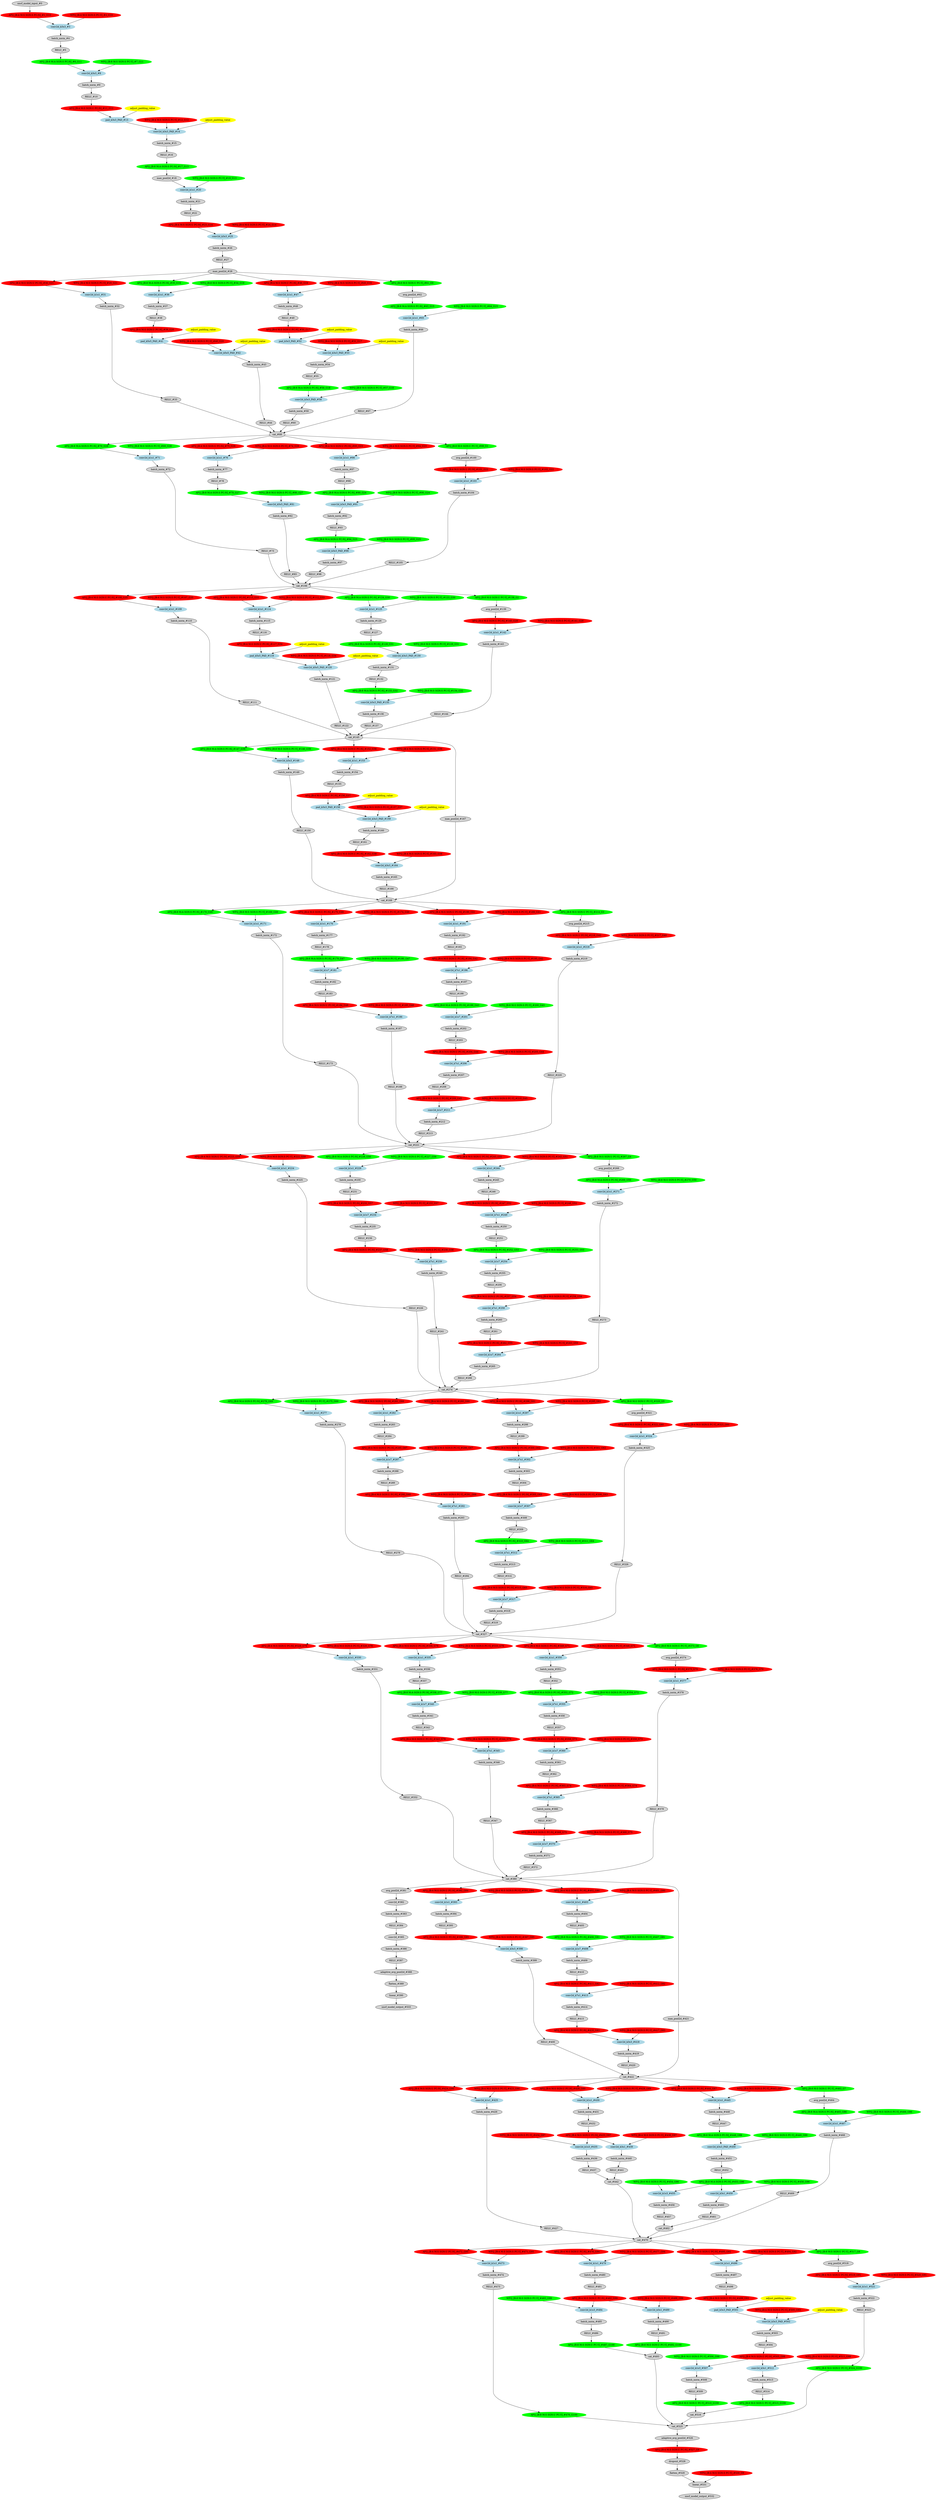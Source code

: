 strict digraph  {
"0 /nncf_model_input" [id=0, label="nncf_model_input_#0", scope="", style=filled, type=nncf_model_input];
"1 SymmetricQuantizer/symmetric_quantize" [color=red, id=1, label="AFQ_[B:4 M:S SGN:S PC:N]_#1_G10", scope=SymmetricQuantizer, style=filled, type=symmetric_quantize];
"2 Inception3/BasicConv2d[Conv2d_1a_3x3]/NNCFConv2d[conv]/ModuleDict[pre_ops]/UpdateWeight[0]/SymmetricQuantizer[op]/symmetric_quantize" [color=red, id=2, label="WFQ_[B:4 M:S SGN:S PC:Y]_#2_G10", scope="Inception3/BasicConv2d[Conv2d_1a_3x3]/NNCFConv2d[conv]/ModuleDict[pre_ops]/UpdateWeight[0]/SymmetricQuantizer[op]", style=filled, type=symmetric_quantize];
"3 Inception3/BasicConv2d[Conv2d_1a_3x3]/NNCFConv2d[conv]/conv2d" [color=lightblue, id=3, label="conv2d_k3x3_#3", scope="Inception3/BasicConv2d[Conv2d_1a_3x3]/NNCFConv2d[conv]", style=filled, type=conv2d];
"4 Inception3/BasicConv2d[Conv2d_1a_3x3]/BatchNorm2d[bn]/batch_norm" [id=4, label="batch_norm_#4", scope="Inception3/BasicConv2d[Conv2d_1a_3x3]/BatchNorm2d[bn]", style=filled, type=batch_norm];
"5 Inception3/BasicConv2d[Conv2d_1a_3x3]/RELU" [id=5, label="RELU_#5", scope="Inception3/BasicConv2d[Conv2d_1a_3x3]", style=filled, type=RELU];
"6 Inception3/BasicConv2d[Conv2d_1a_3x3]/AsymmetricQuantizer/asymmetric_quantize" [color=green, id=6, label="AFQ_[B:8 M:A SGN:S PC:N]_#6_G11", scope="Inception3/BasicConv2d[Conv2d_1a_3x3]/AsymmetricQuantizer", style=filled, type=asymmetric_quantize];
"7 Inception3/BasicConv2d[Conv2d_2a_3x3]/NNCFConv2d[conv]/ModuleDict[pre_ops]/UpdateWeight[0]/SymmetricQuantizer[op]/symmetric_quantize" [color=green, id=7, label="WFQ_[B:8 M:S SGN:S PC:Y]_#7_G11", scope="Inception3/BasicConv2d[Conv2d_2a_3x3]/NNCFConv2d[conv]/ModuleDict[pre_ops]/UpdateWeight[0]/SymmetricQuantizer[op]", style=filled, type=symmetric_quantize];
"8 Inception3/BasicConv2d[Conv2d_2a_3x3]/NNCFConv2d[conv]/conv2d" [color=lightblue, id=8, label="conv2d_k3x3_#8", scope="Inception3/BasicConv2d[Conv2d_2a_3x3]/NNCFConv2d[conv]", style=filled, type=conv2d];
"9 Inception3/BasicConv2d[Conv2d_2a_3x3]/BatchNorm2d[bn]/batch_norm" [id=9, label="batch_norm_#9", scope="Inception3/BasicConv2d[Conv2d_2a_3x3]/BatchNorm2d[bn]", style=filled, type=batch_norm];
"10 Inception3/BasicConv2d[Conv2d_2a_3x3]/RELU" [id=10, label="RELU_#10", scope="Inception3/BasicConv2d[Conv2d_2a_3x3]", style=filled, type=RELU];
"11 Inception3/BasicConv2d[Conv2d_2a_3x3]/SymmetricQuantizer/symmetric_quantize" [color=red, id=11, label="AFQ_[B:4 M:S SGN:U PC:N]_#11_G12", scope="Inception3/BasicConv2d[Conv2d_2a_3x3]/SymmetricQuantizer", style=filled, type=symmetric_quantize];
"12 Inception3/BasicConv2d[Conv2d_2b_3x3]/NNCFConv2d[conv]/ModuleDict[pre_ops]/UpdateWeight[1]/SymmetricQuantizer[op]/symmetric_quantize" [color=red, id=12, label="WFQ_[B:4 M:S SGN:S PC:Y]_#12_G12", scope="Inception3/BasicConv2d[Conv2d_2b_3x3]/NNCFConv2d[conv]/ModuleDict[pre_ops]/UpdateWeight[1]/SymmetricQuantizer[op]", style=filled, type=symmetric_quantize];
"13 Inception3/BasicConv2d[Conv2d_2b_3x3]/NNCFConv2d[conv]/pad" [color=lightblue, id=13, label="pad_k3x3_PAD_#13", scope="Inception3/BasicConv2d[Conv2d_2b_3x3]/NNCFConv2d[conv]", style=filled, type=pad];
"14 Inception3/BasicConv2d[Conv2d_2b_3x3]/NNCFConv2d[conv]/conv2d" [color=lightblue, id=14, label="conv2d_k3x3_PAD_#14", scope="Inception3/BasicConv2d[Conv2d_2b_3x3]/NNCFConv2d[conv]", style=filled, type=conv2d];
"15 Inception3/BasicConv2d[Conv2d_2b_3x3]/BatchNorm2d[bn]/batch_norm" [id=15, label="batch_norm_#15", scope="Inception3/BasicConv2d[Conv2d_2b_3x3]/BatchNorm2d[bn]", style=filled, type=batch_norm];
"16 Inception3/BasicConv2d[Conv2d_2b_3x3]/RELU" [id=16, label="RELU_#16", scope="Inception3/BasicConv2d[Conv2d_2b_3x3]", style=filled, type=RELU];
"17 Inception3/BasicConv2d[Conv2d_2b_3x3]/AsymmetricQuantizer/asymmetric_quantize" [color=green, id=17, label="AFQ_[B:8 M:A SGN:S PC:N]_#17_G13", scope="Inception3/BasicConv2d[Conv2d_2b_3x3]/AsymmetricQuantizer", style=filled, type=asymmetric_quantize];
"18 Inception3/MaxPool2d[maxpool1]/max_pool2d" [id=18, label="max_pool2d_#18", scope="Inception3/MaxPool2d[maxpool1]", style=filled, type=max_pool2d];
"19 Inception3/BasicConv2d[Conv2d_3b_1x1]/NNCFConv2d[conv]/ModuleDict[pre_ops]/UpdateWeight[0]/SymmetricQuantizer[op]/symmetric_quantize" [color=green, id=19, label="WFQ_[B:8 M:S SGN:S PC:Y]_#19_G13", scope="Inception3/BasicConv2d[Conv2d_3b_1x1]/NNCFConv2d[conv]/ModuleDict[pre_ops]/UpdateWeight[0]/SymmetricQuantizer[op]", style=filled, type=symmetric_quantize];
"20 Inception3/BasicConv2d[Conv2d_3b_1x1]/NNCFConv2d[conv]/conv2d" [color=lightblue, id=20, label="conv2d_k1x1_#20", scope="Inception3/BasicConv2d[Conv2d_3b_1x1]/NNCFConv2d[conv]", style=filled, type=conv2d];
"21 Inception3/BasicConv2d[Conv2d_3b_1x1]/BatchNorm2d[bn]/batch_norm" [id=21, label="batch_norm_#21", scope="Inception3/BasicConv2d[Conv2d_3b_1x1]/BatchNorm2d[bn]", style=filled, type=batch_norm];
"22 Inception3/BasicConv2d[Conv2d_3b_1x1]/RELU" [id=22, label="RELU_#22", scope="Inception3/BasicConv2d[Conv2d_3b_1x1]", style=filled, type=RELU];
"23 Inception3/BasicConv2d[Conv2d_3b_1x1]/SymmetricQuantizer/symmetric_quantize" [color=red, id=23, label="AFQ_[B:4 M:S SGN:U PC:N]_#23_G14", scope="Inception3/BasicConv2d[Conv2d_3b_1x1]/SymmetricQuantizer", style=filled, type=symmetric_quantize];
"24 Inception3/BasicConv2d[Conv2d_4a_3x3]/NNCFConv2d[conv]/ModuleDict[pre_ops]/UpdateWeight[0]/SymmetricQuantizer[op]/symmetric_quantize" [color=red, id=24, label="WFQ_[B:4 M:S SGN:S PC:Y]_#24_G14", scope="Inception3/BasicConv2d[Conv2d_4a_3x3]/NNCFConv2d[conv]/ModuleDict[pre_ops]/UpdateWeight[0]/SymmetricQuantizer[op]", style=filled, type=symmetric_quantize];
"25 Inception3/BasicConv2d[Conv2d_4a_3x3]/NNCFConv2d[conv]/conv2d" [color=lightblue, id=25, label="conv2d_k3x3_#25", scope="Inception3/BasicConv2d[Conv2d_4a_3x3]/NNCFConv2d[conv]", style=filled, type=conv2d];
"26 Inception3/BasicConv2d[Conv2d_4a_3x3]/BatchNorm2d[bn]/batch_norm" [id=26, label="batch_norm_#26", scope="Inception3/BasicConv2d[Conv2d_4a_3x3]/BatchNorm2d[bn]", style=filled, type=batch_norm];
"27 Inception3/BasicConv2d[Conv2d_4a_3x3]/RELU" [id=27, label="RELU_#27", scope="Inception3/BasicConv2d[Conv2d_4a_3x3]", style=filled, type=RELU];
"28 Inception3/MaxPool2d[maxpool2]/max_pool2d" [id=28, label="max_pool2d_#28", scope="Inception3/MaxPool2d[maxpool2]", style=filled, type=max_pool2d];
"29 Inception3/InceptionA[Mixed_5b]/BasicConv2d[branch1x1]/NNCFConv2d[conv]/ModuleDict[pre_ops]/UpdateWeight[0]/SymmetricQuantizer[op]/symmetric_quantize" [color=red, id=29, label="WFQ_[B:4 M:S SGN:S PC:Y]_#29_G21", scope="Inception3/InceptionA[Mixed_5b]/BasicConv2d[branch1x1]/NNCFConv2d[conv]/ModuleDict[pre_ops]/UpdateWeight[0]/SymmetricQuantizer[op]", style=filled, type=symmetric_quantize];
"30 Inception3/InceptionA[Mixed_5b]/BasicConv2d[branch1x1]/NNCFConv2d[conv]/SymmetricQuantizer/symmetric_quantize" [color=red, id=30, label="AFQ_[B:4 M:S SGN:U PC:N]_#30_G21", scope="Inception3/InceptionA[Mixed_5b]/BasicConv2d[branch1x1]/NNCFConv2d[conv]/SymmetricQuantizer", style=filled, type=symmetric_quantize];
"31 Inception3/InceptionA[Mixed_5b]/BasicConv2d[branch1x1]/NNCFConv2d[conv]/conv2d" [color=lightblue, id=31, label="conv2d_k1x1_#31", scope="Inception3/InceptionA[Mixed_5b]/BasicConv2d[branch1x1]/NNCFConv2d[conv]", style=filled, type=conv2d];
"32 Inception3/InceptionA[Mixed_5b]/BasicConv2d[branch1x1]/BatchNorm2d[bn]/batch_norm" [id=32, label="batch_norm_#32", scope="Inception3/InceptionA[Mixed_5b]/BasicConv2d[branch1x1]/BatchNorm2d[bn]", style=filled, type=batch_norm];
"33 Inception3/InceptionA[Mixed_5b]/BasicConv2d[branch1x1]/RELU" [id=33, label="RELU_#33", scope="Inception3/InceptionA[Mixed_5b]/BasicConv2d[branch1x1]", style=filled, type=RELU];
"34 Inception3/InceptionA[Mixed_5b]/BasicConv2d[branch5x5_1]/NNCFConv2d[conv]/ModuleDict[pre_ops]/UpdateWeight[0]/SymmetricQuantizer[op]/symmetric_quantize" [color=green, id=34, label="WFQ_[B:8 M:S SGN:S PC:Y]_#34_G19", scope="Inception3/InceptionA[Mixed_5b]/BasicConv2d[branch5x5_1]/NNCFConv2d[conv]/ModuleDict[pre_ops]/UpdateWeight[0]/SymmetricQuantizer[op]", style=filled, type=symmetric_quantize];
"35 Inception3/InceptionA[Mixed_5b]/BasicConv2d[branch5x5_1]/NNCFConv2d[conv]/AsymmetricQuantizer/asymmetric_quantize" [color=green, id=35, label="AFQ_[B:8 M:A SGN:S PC:N]_#35_G19", scope="Inception3/InceptionA[Mixed_5b]/BasicConv2d[branch5x5_1]/NNCFConv2d[conv]/AsymmetricQuantizer", style=filled, type=asymmetric_quantize];
"36 Inception3/InceptionA[Mixed_5b]/BasicConv2d[branch5x5_1]/NNCFConv2d[conv]/conv2d" [color=lightblue, id=36, label="conv2d_k1x1_#36", scope="Inception3/InceptionA[Mixed_5b]/BasicConv2d[branch5x5_1]/NNCFConv2d[conv]", style=filled, type=conv2d];
"37 Inception3/InceptionA[Mixed_5b]/BasicConv2d[branch5x5_1]/BatchNorm2d[bn]/batch_norm" [id=37, label="batch_norm_#37", scope="Inception3/InceptionA[Mixed_5b]/BasicConv2d[branch5x5_1]/BatchNorm2d[bn]", style=filled, type=batch_norm];
"38 Inception3/InceptionA[Mixed_5b]/BasicConv2d[branch5x5_1]/RELU" [id=38, label="RELU_#38", scope="Inception3/InceptionA[Mixed_5b]/BasicConv2d[branch5x5_1]", style=filled, type=RELU];
"39 Inception3/InceptionA[Mixed_5b]/BasicConv2d[branch5x5_1]/SymmetricQuantizer/symmetric_quantize" [color=red, id=39, label="AFQ_[B:4 M:S SGN:U PC:N]_#39_G20", scope="Inception3/InceptionA[Mixed_5b]/BasicConv2d[branch5x5_1]/SymmetricQuantizer", style=filled, type=symmetric_quantize];
"40 Inception3/InceptionA[Mixed_5b]/BasicConv2d[branch5x5_2]/NNCFConv2d[conv]/ModuleDict[pre_ops]/UpdateWeight[1]/SymmetricQuantizer[op]/symmetric_quantize" [color=red, id=40, label="WFQ_[B:4 M:S SGN:S PC:Y]_#40_G20", scope="Inception3/InceptionA[Mixed_5b]/BasicConv2d[branch5x5_2]/NNCFConv2d[conv]/ModuleDict[pre_ops]/UpdateWeight[1]/SymmetricQuantizer[op]", style=filled, type=symmetric_quantize];
"41 Inception3/InceptionA[Mixed_5b]/BasicConv2d[branch5x5_2]/NNCFConv2d[conv]/pad" [color=lightblue, id=41, label="pad_k5x5_PAD_#41", scope="Inception3/InceptionA[Mixed_5b]/BasicConv2d[branch5x5_2]/NNCFConv2d[conv]", style=filled, type=pad];
"42 Inception3/InceptionA[Mixed_5b]/BasicConv2d[branch5x5_2]/NNCFConv2d[conv]/conv2d" [color=lightblue, id=42, label="conv2d_k5x5_PAD_#42", scope="Inception3/InceptionA[Mixed_5b]/BasicConv2d[branch5x5_2]/NNCFConv2d[conv]", style=filled, type=conv2d];
"43 Inception3/InceptionA[Mixed_5b]/BasicConv2d[branch5x5_2]/BatchNorm2d[bn]/batch_norm" [id=43, label="batch_norm_#43", scope="Inception3/InceptionA[Mixed_5b]/BasicConv2d[branch5x5_2]/BatchNorm2d[bn]", style=filled, type=batch_norm];
"44 Inception3/InceptionA[Mixed_5b]/BasicConv2d[branch5x5_2]/RELU" [id=44, label="RELU_#44", scope="Inception3/InceptionA[Mixed_5b]/BasicConv2d[branch5x5_2]", style=filled, type=RELU];
"45 Inception3/InceptionA[Mixed_5b]/BasicConv2d[branch3x3dbl_1]/NNCFConv2d[conv]/ModuleDict[pre_ops]/UpdateWeight[0]/SymmetricQuantizer[op]/symmetric_quantize" [color=red, id=45, label="WFQ_[B:4 M:S SGN:S PC:Y]_#45_G16", scope="Inception3/InceptionA[Mixed_5b]/BasicConv2d[branch3x3dbl_1]/NNCFConv2d[conv]/ModuleDict[pre_ops]/UpdateWeight[0]/SymmetricQuantizer[op]", style=filled, type=symmetric_quantize];
"46 Inception3/InceptionA[Mixed_5b]/BasicConv2d[branch3x3dbl_1]/NNCFConv2d[conv]/SymmetricQuantizer/symmetric_quantize" [color=red, id=46, label="AFQ_[B:4 M:S SGN:U PC:N]_#46_G16", scope="Inception3/InceptionA[Mixed_5b]/BasicConv2d[branch3x3dbl_1]/NNCFConv2d[conv]/SymmetricQuantizer", style=filled, type=symmetric_quantize];
"47 Inception3/InceptionA[Mixed_5b]/BasicConv2d[branch3x3dbl_1]/NNCFConv2d[conv]/conv2d" [color=lightblue, id=47, label="conv2d_k1x1_#47", scope="Inception3/InceptionA[Mixed_5b]/BasicConv2d[branch3x3dbl_1]/NNCFConv2d[conv]", style=filled, type=conv2d];
"48 Inception3/InceptionA[Mixed_5b]/BasicConv2d[branch3x3dbl_1]/BatchNorm2d[bn]/batch_norm" [id=48, label="batch_norm_#48", scope="Inception3/InceptionA[Mixed_5b]/BasicConv2d[branch3x3dbl_1]/BatchNorm2d[bn]", style=filled, type=batch_norm];
"49 Inception3/InceptionA[Mixed_5b]/BasicConv2d[branch3x3dbl_1]/RELU" [id=49, label="RELU_#49", scope="Inception3/InceptionA[Mixed_5b]/BasicConv2d[branch3x3dbl_1]", style=filled, type=RELU];
"50 Inception3/InceptionA[Mixed_5b]/BasicConv2d[branch3x3dbl_1]/SymmetricQuantizer/symmetric_quantize" [color=red, id=50, label="AFQ_[B:4 M:S SGN:U PC:N]_#50_G17", scope="Inception3/InceptionA[Mixed_5b]/BasicConv2d[branch3x3dbl_1]/SymmetricQuantizer", style=filled, type=symmetric_quantize];
"51 Inception3/InceptionA[Mixed_5b]/BasicConv2d[branch3x3dbl_2]/NNCFConv2d[conv]/ModuleDict[pre_ops]/UpdateWeight[1]/SymmetricQuantizer[op]/symmetric_quantize" [color=red, id=51, label="WFQ_[B:4 M:S SGN:S PC:Y]_#51_G17", scope="Inception3/InceptionA[Mixed_5b]/BasicConv2d[branch3x3dbl_2]/NNCFConv2d[conv]/ModuleDict[pre_ops]/UpdateWeight[1]/SymmetricQuantizer[op]", style=filled, type=symmetric_quantize];
"52 Inception3/InceptionA[Mixed_5b]/BasicConv2d[branch3x3dbl_2]/NNCFConv2d[conv]/pad" [color=lightblue, id=52, label="pad_k3x3_PAD_#52", scope="Inception3/InceptionA[Mixed_5b]/BasicConv2d[branch3x3dbl_2]/NNCFConv2d[conv]", style=filled, type=pad];
"53 Inception3/InceptionA[Mixed_5b]/BasicConv2d[branch3x3dbl_2]/NNCFConv2d[conv]/conv2d" [color=lightblue, id=53, label="conv2d_k3x3_PAD_#53", scope="Inception3/InceptionA[Mixed_5b]/BasicConv2d[branch3x3dbl_2]/NNCFConv2d[conv]", style=filled, type=conv2d];
"54 Inception3/InceptionA[Mixed_5b]/BasicConv2d[branch3x3dbl_2]/BatchNorm2d[bn]/batch_norm" [id=54, label="batch_norm_#54", scope="Inception3/InceptionA[Mixed_5b]/BasicConv2d[branch3x3dbl_2]/BatchNorm2d[bn]", style=filled, type=batch_norm];
"55 Inception3/InceptionA[Mixed_5b]/BasicConv2d[branch3x3dbl_2]/RELU" [id=55, label="RELU_#55", scope="Inception3/InceptionA[Mixed_5b]/BasicConv2d[branch3x3dbl_2]", style=filled, type=RELU];
"56 Inception3/InceptionA[Mixed_5b]/BasicConv2d[branch3x3dbl_2]/AsymmetricQuantizer/asymmetric_quantize" [color=green, id=56, label="AFQ_[B:8 M:A SGN:S PC:N]_#56_G18", scope="Inception3/InceptionA[Mixed_5b]/BasicConv2d[branch3x3dbl_2]/AsymmetricQuantizer", style=filled, type=asymmetric_quantize];
"57 Inception3/InceptionA[Mixed_5b]/BasicConv2d[branch3x3dbl_3]/NNCFConv2d[conv]/ModuleDict[pre_ops]/UpdateWeight[0]/SymmetricQuantizer[op]/symmetric_quantize" [color=green, id=57, label="WFQ_[B:8 M:S SGN:S PC:Y]_#57_G18", scope="Inception3/InceptionA[Mixed_5b]/BasicConv2d[branch3x3dbl_3]/NNCFConv2d[conv]/ModuleDict[pre_ops]/UpdateWeight[0]/SymmetricQuantizer[op]", style=filled, type=symmetric_quantize];
"58 Inception3/InceptionA[Mixed_5b]/BasicConv2d[branch3x3dbl_3]/NNCFConv2d[conv]/conv2d" [color=lightblue, id=58, label="conv2d_k3x3_PAD_#58", scope="Inception3/InceptionA[Mixed_5b]/BasicConv2d[branch3x3dbl_3]/NNCFConv2d[conv]", style=filled, type=conv2d];
"59 Inception3/InceptionA[Mixed_5b]/BasicConv2d[branch3x3dbl_3]/BatchNorm2d[bn]/batch_norm" [id=59, label="batch_norm_#59", scope="Inception3/InceptionA[Mixed_5b]/BasicConv2d[branch3x3dbl_3]/BatchNorm2d[bn]", style=filled, type=batch_norm];
"60 Inception3/InceptionA[Mixed_5b]/BasicConv2d[branch3x3dbl_3]/RELU" [id=60, label="RELU_#60", scope="Inception3/InceptionA[Mixed_5b]/BasicConv2d[branch3x3dbl_3]", style=filled, type=RELU];
"61 Inception3/InceptionA[Mixed_5b]/SymmetricQuantizer/symmetric_quantize" [color=green, id=61, label="AFQ_[B:8 M:S SGN:U PC:Y]_#61_G0", scope="Inception3/InceptionA[Mixed_5b]/SymmetricQuantizer", style=filled, type=symmetric_quantize];
"62 Inception3/InceptionA[Mixed_5b]/avg_pool2d" [id=62, label="avg_pool2d_#62", scope="Inception3/InceptionA[Mixed_5b]", style=filled, type=avg_pool2d];
"63 Inception3/InceptionA[Mixed_5b]/AsymmetricQuantizer/asymmetric_quantize" [color=green, id=63, label="AFQ_[B:8 M:A SGN:S PC:N]_#63_G15", scope="Inception3/InceptionA[Mixed_5b]/AsymmetricQuantizer", style=filled, type=asymmetric_quantize];
"64 Inception3/InceptionA[Mixed_5b]/BasicConv2d[branch_pool]/NNCFConv2d[conv]/ModuleDict[pre_ops]/UpdateWeight[0]/SymmetricQuantizer[op]/symmetric_quantize" [color=green, id=64, label="WFQ_[B:8 M:S SGN:S PC:Y]_#64_G15", scope="Inception3/InceptionA[Mixed_5b]/BasicConv2d[branch_pool]/NNCFConv2d[conv]/ModuleDict[pre_ops]/UpdateWeight[0]/SymmetricQuantizer[op]", style=filled, type=symmetric_quantize];
"65 Inception3/InceptionA[Mixed_5b]/BasicConv2d[branch_pool]/NNCFConv2d[conv]/conv2d" [color=lightblue, id=65, label="conv2d_k1x1_#65", scope="Inception3/InceptionA[Mixed_5b]/BasicConv2d[branch_pool]/NNCFConv2d[conv]", style=filled, type=conv2d];
"66 Inception3/InceptionA[Mixed_5b]/BasicConv2d[branch_pool]/BatchNorm2d[bn]/batch_norm" [id=66, label="batch_norm_#66", scope="Inception3/InceptionA[Mixed_5b]/BasicConv2d[branch_pool]/BatchNorm2d[bn]", style=filled, type=batch_norm];
"67 Inception3/InceptionA[Mixed_5b]/BasicConv2d[branch_pool]/RELU" [id=67, label="RELU_#67", scope="Inception3/InceptionA[Mixed_5b]/BasicConv2d[branch_pool]", style=filled, type=RELU];
"68 Inception3/InceptionA[Mixed_5b]/cat" [id=68, label="cat_#68", scope="Inception3/InceptionA[Mixed_5b]", style=filled, type=cat];
"69 Inception3/InceptionA[Mixed_5c]/BasicConv2d[branch1x1]/NNCFConv2d[conv]/ModuleDict[pre_ops]/UpdateWeight[0]/SymmetricQuantizer[op]/symmetric_quantize" [color=green, id=69, label="WFQ_[B:8 M:S SGN:S PC:Y]_#69_G28", scope="Inception3/InceptionA[Mixed_5c]/BasicConv2d[branch1x1]/NNCFConv2d[conv]/ModuleDict[pre_ops]/UpdateWeight[0]/SymmetricQuantizer[op]", style=filled, type=symmetric_quantize];
"70 Inception3/InceptionA[Mixed_5c]/BasicConv2d[branch1x1]/NNCFConv2d[conv]/AsymmetricQuantizer/asymmetric_quantize" [color=green, id=70, label="AFQ_[B:8 M:A SGN:S PC:N]_#70_G28", scope="Inception3/InceptionA[Mixed_5c]/BasicConv2d[branch1x1]/NNCFConv2d[conv]/AsymmetricQuantizer", style=filled, type=asymmetric_quantize];
"71 Inception3/InceptionA[Mixed_5c]/BasicConv2d[branch1x1]/NNCFConv2d[conv]/conv2d" [color=lightblue, id=71, label="conv2d_k1x1_#71", scope="Inception3/InceptionA[Mixed_5c]/BasicConv2d[branch1x1]/NNCFConv2d[conv]", style=filled, type=conv2d];
"72 Inception3/InceptionA[Mixed_5c]/BasicConv2d[branch1x1]/BatchNorm2d[bn]/batch_norm" [id=72, label="batch_norm_#72", scope="Inception3/InceptionA[Mixed_5c]/BasicConv2d[branch1x1]/BatchNorm2d[bn]", style=filled, type=batch_norm];
"73 Inception3/InceptionA[Mixed_5c]/BasicConv2d[branch1x1]/RELU" [id=73, label="RELU_#73", scope="Inception3/InceptionA[Mixed_5c]/BasicConv2d[branch1x1]", style=filled, type=RELU];
"74 Inception3/InceptionA[Mixed_5c]/BasicConv2d[branch5x5_1]/NNCFConv2d[conv]/ModuleDict[pre_ops]/UpdateWeight[0]/SymmetricQuantizer[op]/symmetric_quantize" [color=red, id=74, label="WFQ_[B:4 M:S SGN:S PC:Y]_#74_G26", scope="Inception3/InceptionA[Mixed_5c]/BasicConv2d[branch5x5_1]/NNCFConv2d[conv]/ModuleDict[pre_ops]/UpdateWeight[0]/SymmetricQuantizer[op]", style=filled, type=symmetric_quantize];
"75 Inception3/InceptionA[Mixed_5c]/BasicConv2d[branch5x5_1]/NNCFConv2d[conv]/SymmetricQuantizer/symmetric_quantize" [color=red, id=75, label="AFQ_[B:4 M:S SGN:U PC:N]_#75_G26", scope="Inception3/InceptionA[Mixed_5c]/BasicConv2d[branch5x5_1]/NNCFConv2d[conv]/SymmetricQuantizer", style=filled, type=symmetric_quantize];
"76 Inception3/InceptionA[Mixed_5c]/BasicConv2d[branch5x5_1]/NNCFConv2d[conv]/conv2d" [color=lightblue, id=76, label="conv2d_k1x1_#76", scope="Inception3/InceptionA[Mixed_5c]/BasicConv2d[branch5x5_1]/NNCFConv2d[conv]", style=filled, type=conv2d];
"77 Inception3/InceptionA[Mixed_5c]/BasicConv2d[branch5x5_1]/BatchNorm2d[bn]/batch_norm" [id=77, label="batch_norm_#77", scope="Inception3/InceptionA[Mixed_5c]/BasicConv2d[branch5x5_1]/BatchNorm2d[bn]", style=filled, type=batch_norm];
"78 Inception3/InceptionA[Mixed_5c]/BasicConv2d[branch5x5_1]/RELU" [id=78, label="RELU_#78", scope="Inception3/InceptionA[Mixed_5c]/BasicConv2d[branch5x5_1]", style=filled, type=RELU];
"79 Inception3/InceptionA[Mixed_5c]/BasicConv2d[branch5x5_1]/AsymmetricQuantizer/asymmetric_quantize" [color=green, id=79, label="AFQ_[B:8 M:A SGN:S PC:N]_#79_G27", scope="Inception3/InceptionA[Mixed_5c]/BasicConv2d[branch5x5_1]/AsymmetricQuantizer", style=filled, type=asymmetric_quantize];
"80 Inception3/InceptionA[Mixed_5c]/BasicConv2d[branch5x5_2]/NNCFConv2d[conv]/ModuleDict[pre_ops]/UpdateWeight[0]/SymmetricQuantizer[op]/symmetric_quantize" [color=green, id=80, label="WFQ_[B:8 M:S SGN:S PC:Y]_#80_G27", scope="Inception3/InceptionA[Mixed_5c]/BasicConv2d[branch5x5_2]/NNCFConv2d[conv]/ModuleDict[pre_ops]/UpdateWeight[0]/SymmetricQuantizer[op]", style=filled, type=symmetric_quantize];
"81 Inception3/InceptionA[Mixed_5c]/BasicConv2d[branch5x5_2]/NNCFConv2d[conv]/conv2d" [color=lightblue, id=81, label="conv2d_k5x5_PAD_#81", scope="Inception3/InceptionA[Mixed_5c]/BasicConv2d[branch5x5_2]/NNCFConv2d[conv]", style=filled, type=conv2d];
"82 Inception3/InceptionA[Mixed_5c]/BasicConv2d[branch5x5_2]/BatchNorm2d[bn]/batch_norm" [id=82, label="batch_norm_#82", scope="Inception3/InceptionA[Mixed_5c]/BasicConv2d[branch5x5_2]/BatchNorm2d[bn]", style=filled, type=batch_norm];
"83 Inception3/InceptionA[Mixed_5c]/BasicConv2d[branch5x5_2]/RELU" [id=83, label="RELU_#83", scope="Inception3/InceptionA[Mixed_5c]/BasicConv2d[branch5x5_2]", style=filled, type=RELU];
"84 Inception3/InceptionA[Mixed_5c]/BasicConv2d[branch3x3dbl_1]/NNCFConv2d[conv]/ModuleDict[pre_ops]/UpdateWeight[0]/SymmetricQuantizer[op]/symmetric_quantize" [color=red, id=84, label="WFQ_[B:4 M:S SGN:S PC:Y]_#84_G23", scope="Inception3/InceptionA[Mixed_5c]/BasicConv2d[branch3x3dbl_1]/NNCFConv2d[conv]/ModuleDict[pre_ops]/UpdateWeight[0]/SymmetricQuantizer[op]", style=filled, type=symmetric_quantize];
"85 Inception3/InceptionA[Mixed_5c]/BasicConv2d[branch3x3dbl_1]/NNCFConv2d[conv]/SymmetricQuantizer/symmetric_quantize" [color=red, id=85, label="AFQ_[B:4 M:S SGN:U PC:N]_#85_G23", scope="Inception3/InceptionA[Mixed_5c]/BasicConv2d[branch3x3dbl_1]/NNCFConv2d[conv]/SymmetricQuantizer", style=filled, type=symmetric_quantize];
"86 Inception3/InceptionA[Mixed_5c]/BasicConv2d[branch3x3dbl_1]/NNCFConv2d[conv]/conv2d" [color=lightblue, id=86, label="conv2d_k1x1_#86", scope="Inception3/InceptionA[Mixed_5c]/BasicConv2d[branch3x3dbl_1]/NNCFConv2d[conv]", style=filled, type=conv2d];
"87 Inception3/InceptionA[Mixed_5c]/BasicConv2d[branch3x3dbl_1]/BatchNorm2d[bn]/batch_norm" [id=87, label="batch_norm_#87", scope="Inception3/InceptionA[Mixed_5c]/BasicConv2d[branch3x3dbl_1]/BatchNorm2d[bn]", style=filled, type=batch_norm];
"88 Inception3/InceptionA[Mixed_5c]/BasicConv2d[branch3x3dbl_1]/RELU" [id=88, label="RELU_#88", scope="Inception3/InceptionA[Mixed_5c]/BasicConv2d[branch3x3dbl_1]", style=filled, type=RELU];
"89 Inception3/InceptionA[Mixed_5c]/BasicConv2d[branch3x3dbl_1]/AsymmetricQuantizer/asymmetric_quantize" [color=green, id=89, label="AFQ_[B:8 M:A SGN:S PC:N]_#89_G24", scope="Inception3/InceptionA[Mixed_5c]/BasicConv2d[branch3x3dbl_1]/AsymmetricQuantizer", style=filled, type=asymmetric_quantize];
"90 Inception3/InceptionA[Mixed_5c]/BasicConv2d[branch3x3dbl_2]/NNCFConv2d[conv]/ModuleDict[pre_ops]/UpdateWeight[0]/SymmetricQuantizer[op]/symmetric_quantize" [color=green, id=90, label="WFQ_[B:8 M:S SGN:S PC:Y]_#90_G24", scope="Inception3/InceptionA[Mixed_5c]/BasicConv2d[branch3x3dbl_2]/NNCFConv2d[conv]/ModuleDict[pre_ops]/UpdateWeight[0]/SymmetricQuantizer[op]", style=filled, type=symmetric_quantize];
"91 Inception3/InceptionA[Mixed_5c]/BasicConv2d[branch3x3dbl_2]/NNCFConv2d[conv]/conv2d" [color=lightblue, id=91, label="conv2d_k3x3_PAD_#91", scope="Inception3/InceptionA[Mixed_5c]/BasicConv2d[branch3x3dbl_2]/NNCFConv2d[conv]", style=filled, type=conv2d];
"92 Inception3/InceptionA[Mixed_5c]/BasicConv2d[branch3x3dbl_2]/BatchNorm2d[bn]/batch_norm" [id=92, label="batch_norm_#92", scope="Inception3/InceptionA[Mixed_5c]/BasicConv2d[branch3x3dbl_2]/BatchNorm2d[bn]", style=filled, type=batch_norm];
"93 Inception3/InceptionA[Mixed_5c]/BasicConv2d[branch3x3dbl_2]/RELU" [id=93, label="RELU_#93", scope="Inception3/InceptionA[Mixed_5c]/BasicConv2d[branch3x3dbl_2]", style=filled, type=RELU];
"94 Inception3/InceptionA[Mixed_5c]/BasicConv2d[branch3x3dbl_2]/AsymmetricQuantizer/asymmetric_quantize" [color=green, id=94, label="AFQ_[B:8 M:A SGN:S PC:N]_#94_G25", scope="Inception3/InceptionA[Mixed_5c]/BasicConv2d[branch3x3dbl_2]/AsymmetricQuantizer", style=filled, type=asymmetric_quantize];
"95 Inception3/InceptionA[Mixed_5c]/BasicConv2d[branch3x3dbl_3]/NNCFConv2d[conv]/ModuleDict[pre_ops]/UpdateWeight[0]/SymmetricQuantizer[op]/symmetric_quantize" [color=green, id=95, label="WFQ_[B:8 M:S SGN:S PC:Y]_#95_G25", scope="Inception3/InceptionA[Mixed_5c]/BasicConv2d[branch3x3dbl_3]/NNCFConv2d[conv]/ModuleDict[pre_ops]/UpdateWeight[0]/SymmetricQuantizer[op]", style=filled, type=symmetric_quantize];
"96 Inception3/InceptionA[Mixed_5c]/BasicConv2d[branch3x3dbl_3]/NNCFConv2d[conv]/conv2d" [color=lightblue, id=96, label="conv2d_k3x3_PAD_#96", scope="Inception3/InceptionA[Mixed_5c]/BasicConv2d[branch3x3dbl_3]/NNCFConv2d[conv]", style=filled, type=conv2d];
"97 Inception3/InceptionA[Mixed_5c]/BasicConv2d[branch3x3dbl_3]/BatchNorm2d[bn]/batch_norm" [id=97, label="batch_norm_#97", scope="Inception3/InceptionA[Mixed_5c]/BasicConv2d[branch3x3dbl_3]/BatchNorm2d[bn]", style=filled, type=batch_norm];
"98 Inception3/InceptionA[Mixed_5c]/BasicConv2d[branch3x3dbl_3]/RELU" [id=98, label="RELU_#98", scope="Inception3/InceptionA[Mixed_5c]/BasicConv2d[branch3x3dbl_3]", style=filled, type=RELU];
"99 Inception3/InceptionA[Mixed_5c]/SymmetricQuantizer/symmetric_quantize" [color=green, id=99, label="AFQ_[B:8 M:S SGN:U PC:Y]_#99_G1", scope="Inception3/InceptionA[Mixed_5c]/SymmetricQuantizer", style=filled, type=symmetric_quantize];
"100 Inception3/InceptionA[Mixed_5c]/avg_pool2d" [id=100, label="avg_pool2d_#100", scope="Inception3/InceptionA[Mixed_5c]", style=filled, type=avg_pool2d];
"101 Inception3/InceptionA[Mixed_5c]/SymmetricQuantizer/symmetric_quantize" [color=red, id=101, label="AFQ_[B:4 M:S SGN:U PC:N]_#101_G22", scope="Inception3/InceptionA[Mixed_5c]/SymmetricQuantizer", style=filled, type=symmetric_quantize];
"102 Inception3/InceptionA[Mixed_5c]/BasicConv2d[branch_pool]/NNCFConv2d[conv]/ModuleDict[pre_ops]/UpdateWeight[0]/SymmetricQuantizer[op]/symmetric_quantize" [color=red, id=102, label="WFQ_[B:4 M:S SGN:S PC:Y]_#102_G22", scope="Inception3/InceptionA[Mixed_5c]/BasicConv2d[branch_pool]/NNCFConv2d[conv]/ModuleDict[pre_ops]/UpdateWeight[0]/SymmetricQuantizer[op]", style=filled, type=symmetric_quantize];
"103 Inception3/InceptionA[Mixed_5c]/BasicConv2d[branch_pool]/NNCFConv2d[conv]/conv2d" [color=lightblue, id=103, label="conv2d_k1x1_#103", scope="Inception3/InceptionA[Mixed_5c]/BasicConv2d[branch_pool]/NNCFConv2d[conv]", style=filled, type=conv2d];
"104 Inception3/InceptionA[Mixed_5c]/BasicConv2d[branch_pool]/BatchNorm2d[bn]/batch_norm" [id=104, label="batch_norm_#104", scope="Inception3/InceptionA[Mixed_5c]/BasicConv2d[branch_pool]/BatchNorm2d[bn]", style=filled, type=batch_norm];
"105 Inception3/InceptionA[Mixed_5c]/BasicConv2d[branch_pool]/RELU" [id=105, label="RELU_#105", scope="Inception3/InceptionA[Mixed_5c]/BasicConv2d[branch_pool]", style=filled, type=RELU];
"106 Inception3/InceptionA[Mixed_5c]/cat" [id=106, label="cat_#106", scope="Inception3/InceptionA[Mixed_5c]", style=filled, type=cat];
"107 Inception3/InceptionA[Mixed_5d]/BasicConv2d[branch1x1]/NNCFConv2d[conv]/ModuleDict[pre_ops]/UpdateWeight[0]/SymmetricQuantizer[op]/symmetric_quantize" [color=red, id=107, label="WFQ_[B:4 M:S SGN:S PC:Y]_#107_G35", scope="Inception3/InceptionA[Mixed_5d]/BasicConv2d[branch1x1]/NNCFConv2d[conv]/ModuleDict[pre_ops]/UpdateWeight[0]/SymmetricQuantizer[op]", style=filled, type=symmetric_quantize];
"108 Inception3/InceptionA[Mixed_5d]/BasicConv2d[branch1x1]/NNCFConv2d[conv]/SymmetricQuantizer/symmetric_quantize" [color=red, id=108, label="AFQ_[B:4 M:S SGN:U PC:N]_#108_G35", scope="Inception3/InceptionA[Mixed_5d]/BasicConv2d[branch1x1]/NNCFConv2d[conv]/SymmetricQuantizer", style=filled, type=symmetric_quantize];
"109 Inception3/InceptionA[Mixed_5d]/BasicConv2d[branch1x1]/NNCFConv2d[conv]/conv2d" [color=lightblue, id=109, label="conv2d_k1x1_#109", scope="Inception3/InceptionA[Mixed_5d]/BasicConv2d[branch1x1]/NNCFConv2d[conv]", style=filled, type=conv2d];
"110 Inception3/InceptionA[Mixed_5d]/BasicConv2d[branch1x1]/BatchNorm2d[bn]/batch_norm" [id=110, label="batch_norm_#110", scope="Inception3/InceptionA[Mixed_5d]/BasicConv2d[branch1x1]/BatchNorm2d[bn]", style=filled, type=batch_norm];
"111 Inception3/InceptionA[Mixed_5d]/BasicConv2d[branch1x1]/RELU" [id=111, label="RELU_#111", scope="Inception3/InceptionA[Mixed_5d]/BasicConv2d[branch1x1]", style=filled, type=RELU];
"112 Inception3/InceptionA[Mixed_5d]/BasicConv2d[branch5x5_1]/NNCFConv2d[conv]/ModuleDict[pre_ops]/UpdateWeight[0]/SymmetricQuantizer[op]/symmetric_quantize" [color=red, id=112, label="WFQ_[B:4 M:S SGN:S PC:Y]_#112_G33", scope="Inception3/InceptionA[Mixed_5d]/BasicConv2d[branch5x5_1]/NNCFConv2d[conv]/ModuleDict[pre_ops]/UpdateWeight[0]/SymmetricQuantizer[op]", style=filled, type=symmetric_quantize];
"113 Inception3/InceptionA[Mixed_5d]/BasicConv2d[branch5x5_1]/NNCFConv2d[conv]/SymmetricQuantizer/symmetric_quantize" [color=red, id=113, label="AFQ_[B:4 M:S SGN:U PC:N]_#113_G33", scope="Inception3/InceptionA[Mixed_5d]/BasicConv2d[branch5x5_1]/NNCFConv2d[conv]/SymmetricQuantizer", style=filled, type=symmetric_quantize];
"114 Inception3/InceptionA[Mixed_5d]/BasicConv2d[branch5x5_1]/NNCFConv2d[conv]/conv2d" [color=lightblue, id=114, label="conv2d_k1x1_#114", scope="Inception3/InceptionA[Mixed_5d]/BasicConv2d[branch5x5_1]/NNCFConv2d[conv]", style=filled, type=conv2d];
"115 Inception3/InceptionA[Mixed_5d]/BasicConv2d[branch5x5_1]/BatchNorm2d[bn]/batch_norm" [id=115, label="batch_norm_#115", scope="Inception3/InceptionA[Mixed_5d]/BasicConv2d[branch5x5_1]/BatchNorm2d[bn]", style=filled, type=batch_norm];
"116 Inception3/InceptionA[Mixed_5d]/BasicConv2d[branch5x5_1]/RELU" [id=116, label="RELU_#116", scope="Inception3/InceptionA[Mixed_5d]/BasicConv2d[branch5x5_1]", style=filled, type=RELU];
"117 Inception3/InceptionA[Mixed_5d]/BasicConv2d[branch5x5_1]/SymmetricQuantizer/symmetric_quantize" [color=red, id=117, label="AFQ_[B:4 M:S SGN:U PC:N]_#117_G34", scope="Inception3/InceptionA[Mixed_5d]/BasicConv2d[branch5x5_1]/SymmetricQuantizer", style=filled, type=symmetric_quantize];
"118 Inception3/InceptionA[Mixed_5d]/BasicConv2d[branch5x5_2]/NNCFConv2d[conv]/ModuleDict[pre_ops]/UpdateWeight[1]/SymmetricQuantizer[op]/symmetric_quantize" [color=red, id=118, label="WFQ_[B:4 M:S SGN:S PC:Y]_#118_G34", scope="Inception3/InceptionA[Mixed_5d]/BasicConv2d[branch5x5_2]/NNCFConv2d[conv]/ModuleDict[pre_ops]/UpdateWeight[1]/SymmetricQuantizer[op]", style=filled, type=symmetric_quantize];
"119 Inception3/InceptionA[Mixed_5d]/BasicConv2d[branch5x5_2]/NNCFConv2d[conv]/pad" [color=lightblue, id=119, label="pad_k5x5_PAD_#119", scope="Inception3/InceptionA[Mixed_5d]/BasicConv2d[branch5x5_2]/NNCFConv2d[conv]", style=filled, type=pad];
"120 Inception3/InceptionA[Mixed_5d]/BasicConv2d[branch5x5_2]/NNCFConv2d[conv]/conv2d" [color=lightblue, id=120, label="conv2d_k5x5_PAD_#120", scope="Inception3/InceptionA[Mixed_5d]/BasicConv2d[branch5x5_2]/NNCFConv2d[conv]", style=filled, type=conv2d];
"121 Inception3/InceptionA[Mixed_5d]/BasicConv2d[branch5x5_2]/BatchNorm2d[bn]/batch_norm" [id=121, label="batch_norm_#121", scope="Inception3/InceptionA[Mixed_5d]/BasicConv2d[branch5x5_2]/BatchNorm2d[bn]", style=filled, type=batch_norm];
"122 Inception3/InceptionA[Mixed_5d]/BasicConv2d[branch5x5_2]/RELU" [id=122, label="RELU_#122", scope="Inception3/InceptionA[Mixed_5d]/BasicConv2d[branch5x5_2]", style=filled, type=RELU];
"123 Inception3/InceptionA[Mixed_5d]/BasicConv2d[branch3x3dbl_1]/NNCFConv2d[conv]/ModuleDict[pre_ops]/UpdateWeight[0]/SymmetricQuantizer[op]/symmetric_quantize" [color=green, id=123, label="WFQ_[B:8 M:S SGN:S PC:Y]_#123_G30", scope="Inception3/InceptionA[Mixed_5d]/BasicConv2d[branch3x3dbl_1]/NNCFConv2d[conv]/ModuleDict[pre_ops]/UpdateWeight[0]/SymmetricQuantizer[op]", style=filled, type=symmetric_quantize];
"124 Inception3/InceptionA[Mixed_5d]/BasicConv2d[branch3x3dbl_1]/NNCFConv2d[conv]/AsymmetricQuantizer/asymmetric_quantize" [color=green, id=124, label="AFQ_[B:8 M:A SGN:S PC:N]_#124_G30", scope="Inception3/InceptionA[Mixed_5d]/BasicConv2d[branch3x3dbl_1]/NNCFConv2d[conv]/AsymmetricQuantizer", style=filled, type=asymmetric_quantize];
"125 Inception3/InceptionA[Mixed_5d]/BasicConv2d[branch3x3dbl_1]/NNCFConv2d[conv]/conv2d" [color=lightblue, id=125, label="conv2d_k1x1_#125", scope="Inception3/InceptionA[Mixed_5d]/BasicConv2d[branch3x3dbl_1]/NNCFConv2d[conv]", style=filled, type=conv2d];
"126 Inception3/InceptionA[Mixed_5d]/BasicConv2d[branch3x3dbl_1]/BatchNorm2d[bn]/batch_norm" [id=126, label="batch_norm_#126", scope="Inception3/InceptionA[Mixed_5d]/BasicConv2d[branch3x3dbl_1]/BatchNorm2d[bn]", style=filled, type=batch_norm];
"127 Inception3/InceptionA[Mixed_5d]/BasicConv2d[branch3x3dbl_1]/RELU" [id=127, label="RELU_#127", scope="Inception3/InceptionA[Mixed_5d]/BasicConv2d[branch3x3dbl_1]", style=filled, type=RELU];
"128 Inception3/InceptionA[Mixed_5d]/BasicConv2d[branch3x3dbl_1]/AsymmetricQuantizer/asymmetric_quantize" [color=green, id=128, label="AFQ_[B:8 M:A SGN:S PC:N]_#128_G31", scope="Inception3/InceptionA[Mixed_5d]/BasicConv2d[branch3x3dbl_1]/AsymmetricQuantizer", style=filled, type=asymmetric_quantize];
"129 Inception3/InceptionA[Mixed_5d]/BasicConv2d[branch3x3dbl_2]/NNCFConv2d[conv]/ModuleDict[pre_ops]/UpdateWeight[0]/SymmetricQuantizer[op]/symmetric_quantize" [color=green, id=129, label="WFQ_[B:8 M:S SGN:S PC:Y]_#129_G31", scope="Inception3/InceptionA[Mixed_5d]/BasicConv2d[branch3x3dbl_2]/NNCFConv2d[conv]/ModuleDict[pre_ops]/UpdateWeight[0]/SymmetricQuantizer[op]", style=filled, type=symmetric_quantize];
"130 Inception3/InceptionA[Mixed_5d]/BasicConv2d[branch3x3dbl_2]/NNCFConv2d[conv]/conv2d" [color=lightblue, id=130, label="conv2d_k3x3_PAD_#130", scope="Inception3/InceptionA[Mixed_5d]/BasicConv2d[branch3x3dbl_2]/NNCFConv2d[conv]", style=filled, type=conv2d];
"131 Inception3/InceptionA[Mixed_5d]/BasicConv2d[branch3x3dbl_2]/BatchNorm2d[bn]/batch_norm" [id=131, label="batch_norm_#131", scope="Inception3/InceptionA[Mixed_5d]/BasicConv2d[branch3x3dbl_2]/BatchNorm2d[bn]", style=filled, type=batch_norm];
"132 Inception3/InceptionA[Mixed_5d]/BasicConv2d[branch3x3dbl_2]/RELU" [id=132, label="RELU_#132", scope="Inception3/InceptionA[Mixed_5d]/BasicConv2d[branch3x3dbl_2]", style=filled, type=RELU];
"133 Inception3/InceptionA[Mixed_5d]/BasicConv2d[branch3x3dbl_2]/AsymmetricQuantizer/asymmetric_quantize" [color=green, id=133, label="AFQ_[B:8 M:A SGN:S PC:N]_#133_G32", scope="Inception3/InceptionA[Mixed_5d]/BasicConv2d[branch3x3dbl_2]/AsymmetricQuantizer", style=filled, type=asymmetric_quantize];
"134 Inception3/InceptionA[Mixed_5d]/BasicConv2d[branch3x3dbl_3]/NNCFConv2d[conv]/ModuleDict[pre_ops]/UpdateWeight[0]/SymmetricQuantizer[op]/symmetric_quantize" [color=green, id=134, label="WFQ_[B:8 M:S SGN:S PC:Y]_#134_G32", scope="Inception3/InceptionA[Mixed_5d]/BasicConv2d[branch3x3dbl_3]/NNCFConv2d[conv]/ModuleDict[pre_ops]/UpdateWeight[0]/SymmetricQuantizer[op]", style=filled, type=symmetric_quantize];
"135 Inception3/InceptionA[Mixed_5d]/BasicConv2d[branch3x3dbl_3]/NNCFConv2d[conv]/conv2d" [color=lightblue, id=135, label="conv2d_k3x3_PAD_#135", scope="Inception3/InceptionA[Mixed_5d]/BasicConv2d[branch3x3dbl_3]/NNCFConv2d[conv]", style=filled, type=conv2d];
"136 Inception3/InceptionA[Mixed_5d]/BasicConv2d[branch3x3dbl_3]/BatchNorm2d[bn]/batch_norm" [id=136, label="batch_norm_#136", scope="Inception3/InceptionA[Mixed_5d]/BasicConv2d[branch3x3dbl_3]/BatchNorm2d[bn]", style=filled, type=batch_norm];
"137 Inception3/InceptionA[Mixed_5d]/BasicConv2d[branch3x3dbl_3]/RELU" [id=137, label="RELU_#137", scope="Inception3/InceptionA[Mixed_5d]/BasicConv2d[branch3x3dbl_3]", style=filled, type=RELU];
"138 Inception3/InceptionA[Mixed_5d]/SymmetricQuantizer/symmetric_quantize" [color=green, id=138, label="AFQ_[B:8 M:S SGN:U PC:Y]_#138_G2", scope="Inception3/InceptionA[Mixed_5d]/SymmetricQuantizer", style=filled, type=symmetric_quantize];
"139 Inception3/InceptionA[Mixed_5d]/avg_pool2d" [id=139, label="avg_pool2d_#139", scope="Inception3/InceptionA[Mixed_5d]", style=filled, type=avg_pool2d];
"140 Inception3/InceptionA[Mixed_5d]/SymmetricQuantizer/symmetric_quantize" [color=red, id=140, label="AFQ_[B:4 M:S SGN:U PC:N]_#140_G29", scope="Inception3/InceptionA[Mixed_5d]/SymmetricQuantizer", style=filled, type=symmetric_quantize];
"141 Inception3/InceptionA[Mixed_5d]/BasicConv2d[branch_pool]/NNCFConv2d[conv]/ModuleDict[pre_ops]/UpdateWeight[0]/SymmetricQuantizer[op]/symmetric_quantize" [color=red, id=141, label="WFQ_[B:4 M:S SGN:S PC:Y]_#141_G29", scope="Inception3/InceptionA[Mixed_5d]/BasicConv2d[branch_pool]/NNCFConv2d[conv]/ModuleDict[pre_ops]/UpdateWeight[0]/SymmetricQuantizer[op]", style=filled, type=symmetric_quantize];
"142 Inception3/InceptionA[Mixed_5d]/BasicConv2d[branch_pool]/NNCFConv2d[conv]/conv2d" [color=lightblue, id=142, label="conv2d_k1x1_#142", scope="Inception3/InceptionA[Mixed_5d]/BasicConv2d[branch_pool]/NNCFConv2d[conv]", style=filled, type=conv2d];
"143 Inception3/InceptionA[Mixed_5d]/BasicConv2d[branch_pool]/BatchNorm2d[bn]/batch_norm" [id=143, label="batch_norm_#143", scope="Inception3/InceptionA[Mixed_5d]/BasicConv2d[branch_pool]/BatchNorm2d[bn]", style=filled, type=batch_norm];
"144 Inception3/InceptionA[Mixed_5d]/BasicConv2d[branch_pool]/RELU" [id=144, label="RELU_#144", scope="Inception3/InceptionA[Mixed_5d]/BasicConv2d[branch_pool]", style=filled, type=RELU];
"145 Inception3/InceptionA[Mixed_5d]/cat" [id=145, label="cat_#145", scope="Inception3/InceptionA[Mixed_5d]", style=filled, type=cat];
"146 Inception3/InceptionB[Mixed_6a]/BasicConv2d[branch3x3]/NNCFConv2d[conv]/ModuleDict[pre_ops]/UpdateWeight[0]/SymmetricQuantizer[op]/symmetric_quantize" [color=green, id=146, label="WFQ_[B:8 M:S SGN:S PC:Y]_#146_G39", scope="Inception3/InceptionB[Mixed_6a]/BasicConv2d[branch3x3]/NNCFConv2d[conv]/ModuleDict[pre_ops]/UpdateWeight[0]/SymmetricQuantizer[op]", style=filled, type=symmetric_quantize];
"147 Inception3/InceptionB[Mixed_6a]/BasicConv2d[branch3x3]/NNCFConv2d[conv]/AsymmetricQuantizer/asymmetric_quantize" [color=green, id=147, label="AFQ_[B:8 M:A SGN:S PC:N]_#147_G39", scope="Inception3/InceptionB[Mixed_6a]/BasicConv2d[branch3x3]/NNCFConv2d[conv]/AsymmetricQuantizer", style=filled, type=asymmetric_quantize];
"148 Inception3/InceptionB[Mixed_6a]/BasicConv2d[branch3x3]/NNCFConv2d[conv]/conv2d" [color=lightblue, id=148, label="conv2d_k3x3_#148", scope="Inception3/InceptionB[Mixed_6a]/BasicConv2d[branch3x3]/NNCFConv2d[conv]", style=filled, type=conv2d];
"149 Inception3/InceptionB[Mixed_6a]/BasicConv2d[branch3x3]/BatchNorm2d[bn]/batch_norm" [id=149, label="batch_norm_#149", scope="Inception3/InceptionB[Mixed_6a]/BasicConv2d[branch3x3]/BatchNorm2d[bn]", style=filled, type=batch_norm];
"150 Inception3/InceptionB[Mixed_6a]/BasicConv2d[branch3x3]/RELU" [id=150, label="RELU_#150", scope="Inception3/InceptionB[Mixed_6a]/BasicConv2d[branch3x3]", style=filled, type=RELU];
"151 Inception3/InceptionB[Mixed_6a]/BasicConv2d[branch3x3dbl_1]/NNCFConv2d[conv]/ModuleDict[pre_ops]/UpdateWeight[0]/SymmetricQuantizer[op]/symmetric_quantize" [color=red, id=151, label="WFQ_[B:4 M:S SGN:S PC:Y]_#151_G36", scope="Inception3/InceptionB[Mixed_6a]/BasicConv2d[branch3x3dbl_1]/NNCFConv2d[conv]/ModuleDict[pre_ops]/UpdateWeight[0]/SymmetricQuantizer[op]", style=filled, type=symmetric_quantize];
"152 Inception3/InceptionB[Mixed_6a]/BasicConv2d[branch3x3dbl_1]/NNCFConv2d[conv]/SymmetricQuantizer/symmetric_quantize" [color=red, id=152, label="AFQ_[B:4 M:S SGN:U PC:N]_#152_G36", scope="Inception3/InceptionB[Mixed_6a]/BasicConv2d[branch3x3dbl_1]/NNCFConv2d[conv]/SymmetricQuantizer", style=filled, type=symmetric_quantize];
"153 Inception3/InceptionB[Mixed_6a]/BasicConv2d[branch3x3dbl_1]/NNCFConv2d[conv]/conv2d" [color=lightblue, id=153, label="conv2d_k1x1_#153", scope="Inception3/InceptionB[Mixed_6a]/BasicConv2d[branch3x3dbl_1]/NNCFConv2d[conv]", style=filled, type=conv2d];
"154 Inception3/InceptionB[Mixed_6a]/BasicConv2d[branch3x3dbl_1]/BatchNorm2d[bn]/batch_norm" [id=154, label="batch_norm_#154", scope="Inception3/InceptionB[Mixed_6a]/BasicConv2d[branch3x3dbl_1]/BatchNorm2d[bn]", style=filled, type=batch_norm];
"155 Inception3/InceptionB[Mixed_6a]/BasicConv2d[branch3x3dbl_1]/RELU" [id=155, label="RELU_#155", scope="Inception3/InceptionB[Mixed_6a]/BasicConv2d[branch3x3dbl_1]", style=filled, type=RELU];
"156 Inception3/InceptionB[Mixed_6a]/BasicConv2d[branch3x3dbl_1]/SymmetricQuantizer/symmetric_quantize" [color=red, id=156, label="AFQ_[B:4 M:S SGN:U PC:N]_#156_G37", scope="Inception3/InceptionB[Mixed_6a]/BasicConv2d[branch3x3dbl_1]/SymmetricQuantizer", style=filled, type=symmetric_quantize];
"157 Inception3/InceptionB[Mixed_6a]/BasicConv2d[branch3x3dbl_2]/NNCFConv2d[conv]/ModuleDict[pre_ops]/UpdateWeight[1]/SymmetricQuantizer[op]/symmetric_quantize" [color=red, id=157, label="WFQ_[B:4 M:S SGN:S PC:Y]_#157_G37", scope="Inception3/InceptionB[Mixed_6a]/BasicConv2d[branch3x3dbl_2]/NNCFConv2d[conv]/ModuleDict[pre_ops]/UpdateWeight[1]/SymmetricQuantizer[op]", style=filled, type=symmetric_quantize];
"158 Inception3/InceptionB[Mixed_6a]/BasicConv2d[branch3x3dbl_2]/NNCFConv2d[conv]/pad" [color=lightblue, id=158, label="pad_k3x3_PAD_#158", scope="Inception3/InceptionB[Mixed_6a]/BasicConv2d[branch3x3dbl_2]/NNCFConv2d[conv]", style=filled, type=pad];
"159 Inception3/InceptionB[Mixed_6a]/BasicConv2d[branch3x3dbl_2]/NNCFConv2d[conv]/conv2d" [color=lightblue, id=159, label="conv2d_k3x3_PAD_#159", scope="Inception3/InceptionB[Mixed_6a]/BasicConv2d[branch3x3dbl_2]/NNCFConv2d[conv]", style=filled, type=conv2d];
"160 Inception3/InceptionB[Mixed_6a]/BasicConv2d[branch3x3dbl_2]/BatchNorm2d[bn]/batch_norm" [id=160, label="batch_norm_#160", scope="Inception3/InceptionB[Mixed_6a]/BasicConv2d[branch3x3dbl_2]/BatchNorm2d[bn]", style=filled, type=batch_norm];
"161 Inception3/InceptionB[Mixed_6a]/BasicConv2d[branch3x3dbl_2]/RELU" [id=161, label="RELU_#161", scope="Inception3/InceptionB[Mixed_6a]/BasicConv2d[branch3x3dbl_2]", style=filled, type=RELU];
"162 Inception3/InceptionB[Mixed_6a]/BasicConv2d[branch3x3dbl_2]/SymmetricQuantizer/symmetric_quantize" [color=red, id=162, label="AFQ_[B:4 M:S SGN:U PC:N]_#162_G38", scope="Inception3/InceptionB[Mixed_6a]/BasicConv2d[branch3x3dbl_2]/SymmetricQuantizer", style=filled, type=symmetric_quantize];
"163 Inception3/InceptionB[Mixed_6a]/BasicConv2d[branch3x3dbl_3]/NNCFConv2d[conv]/ModuleDict[pre_ops]/UpdateWeight[0]/SymmetricQuantizer[op]/symmetric_quantize" [color=red, id=163, label="WFQ_[B:4 M:S SGN:S PC:Y]_#163_G38", scope="Inception3/InceptionB[Mixed_6a]/BasicConv2d[branch3x3dbl_3]/NNCFConv2d[conv]/ModuleDict[pre_ops]/UpdateWeight[0]/SymmetricQuantizer[op]", style=filled, type=symmetric_quantize];
"164 Inception3/InceptionB[Mixed_6a]/BasicConv2d[branch3x3dbl_3]/NNCFConv2d[conv]/conv2d" [color=lightblue, id=164, label="conv2d_k3x3_#164", scope="Inception3/InceptionB[Mixed_6a]/BasicConv2d[branch3x3dbl_3]/NNCFConv2d[conv]", style=filled, type=conv2d];
"165 Inception3/InceptionB[Mixed_6a]/BasicConv2d[branch3x3dbl_3]/BatchNorm2d[bn]/batch_norm" [id=165, label="batch_norm_#165", scope="Inception3/InceptionB[Mixed_6a]/BasicConv2d[branch3x3dbl_3]/BatchNorm2d[bn]", style=filled, type=batch_norm];
"166 Inception3/InceptionB[Mixed_6a]/BasicConv2d[branch3x3dbl_3]/RELU" [id=166, label="RELU_#166", scope="Inception3/InceptionB[Mixed_6a]/BasicConv2d[branch3x3dbl_3]", style=filled, type=RELU];
"167 Inception3/InceptionB[Mixed_6a]/max_pool2d" [id=167, label="max_pool2d_#167", scope="Inception3/InceptionB[Mixed_6a]", style=filled, type=max_pool2d];
"168 Inception3/InceptionB[Mixed_6a]/cat" [id=168, label="cat_#168", scope="Inception3/InceptionB[Mixed_6a]", style=filled, type=cat];
"169 Inception3/InceptionC[Mixed_6b]/BasicConv2d[branch1x1]/NNCFConv2d[conv]/ModuleDict[pre_ops]/UpdateWeight[0]/SymmetricQuantizer[op]/symmetric_quantize" [color=green, id=169, label="WFQ_[B:8 M:S SGN:S PC:Y]_#169_G49", scope="Inception3/InceptionC[Mixed_6b]/BasicConv2d[branch1x1]/NNCFConv2d[conv]/ModuleDict[pre_ops]/UpdateWeight[0]/SymmetricQuantizer[op]", style=filled, type=symmetric_quantize];
"170 Inception3/InceptionC[Mixed_6b]/BasicConv2d[branch1x1]/NNCFConv2d[conv]/AsymmetricQuantizer/asymmetric_quantize" [color=green, id=170, label="AFQ_[B:8 M:A SGN:S PC:N]_#170_G49", scope="Inception3/InceptionC[Mixed_6b]/BasicConv2d[branch1x1]/NNCFConv2d[conv]/AsymmetricQuantizer", style=filled, type=asymmetric_quantize];
"171 Inception3/InceptionC[Mixed_6b]/BasicConv2d[branch1x1]/NNCFConv2d[conv]/conv2d" [color=lightblue, id=171, label="conv2d_k1x1_#171", scope="Inception3/InceptionC[Mixed_6b]/BasicConv2d[branch1x1]/NNCFConv2d[conv]", style=filled, type=conv2d];
"172 Inception3/InceptionC[Mixed_6b]/BasicConv2d[branch1x1]/BatchNorm2d[bn]/batch_norm" [id=172, label="batch_norm_#172", scope="Inception3/InceptionC[Mixed_6b]/BasicConv2d[branch1x1]/BatchNorm2d[bn]", style=filled, type=batch_norm];
"173 Inception3/InceptionC[Mixed_6b]/BasicConv2d[branch1x1]/RELU" [id=173, label="RELU_#173", scope="Inception3/InceptionC[Mixed_6b]/BasicConv2d[branch1x1]", style=filled, type=RELU];
"174 Inception3/InceptionC[Mixed_6b]/BasicConv2d[branch7x7_1]/NNCFConv2d[conv]/ModuleDict[pre_ops]/UpdateWeight[0]/SymmetricQuantizer[op]/symmetric_quantize" [color=red, id=174, label="WFQ_[B:4 M:S SGN:S PC:Y]_#174_G46", scope="Inception3/InceptionC[Mixed_6b]/BasicConv2d[branch7x7_1]/NNCFConv2d[conv]/ModuleDict[pre_ops]/UpdateWeight[0]/SymmetricQuantizer[op]", style=filled, type=symmetric_quantize];
"175 Inception3/InceptionC[Mixed_6b]/BasicConv2d[branch7x7_1]/NNCFConv2d[conv]/SymmetricQuantizer/symmetric_quantize" [color=red, id=175, label="AFQ_[B:4 M:S SGN:U PC:N]_#175_G46", scope="Inception3/InceptionC[Mixed_6b]/BasicConv2d[branch7x7_1]/NNCFConv2d[conv]/SymmetricQuantizer", style=filled, type=symmetric_quantize];
"176 Inception3/InceptionC[Mixed_6b]/BasicConv2d[branch7x7_1]/NNCFConv2d[conv]/conv2d" [color=lightblue, id=176, label="conv2d_k1x1_#176", scope="Inception3/InceptionC[Mixed_6b]/BasicConv2d[branch7x7_1]/NNCFConv2d[conv]", style=filled, type=conv2d];
"177 Inception3/InceptionC[Mixed_6b]/BasicConv2d[branch7x7_1]/BatchNorm2d[bn]/batch_norm" [id=177, label="batch_norm_#177", scope="Inception3/InceptionC[Mixed_6b]/BasicConv2d[branch7x7_1]/BatchNorm2d[bn]", style=filled, type=batch_norm];
"178 Inception3/InceptionC[Mixed_6b]/BasicConv2d[branch7x7_1]/RELU" [id=178, label="RELU_#178", scope="Inception3/InceptionC[Mixed_6b]/BasicConv2d[branch7x7_1]", style=filled, type=RELU];
"179 Inception3/InceptionC[Mixed_6b]/BasicConv2d[branch7x7_1]/AsymmetricQuantizer/asymmetric_quantize" [color=green, id=179, label="AFQ_[B:8 M:A SGN:S PC:N]_#179_G47", scope="Inception3/InceptionC[Mixed_6b]/BasicConv2d[branch7x7_1]/AsymmetricQuantizer", style=filled, type=asymmetric_quantize];
"180 Inception3/InceptionC[Mixed_6b]/BasicConv2d[branch7x7_2]/NNCFConv2d[conv]/ModuleDict[pre_ops]/UpdateWeight[0]/SymmetricQuantizer[op]/symmetric_quantize" [color=green, id=180, label="WFQ_[B:8 M:S SGN:S PC:Y]_#180_G47", scope="Inception3/InceptionC[Mixed_6b]/BasicConv2d[branch7x7_2]/NNCFConv2d[conv]/ModuleDict[pre_ops]/UpdateWeight[0]/SymmetricQuantizer[op]", style=filled, type=symmetric_quantize];
"181 Inception3/InceptionC[Mixed_6b]/BasicConv2d[branch7x7_2]/NNCFConv2d[conv]/conv2d" [color=lightblue, id=181, label="conv2d_k1x7_#181", scope="Inception3/InceptionC[Mixed_6b]/BasicConv2d[branch7x7_2]/NNCFConv2d[conv]", style=filled, type=conv2d];
"182 Inception3/InceptionC[Mixed_6b]/BasicConv2d[branch7x7_2]/BatchNorm2d[bn]/batch_norm" [id=182, label="batch_norm_#182", scope="Inception3/InceptionC[Mixed_6b]/BasicConv2d[branch7x7_2]/BatchNorm2d[bn]", style=filled, type=batch_norm];
"183 Inception3/InceptionC[Mixed_6b]/BasicConv2d[branch7x7_2]/RELU" [id=183, label="RELU_#183", scope="Inception3/InceptionC[Mixed_6b]/BasicConv2d[branch7x7_2]", style=filled, type=RELU];
"184 Inception3/InceptionC[Mixed_6b]/BasicConv2d[branch7x7_2]/SymmetricQuantizer/symmetric_quantize" [color=red, id=184, label="AFQ_[B:4 M:S SGN:U PC:N]_#184_G48", scope="Inception3/InceptionC[Mixed_6b]/BasicConv2d[branch7x7_2]/SymmetricQuantizer", style=filled, type=symmetric_quantize];
"185 Inception3/InceptionC[Mixed_6b]/BasicConv2d[branch7x7_3]/NNCFConv2d[conv]/ModuleDict[pre_ops]/UpdateWeight[0]/SymmetricQuantizer[op]/symmetric_quantize" [color=red, id=185, label="WFQ_[B:4 M:S SGN:S PC:Y]_#185_G48", scope="Inception3/InceptionC[Mixed_6b]/BasicConv2d[branch7x7_3]/NNCFConv2d[conv]/ModuleDict[pre_ops]/UpdateWeight[0]/SymmetricQuantizer[op]", style=filled, type=symmetric_quantize];
"186 Inception3/InceptionC[Mixed_6b]/BasicConv2d[branch7x7_3]/NNCFConv2d[conv]/conv2d" [color=lightblue, id=186, label="conv2d_k7x1_#186", scope="Inception3/InceptionC[Mixed_6b]/BasicConv2d[branch7x7_3]/NNCFConv2d[conv]", style=filled, type=conv2d];
"187 Inception3/InceptionC[Mixed_6b]/BasicConv2d[branch7x7_3]/BatchNorm2d[bn]/batch_norm" [id=187, label="batch_norm_#187", scope="Inception3/InceptionC[Mixed_6b]/BasicConv2d[branch7x7_3]/BatchNorm2d[bn]", style=filled, type=batch_norm];
"188 Inception3/InceptionC[Mixed_6b]/BasicConv2d[branch7x7_3]/RELU" [id=188, label="RELU_#188", scope="Inception3/InceptionC[Mixed_6b]/BasicConv2d[branch7x7_3]", style=filled, type=RELU];
"189 Inception3/InceptionC[Mixed_6b]/BasicConv2d[branch7x7dbl_1]/NNCFConv2d[conv]/ModuleDict[pre_ops]/UpdateWeight[0]/SymmetricQuantizer[op]/symmetric_quantize" [color=red, id=189, label="WFQ_[B:4 M:S SGN:S PC:Y]_#189_G41", scope="Inception3/InceptionC[Mixed_6b]/BasicConv2d[branch7x7dbl_1]/NNCFConv2d[conv]/ModuleDict[pre_ops]/UpdateWeight[0]/SymmetricQuantizer[op]", style=filled, type=symmetric_quantize];
"190 Inception3/InceptionC[Mixed_6b]/BasicConv2d[branch7x7dbl_1]/NNCFConv2d[conv]/SymmetricQuantizer/symmetric_quantize" [color=red, id=190, label="AFQ_[B:4 M:S SGN:U PC:N]_#190_G41", scope="Inception3/InceptionC[Mixed_6b]/BasicConv2d[branch7x7dbl_1]/NNCFConv2d[conv]/SymmetricQuantizer", style=filled, type=symmetric_quantize];
"191 Inception3/InceptionC[Mixed_6b]/BasicConv2d[branch7x7dbl_1]/NNCFConv2d[conv]/conv2d" [color=lightblue, id=191, label="conv2d_k1x1_#191", scope="Inception3/InceptionC[Mixed_6b]/BasicConv2d[branch7x7dbl_1]/NNCFConv2d[conv]", style=filled, type=conv2d];
"192 Inception3/InceptionC[Mixed_6b]/BasicConv2d[branch7x7dbl_1]/BatchNorm2d[bn]/batch_norm" [id=192, label="batch_norm_#192", scope="Inception3/InceptionC[Mixed_6b]/BasicConv2d[branch7x7dbl_1]/BatchNorm2d[bn]", style=filled, type=batch_norm];
"193 Inception3/InceptionC[Mixed_6b]/BasicConv2d[branch7x7dbl_1]/RELU" [id=193, label="RELU_#193", scope="Inception3/InceptionC[Mixed_6b]/BasicConv2d[branch7x7dbl_1]", style=filled, type=RELU];
"194 Inception3/InceptionC[Mixed_6b]/BasicConv2d[branch7x7dbl_1]/SymmetricQuantizer/symmetric_quantize" [color=red, id=194, label="AFQ_[B:4 M:S SGN:U PC:N]_#194_G42", scope="Inception3/InceptionC[Mixed_6b]/BasicConv2d[branch7x7dbl_1]/SymmetricQuantizer", style=filled, type=symmetric_quantize];
"195 Inception3/InceptionC[Mixed_6b]/BasicConv2d[branch7x7dbl_2]/NNCFConv2d[conv]/ModuleDict[pre_ops]/UpdateWeight[0]/SymmetricQuantizer[op]/symmetric_quantize" [color=red, id=195, label="WFQ_[B:4 M:S SGN:S PC:Y]_#195_G42", scope="Inception3/InceptionC[Mixed_6b]/BasicConv2d[branch7x7dbl_2]/NNCFConv2d[conv]/ModuleDict[pre_ops]/UpdateWeight[0]/SymmetricQuantizer[op]", style=filled, type=symmetric_quantize];
"196 Inception3/InceptionC[Mixed_6b]/BasicConv2d[branch7x7dbl_2]/NNCFConv2d[conv]/conv2d" [color=lightblue, id=196, label="conv2d_k7x1_#196", scope="Inception3/InceptionC[Mixed_6b]/BasicConv2d[branch7x7dbl_2]/NNCFConv2d[conv]", style=filled, type=conv2d];
"197 Inception3/InceptionC[Mixed_6b]/BasicConv2d[branch7x7dbl_2]/BatchNorm2d[bn]/batch_norm" [id=197, label="batch_norm_#197", scope="Inception3/InceptionC[Mixed_6b]/BasicConv2d[branch7x7dbl_2]/BatchNorm2d[bn]", style=filled, type=batch_norm];
"198 Inception3/InceptionC[Mixed_6b]/BasicConv2d[branch7x7dbl_2]/RELU" [id=198, label="RELU_#198", scope="Inception3/InceptionC[Mixed_6b]/BasicConv2d[branch7x7dbl_2]", style=filled, type=RELU];
"199 Inception3/InceptionC[Mixed_6b]/BasicConv2d[branch7x7dbl_2]/AsymmetricQuantizer/asymmetric_quantize" [color=green, id=199, label="AFQ_[B:8 M:A SGN:S PC:N]_#199_G43", scope="Inception3/InceptionC[Mixed_6b]/BasicConv2d[branch7x7dbl_2]/AsymmetricQuantizer", style=filled, type=asymmetric_quantize];
"200 Inception3/InceptionC[Mixed_6b]/BasicConv2d[branch7x7dbl_3]/NNCFConv2d[conv]/ModuleDict[pre_ops]/UpdateWeight[0]/SymmetricQuantizer[op]/symmetric_quantize" [color=green, id=200, label="WFQ_[B:8 M:S SGN:S PC:Y]_#200_G43", scope="Inception3/InceptionC[Mixed_6b]/BasicConv2d[branch7x7dbl_3]/NNCFConv2d[conv]/ModuleDict[pre_ops]/UpdateWeight[0]/SymmetricQuantizer[op]", style=filled, type=symmetric_quantize];
"201 Inception3/InceptionC[Mixed_6b]/BasicConv2d[branch7x7dbl_3]/NNCFConv2d[conv]/conv2d" [color=lightblue, id=201, label="conv2d_k1x7_#201", scope="Inception3/InceptionC[Mixed_6b]/BasicConv2d[branch7x7dbl_3]/NNCFConv2d[conv]", style=filled, type=conv2d];
"202 Inception3/InceptionC[Mixed_6b]/BasicConv2d[branch7x7dbl_3]/BatchNorm2d[bn]/batch_norm" [id=202, label="batch_norm_#202", scope="Inception3/InceptionC[Mixed_6b]/BasicConv2d[branch7x7dbl_3]/BatchNorm2d[bn]", style=filled, type=batch_norm];
"203 Inception3/InceptionC[Mixed_6b]/BasicConv2d[branch7x7dbl_3]/RELU" [id=203, label="RELU_#203", scope="Inception3/InceptionC[Mixed_6b]/BasicConv2d[branch7x7dbl_3]", style=filled, type=RELU];
"204 Inception3/InceptionC[Mixed_6b]/BasicConv2d[branch7x7dbl_3]/SymmetricQuantizer/symmetric_quantize" [color=red, id=204, label="AFQ_[B:4 M:S SGN:U PC:N]_#204_G44", scope="Inception3/InceptionC[Mixed_6b]/BasicConv2d[branch7x7dbl_3]/SymmetricQuantizer", style=filled, type=symmetric_quantize];
"205 Inception3/InceptionC[Mixed_6b]/BasicConv2d[branch7x7dbl_4]/NNCFConv2d[conv]/ModuleDict[pre_ops]/UpdateWeight[0]/SymmetricQuantizer[op]/symmetric_quantize" [color=red, id=205, label="WFQ_[B:4 M:S SGN:S PC:Y]_#205_G44", scope="Inception3/InceptionC[Mixed_6b]/BasicConv2d[branch7x7dbl_4]/NNCFConv2d[conv]/ModuleDict[pre_ops]/UpdateWeight[0]/SymmetricQuantizer[op]", style=filled, type=symmetric_quantize];
"206 Inception3/InceptionC[Mixed_6b]/BasicConv2d[branch7x7dbl_4]/NNCFConv2d[conv]/conv2d" [color=lightblue, id=206, label="conv2d_k7x1_#206", scope="Inception3/InceptionC[Mixed_6b]/BasicConv2d[branch7x7dbl_4]/NNCFConv2d[conv]", style=filled, type=conv2d];
"207 Inception3/InceptionC[Mixed_6b]/BasicConv2d[branch7x7dbl_4]/BatchNorm2d[bn]/batch_norm" [id=207, label="batch_norm_#207", scope="Inception3/InceptionC[Mixed_6b]/BasicConv2d[branch7x7dbl_4]/BatchNorm2d[bn]", style=filled, type=batch_norm];
"208 Inception3/InceptionC[Mixed_6b]/BasicConv2d[branch7x7dbl_4]/RELU" [id=208, label="RELU_#208", scope="Inception3/InceptionC[Mixed_6b]/BasicConv2d[branch7x7dbl_4]", style=filled, type=RELU];
"209 Inception3/InceptionC[Mixed_6b]/BasicConv2d[branch7x7dbl_4]/SymmetricQuantizer/symmetric_quantize" [color=red, id=209, label="AFQ_[B:4 M:S SGN:U PC:N]_#209_G45", scope="Inception3/InceptionC[Mixed_6b]/BasicConv2d[branch7x7dbl_4]/SymmetricQuantizer", style=filled, type=symmetric_quantize];
"210 Inception3/InceptionC[Mixed_6b]/BasicConv2d[branch7x7dbl_5]/NNCFConv2d[conv]/ModuleDict[pre_ops]/UpdateWeight[0]/SymmetricQuantizer[op]/symmetric_quantize" [color=red, id=210, label="WFQ_[B:4 M:S SGN:S PC:Y]_#210_G45", scope="Inception3/InceptionC[Mixed_6b]/BasicConv2d[branch7x7dbl_5]/NNCFConv2d[conv]/ModuleDict[pre_ops]/UpdateWeight[0]/SymmetricQuantizer[op]", style=filled, type=symmetric_quantize];
"211 Inception3/InceptionC[Mixed_6b]/BasicConv2d[branch7x7dbl_5]/NNCFConv2d[conv]/conv2d" [color=lightblue, id=211, label="conv2d_k1x7_#211", scope="Inception3/InceptionC[Mixed_6b]/BasicConv2d[branch7x7dbl_5]/NNCFConv2d[conv]", style=filled, type=conv2d];
"212 Inception3/InceptionC[Mixed_6b]/BasicConv2d[branch7x7dbl_5]/BatchNorm2d[bn]/batch_norm" [id=212, label="batch_norm_#212", scope="Inception3/InceptionC[Mixed_6b]/BasicConv2d[branch7x7dbl_5]/BatchNorm2d[bn]", style=filled, type=batch_norm];
"213 Inception3/InceptionC[Mixed_6b]/BasicConv2d[branch7x7dbl_5]/RELU" [id=213, label="RELU_#213", scope="Inception3/InceptionC[Mixed_6b]/BasicConv2d[branch7x7dbl_5]", style=filled, type=RELU];
"214 Inception3/InceptionC[Mixed_6b]/SymmetricQuantizer/symmetric_quantize" [color=green, id=214, label="AFQ_[B:8 M:S SGN:U PC:Y]_#214_G3", scope="Inception3/InceptionC[Mixed_6b]/SymmetricQuantizer", style=filled, type=symmetric_quantize];
"215 Inception3/InceptionC[Mixed_6b]/avg_pool2d" [id=215, label="avg_pool2d_#215", scope="Inception3/InceptionC[Mixed_6b]", style=filled, type=avg_pool2d];
"216 Inception3/InceptionC[Mixed_6b]/SymmetricQuantizer/symmetric_quantize" [color=red, id=216, label="AFQ_[B:4 M:S SGN:U PC:N]_#216_G40", scope="Inception3/InceptionC[Mixed_6b]/SymmetricQuantizer", style=filled, type=symmetric_quantize];
"217 Inception3/InceptionC[Mixed_6b]/BasicConv2d[branch_pool]/NNCFConv2d[conv]/ModuleDict[pre_ops]/UpdateWeight[0]/SymmetricQuantizer[op]/symmetric_quantize" [color=red, id=217, label="WFQ_[B:4 M:S SGN:S PC:Y]_#217_G40", scope="Inception3/InceptionC[Mixed_6b]/BasicConv2d[branch_pool]/NNCFConv2d[conv]/ModuleDict[pre_ops]/UpdateWeight[0]/SymmetricQuantizer[op]", style=filled, type=symmetric_quantize];
"218 Inception3/InceptionC[Mixed_6b]/BasicConv2d[branch_pool]/NNCFConv2d[conv]/conv2d" [color=lightblue, id=218, label="conv2d_k1x1_#218", scope="Inception3/InceptionC[Mixed_6b]/BasicConv2d[branch_pool]/NNCFConv2d[conv]", style=filled, type=conv2d];
"219 Inception3/InceptionC[Mixed_6b]/BasicConv2d[branch_pool]/BatchNorm2d[bn]/batch_norm" [id=219, label="batch_norm_#219", scope="Inception3/InceptionC[Mixed_6b]/BasicConv2d[branch_pool]/BatchNorm2d[bn]", style=filled, type=batch_norm];
"220 Inception3/InceptionC[Mixed_6b]/BasicConv2d[branch_pool]/RELU" [id=220, label="RELU_#220", scope="Inception3/InceptionC[Mixed_6b]/BasicConv2d[branch_pool]", style=filled, type=RELU];
"221 Inception3/InceptionC[Mixed_6b]/cat" [id=221, label="cat_#221", scope="Inception3/InceptionC[Mixed_6b]", style=filled, type=cat];
"222 Inception3/InceptionC[Mixed_6c]/BasicConv2d[branch1x1]/NNCFConv2d[conv]/ModuleDict[pre_ops]/UpdateWeight[0]/SymmetricQuantizer[op]/symmetric_quantize" [color=red, id=222, label="WFQ_[B:4 M:S SGN:S PC:Y]_#222_G59", scope="Inception3/InceptionC[Mixed_6c]/BasicConv2d[branch1x1]/NNCFConv2d[conv]/ModuleDict[pre_ops]/UpdateWeight[0]/SymmetricQuantizer[op]", style=filled, type=symmetric_quantize];
"223 Inception3/InceptionC[Mixed_6c]/BasicConv2d[branch1x1]/NNCFConv2d[conv]/SymmetricQuantizer/symmetric_quantize" [color=red, id=223, label="AFQ_[B:4 M:S SGN:U PC:N]_#223_G59", scope="Inception3/InceptionC[Mixed_6c]/BasicConv2d[branch1x1]/NNCFConv2d[conv]/SymmetricQuantizer", style=filled, type=symmetric_quantize];
"224 Inception3/InceptionC[Mixed_6c]/BasicConv2d[branch1x1]/NNCFConv2d[conv]/conv2d" [color=lightblue, id=224, label="conv2d_k1x1_#224", scope="Inception3/InceptionC[Mixed_6c]/BasicConv2d[branch1x1]/NNCFConv2d[conv]", style=filled, type=conv2d];
"225 Inception3/InceptionC[Mixed_6c]/BasicConv2d[branch1x1]/BatchNorm2d[bn]/batch_norm" [id=225, label="batch_norm_#225", scope="Inception3/InceptionC[Mixed_6c]/BasicConv2d[branch1x1]/BatchNorm2d[bn]", style=filled, type=batch_norm];
"226 Inception3/InceptionC[Mixed_6c]/BasicConv2d[branch1x1]/RELU" [id=226, label="RELU_#226", scope="Inception3/InceptionC[Mixed_6c]/BasicConv2d[branch1x1]", style=filled, type=RELU];
"227 Inception3/InceptionC[Mixed_6c]/BasicConv2d[branch7x7_1]/NNCFConv2d[conv]/ModuleDict[pre_ops]/UpdateWeight[0]/SymmetricQuantizer[op]/symmetric_quantize" [color=green, id=227, label="WFQ_[B:8 M:S SGN:S PC:Y]_#227_G56", scope="Inception3/InceptionC[Mixed_6c]/BasicConv2d[branch7x7_1]/NNCFConv2d[conv]/ModuleDict[pre_ops]/UpdateWeight[0]/SymmetricQuantizer[op]", style=filled, type=symmetric_quantize];
"228 Inception3/InceptionC[Mixed_6c]/BasicConv2d[branch7x7_1]/NNCFConv2d[conv]/AsymmetricQuantizer/asymmetric_quantize" [color=green, id=228, label="AFQ_[B:8 M:A SGN:S PC:N]_#228_G56", scope="Inception3/InceptionC[Mixed_6c]/BasicConv2d[branch7x7_1]/NNCFConv2d[conv]/AsymmetricQuantizer", style=filled, type=asymmetric_quantize];
"229 Inception3/InceptionC[Mixed_6c]/BasicConv2d[branch7x7_1]/NNCFConv2d[conv]/conv2d" [color=lightblue, id=229, label="conv2d_k1x1_#229", scope="Inception3/InceptionC[Mixed_6c]/BasicConv2d[branch7x7_1]/NNCFConv2d[conv]", style=filled, type=conv2d];
"230 Inception3/InceptionC[Mixed_6c]/BasicConv2d[branch7x7_1]/BatchNorm2d[bn]/batch_norm" [id=230, label="batch_norm_#230", scope="Inception3/InceptionC[Mixed_6c]/BasicConv2d[branch7x7_1]/BatchNorm2d[bn]", style=filled, type=batch_norm];
"231 Inception3/InceptionC[Mixed_6c]/BasicConv2d[branch7x7_1]/RELU" [id=231, label="RELU_#231", scope="Inception3/InceptionC[Mixed_6c]/BasicConv2d[branch7x7_1]", style=filled, type=RELU];
"232 Inception3/InceptionC[Mixed_6c]/BasicConv2d[branch7x7_1]/SymmetricQuantizer/symmetric_quantize" [color=red, id=232, label="AFQ_[B:4 M:S SGN:U PC:N]_#232_G57", scope="Inception3/InceptionC[Mixed_6c]/BasicConv2d[branch7x7_1]/SymmetricQuantizer", style=filled, type=symmetric_quantize];
"233 Inception3/InceptionC[Mixed_6c]/BasicConv2d[branch7x7_2]/NNCFConv2d[conv]/ModuleDict[pre_ops]/UpdateWeight[0]/SymmetricQuantizer[op]/symmetric_quantize" [color=red, id=233, label="WFQ_[B:4 M:S SGN:S PC:Y]_#233_G57", scope="Inception3/InceptionC[Mixed_6c]/BasicConv2d[branch7x7_2]/NNCFConv2d[conv]/ModuleDict[pre_ops]/UpdateWeight[0]/SymmetricQuantizer[op]", style=filled, type=symmetric_quantize];
"234 Inception3/InceptionC[Mixed_6c]/BasicConv2d[branch7x7_2]/NNCFConv2d[conv]/conv2d" [color=lightblue, id=234, label="conv2d_k1x7_#234", scope="Inception3/InceptionC[Mixed_6c]/BasicConv2d[branch7x7_2]/NNCFConv2d[conv]", style=filled, type=conv2d];
"235 Inception3/InceptionC[Mixed_6c]/BasicConv2d[branch7x7_2]/BatchNorm2d[bn]/batch_norm" [id=235, label="batch_norm_#235", scope="Inception3/InceptionC[Mixed_6c]/BasicConv2d[branch7x7_2]/BatchNorm2d[bn]", style=filled, type=batch_norm];
"236 Inception3/InceptionC[Mixed_6c]/BasicConv2d[branch7x7_2]/RELU" [id=236, label="RELU_#236", scope="Inception3/InceptionC[Mixed_6c]/BasicConv2d[branch7x7_2]", style=filled, type=RELU];
"237 Inception3/InceptionC[Mixed_6c]/BasicConv2d[branch7x7_2]/SymmetricQuantizer/symmetric_quantize" [color=red, id=237, label="AFQ_[B:4 M:S SGN:U PC:N]_#237_G58", scope="Inception3/InceptionC[Mixed_6c]/BasicConv2d[branch7x7_2]/SymmetricQuantizer", style=filled, type=symmetric_quantize];
"238 Inception3/InceptionC[Mixed_6c]/BasicConv2d[branch7x7_3]/NNCFConv2d[conv]/ModuleDict[pre_ops]/UpdateWeight[0]/SymmetricQuantizer[op]/symmetric_quantize" [color=red, id=238, label="WFQ_[B:4 M:S SGN:S PC:Y]_#238_G58", scope="Inception3/InceptionC[Mixed_6c]/BasicConv2d[branch7x7_3]/NNCFConv2d[conv]/ModuleDict[pre_ops]/UpdateWeight[0]/SymmetricQuantizer[op]", style=filled, type=symmetric_quantize];
"239 Inception3/InceptionC[Mixed_6c]/BasicConv2d[branch7x7_3]/NNCFConv2d[conv]/conv2d" [color=lightblue, id=239, label="conv2d_k7x1_#239", scope="Inception3/InceptionC[Mixed_6c]/BasicConv2d[branch7x7_3]/NNCFConv2d[conv]", style=filled, type=conv2d];
"240 Inception3/InceptionC[Mixed_6c]/BasicConv2d[branch7x7_3]/BatchNorm2d[bn]/batch_norm" [id=240, label="batch_norm_#240", scope="Inception3/InceptionC[Mixed_6c]/BasicConv2d[branch7x7_3]/BatchNorm2d[bn]", style=filled, type=batch_norm];
"241 Inception3/InceptionC[Mixed_6c]/BasicConv2d[branch7x7_3]/RELU" [id=241, label="RELU_#241", scope="Inception3/InceptionC[Mixed_6c]/BasicConv2d[branch7x7_3]", style=filled, type=RELU];
"242 Inception3/InceptionC[Mixed_6c]/BasicConv2d[branch7x7dbl_1]/NNCFConv2d[conv]/ModuleDict[pre_ops]/UpdateWeight[0]/SymmetricQuantizer[op]/symmetric_quantize" [color=red, id=242, label="WFQ_[B:4 M:S SGN:S PC:Y]_#242_G51", scope="Inception3/InceptionC[Mixed_6c]/BasicConv2d[branch7x7dbl_1]/NNCFConv2d[conv]/ModuleDict[pre_ops]/UpdateWeight[0]/SymmetricQuantizer[op]", style=filled, type=symmetric_quantize];
"243 Inception3/InceptionC[Mixed_6c]/BasicConv2d[branch7x7dbl_1]/NNCFConv2d[conv]/SymmetricQuantizer/symmetric_quantize" [color=red, id=243, label="AFQ_[B:4 M:S SGN:U PC:N]_#243_G51", scope="Inception3/InceptionC[Mixed_6c]/BasicConv2d[branch7x7dbl_1]/NNCFConv2d[conv]/SymmetricQuantizer", style=filled, type=symmetric_quantize];
"244 Inception3/InceptionC[Mixed_6c]/BasicConv2d[branch7x7dbl_1]/NNCFConv2d[conv]/conv2d" [color=lightblue, id=244, label="conv2d_k1x1_#244", scope="Inception3/InceptionC[Mixed_6c]/BasicConv2d[branch7x7dbl_1]/NNCFConv2d[conv]", style=filled, type=conv2d];
"245 Inception3/InceptionC[Mixed_6c]/BasicConv2d[branch7x7dbl_1]/BatchNorm2d[bn]/batch_norm" [id=245, label="batch_norm_#245", scope="Inception3/InceptionC[Mixed_6c]/BasicConv2d[branch7x7dbl_1]/BatchNorm2d[bn]", style=filled, type=batch_norm];
"246 Inception3/InceptionC[Mixed_6c]/BasicConv2d[branch7x7dbl_1]/RELU" [id=246, label="RELU_#246", scope="Inception3/InceptionC[Mixed_6c]/BasicConv2d[branch7x7dbl_1]", style=filled, type=RELU];
"247 Inception3/InceptionC[Mixed_6c]/BasicConv2d[branch7x7dbl_1]/SymmetricQuantizer/symmetric_quantize" [color=red, id=247, label="AFQ_[B:4 M:S SGN:U PC:N]_#247_G52", scope="Inception3/InceptionC[Mixed_6c]/BasicConv2d[branch7x7dbl_1]/SymmetricQuantizer", style=filled, type=symmetric_quantize];
"248 Inception3/InceptionC[Mixed_6c]/BasicConv2d[branch7x7dbl_2]/NNCFConv2d[conv]/ModuleDict[pre_ops]/UpdateWeight[0]/SymmetricQuantizer[op]/symmetric_quantize" [color=red, id=248, label="WFQ_[B:4 M:S SGN:S PC:Y]_#248_G52", scope="Inception3/InceptionC[Mixed_6c]/BasicConv2d[branch7x7dbl_2]/NNCFConv2d[conv]/ModuleDict[pre_ops]/UpdateWeight[0]/SymmetricQuantizer[op]", style=filled, type=symmetric_quantize];
"249 Inception3/InceptionC[Mixed_6c]/BasicConv2d[branch7x7dbl_2]/NNCFConv2d[conv]/conv2d" [color=lightblue, id=249, label="conv2d_k7x1_#249", scope="Inception3/InceptionC[Mixed_6c]/BasicConv2d[branch7x7dbl_2]/NNCFConv2d[conv]", style=filled, type=conv2d];
"250 Inception3/InceptionC[Mixed_6c]/BasicConv2d[branch7x7dbl_2]/BatchNorm2d[bn]/batch_norm" [id=250, label="batch_norm_#250", scope="Inception3/InceptionC[Mixed_6c]/BasicConv2d[branch7x7dbl_2]/BatchNorm2d[bn]", style=filled, type=batch_norm];
"251 Inception3/InceptionC[Mixed_6c]/BasicConv2d[branch7x7dbl_2]/RELU" [id=251, label="RELU_#251", scope="Inception3/InceptionC[Mixed_6c]/BasicConv2d[branch7x7dbl_2]", style=filled, type=RELU];
"252 Inception3/InceptionC[Mixed_6c]/BasicConv2d[branch7x7dbl_2]/AsymmetricQuantizer/asymmetric_quantize" [color=green, id=252, label="AFQ_[B:8 M:A SGN:S PC:N]_#252_G53", scope="Inception3/InceptionC[Mixed_6c]/BasicConv2d[branch7x7dbl_2]/AsymmetricQuantizer", style=filled, type=asymmetric_quantize];
"253 Inception3/InceptionC[Mixed_6c]/BasicConv2d[branch7x7dbl_3]/NNCFConv2d[conv]/ModuleDict[pre_ops]/UpdateWeight[0]/SymmetricQuantizer[op]/symmetric_quantize" [color=green, id=253, label="WFQ_[B:8 M:S SGN:S PC:Y]_#253_G53", scope="Inception3/InceptionC[Mixed_6c]/BasicConv2d[branch7x7dbl_3]/NNCFConv2d[conv]/ModuleDict[pre_ops]/UpdateWeight[0]/SymmetricQuantizer[op]", style=filled, type=symmetric_quantize];
"254 Inception3/InceptionC[Mixed_6c]/BasicConv2d[branch7x7dbl_3]/NNCFConv2d[conv]/conv2d" [color=lightblue, id=254, label="conv2d_k1x7_#254", scope="Inception3/InceptionC[Mixed_6c]/BasicConv2d[branch7x7dbl_3]/NNCFConv2d[conv]", style=filled, type=conv2d];
"255 Inception3/InceptionC[Mixed_6c]/BasicConv2d[branch7x7dbl_3]/BatchNorm2d[bn]/batch_norm" [id=255, label="batch_norm_#255", scope="Inception3/InceptionC[Mixed_6c]/BasicConv2d[branch7x7dbl_3]/BatchNorm2d[bn]", style=filled, type=batch_norm];
"256 Inception3/InceptionC[Mixed_6c]/BasicConv2d[branch7x7dbl_3]/RELU" [id=256, label="RELU_#256", scope="Inception3/InceptionC[Mixed_6c]/BasicConv2d[branch7x7dbl_3]", style=filled, type=RELU];
"257 Inception3/InceptionC[Mixed_6c]/BasicConv2d[branch7x7dbl_3]/SymmetricQuantizer/symmetric_quantize" [color=red, id=257, label="AFQ_[B:4 M:S SGN:U PC:N]_#257_G54", scope="Inception3/InceptionC[Mixed_6c]/BasicConv2d[branch7x7dbl_3]/SymmetricQuantizer", style=filled, type=symmetric_quantize];
"258 Inception3/InceptionC[Mixed_6c]/BasicConv2d[branch7x7dbl_4]/NNCFConv2d[conv]/ModuleDict[pre_ops]/UpdateWeight[0]/SymmetricQuantizer[op]/symmetric_quantize" [color=red, id=258, label="WFQ_[B:4 M:S SGN:S PC:Y]_#258_G54", scope="Inception3/InceptionC[Mixed_6c]/BasicConv2d[branch7x7dbl_4]/NNCFConv2d[conv]/ModuleDict[pre_ops]/UpdateWeight[0]/SymmetricQuantizer[op]", style=filled, type=symmetric_quantize];
"259 Inception3/InceptionC[Mixed_6c]/BasicConv2d[branch7x7dbl_4]/NNCFConv2d[conv]/conv2d" [color=lightblue, id=259, label="conv2d_k7x1_#259", scope="Inception3/InceptionC[Mixed_6c]/BasicConv2d[branch7x7dbl_4]/NNCFConv2d[conv]", style=filled, type=conv2d];
"260 Inception3/InceptionC[Mixed_6c]/BasicConv2d[branch7x7dbl_4]/BatchNorm2d[bn]/batch_norm" [id=260, label="batch_norm_#260", scope="Inception3/InceptionC[Mixed_6c]/BasicConv2d[branch7x7dbl_4]/BatchNorm2d[bn]", style=filled, type=batch_norm];
"261 Inception3/InceptionC[Mixed_6c]/BasicConv2d[branch7x7dbl_4]/RELU" [id=261, label="RELU_#261", scope="Inception3/InceptionC[Mixed_6c]/BasicConv2d[branch7x7dbl_4]", style=filled, type=RELU];
"262 Inception3/InceptionC[Mixed_6c]/BasicConv2d[branch7x7dbl_4]/SymmetricQuantizer/symmetric_quantize" [color=red, id=262, label="AFQ_[B:4 M:S SGN:U PC:N]_#262_G55", scope="Inception3/InceptionC[Mixed_6c]/BasicConv2d[branch7x7dbl_4]/SymmetricQuantizer", style=filled, type=symmetric_quantize];
"263 Inception3/InceptionC[Mixed_6c]/BasicConv2d[branch7x7dbl_5]/NNCFConv2d[conv]/ModuleDict[pre_ops]/UpdateWeight[0]/SymmetricQuantizer[op]/symmetric_quantize" [color=red, id=263, label="WFQ_[B:4 M:S SGN:S PC:Y]_#263_G55", scope="Inception3/InceptionC[Mixed_6c]/BasicConv2d[branch7x7dbl_5]/NNCFConv2d[conv]/ModuleDict[pre_ops]/UpdateWeight[0]/SymmetricQuantizer[op]", style=filled, type=symmetric_quantize];
"264 Inception3/InceptionC[Mixed_6c]/BasicConv2d[branch7x7dbl_5]/NNCFConv2d[conv]/conv2d" [color=lightblue, id=264, label="conv2d_k1x7_#264", scope="Inception3/InceptionC[Mixed_6c]/BasicConv2d[branch7x7dbl_5]/NNCFConv2d[conv]", style=filled, type=conv2d];
"265 Inception3/InceptionC[Mixed_6c]/BasicConv2d[branch7x7dbl_5]/BatchNorm2d[bn]/batch_norm" [id=265, label="batch_norm_#265", scope="Inception3/InceptionC[Mixed_6c]/BasicConv2d[branch7x7dbl_5]/BatchNorm2d[bn]", style=filled, type=batch_norm];
"266 Inception3/InceptionC[Mixed_6c]/BasicConv2d[branch7x7dbl_5]/RELU" [id=266, label="RELU_#266", scope="Inception3/InceptionC[Mixed_6c]/BasicConv2d[branch7x7dbl_5]", style=filled, type=RELU];
"267 Inception3/InceptionC[Mixed_6c]/SymmetricQuantizer/symmetric_quantize" [color=green, id=267, label="AFQ_[B:8 M:S SGN:U PC:Y]_#267_G4", scope="Inception3/InceptionC[Mixed_6c]/SymmetricQuantizer", style=filled, type=symmetric_quantize];
"268 Inception3/InceptionC[Mixed_6c]/avg_pool2d" [id=268, label="avg_pool2d_#268", scope="Inception3/InceptionC[Mixed_6c]", style=filled, type=avg_pool2d];
"269 Inception3/InceptionC[Mixed_6c]/AsymmetricQuantizer/asymmetric_quantize" [color=green, id=269, label="AFQ_[B:8 M:A SGN:S PC:N]_#269_G50", scope="Inception3/InceptionC[Mixed_6c]/AsymmetricQuantizer", style=filled, type=asymmetric_quantize];
"270 Inception3/InceptionC[Mixed_6c]/BasicConv2d[branch_pool]/NNCFConv2d[conv]/ModuleDict[pre_ops]/UpdateWeight[0]/SymmetricQuantizer[op]/symmetric_quantize" [color=green, id=270, label="WFQ_[B:8 M:S SGN:S PC:Y]_#270_G50", scope="Inception3/InceptionC[Mixed_6c]/BasicConv2d[branch_pool]/NNCFConv2d[conv]/ModuleDict[pre_ops]/UpdateWeight[0]/SymmetricQuantizer[op]", style=filled, type=symmetric_quantize];
"271 Inception3/InceptionC[Mixed_6c]/BasicConv2d[branch_pool]/NNCFConv2d[conv]/conv2d" [color=lightblue, id=271, label="conv2d_k1x1_#271", scope="Inception3/InceptionC[Mixed_6c]/BasicConv2d[branch_pool]/NNCFConv2d[conv]", style=filled, type=conv2d];
"272 Inception3/InceptionC[Mixed_6c]/BasicConv2d[branch_pool]/BatchNorm2d[bn]/batch_norm" [id=272, label="batch_norm_#272", scope="Inception3/InceptionC[Mixed_6c]/BasicConv2d[branch_pool]/BatchNorm2d[bn]", style=filled, type=batch_norm];
"273 Inception3/InceptionC[Mixed_6c]/BasicConv2d[branch_pool]/RELU" [id=273, label="RELU_#273", scope="Inception3/InceptionC[Mixed_6c]/BasicConv2d[branch_pool]", style=filled, type=RELU];
"274 Inception3/InceptionC[Mixed_6c]/cat" [id=274, label="cat_#274", scope="Inception3/InceptionC[Mixed_6c]", style=filled, type=cat];
"275 Inception3/InceptionC[Mixed_6d]/BasicConv2d[branch1x1]/NNCFConv2d[conv]/ModuleDict[pre_ops]/UpdateWeight[0]/SymmetricQuantizer[op]/symmetric_quantize" [color=green, id=275, label="WFQ_[B:8 M:S SGN:S PC:Y]_#275_G69", scope="Inception3/InceptionC[Mixed_6d]/BasicConv2d[branch1x1]/NNCFConv2d[conv]/ModuleDict[pre_ops]/UpdateWeight[0]/SymmetricQuantizer[op]", style=filled, type=symmetric_quantize];
"276 Inception3/InceptionC[Mixed_6d]/BasicConv2d[branch1x1]/NNCFConv2d[conv]/AsymmetricQuantizer/asymmetric_quantize" [color=green, id=276, label="AFQ_[B:8 M:A SGN:S PC:N]_#276_G69", scope="Inception3/InceptionC[Mixed_6d]/BasicConv2d[branch1x1]/NNCFConv2d[conv]/AsymmetricQuantizer", style=filled, type=asymmetric_quantize];
"277 Inception3/InceptionC[Mixed_6d]/BasicConv2d[branch1x1]/NNCFConv2d[conv]/conv2d" [color=lightblue, id=277, label="conv2d_k1x1_#277", scope="Inception3/InceptionC[Mixed_6d]/BasicConv2d[branch1x1]/NNCFConv2d[conv]", style=filled, type=conv2d];
"278 Inception3/InceptionC[Mixed_6d]/BasicConv2d[branch1x1]/BatchNorm2d[bn]/batch_norm" [id=278, label="batch_norm_#278", scope="Inception3/InceptionC[Mixed_6d]/BasicConv2d[branch1x1]/BatchNorm2d[bn]", style=filled, type=batch_norm];
"279 Inception3/InceptionC[Mixed_6d]/BasicConv2d[branch1x1]/RELU" [id=279, label="RELU_#279", scope="Inception3/InceptionC[Mixed_6d]/BasicConv2d[branch1x1]", style=filled, type=RELU];
"280 Inception3/InceptionC[Mixed_6d]/BasicConv2d[branch7x7_1]/NNCFConv2d[conv]/ModuleDict[pre_ops]/UpdateWeight[0]/SymmetricQuantizer[op]/symmetric_quantize" [color=red, id=280, label="WFQ_[B:4 M:S SGN:S PC:Y]_#280_G66", scope="Inception3/InceptionC[Mixed_6d]/BasicConv2d[branch7x7_1]/NNCFConv2d[conv]/ModuleDict[pre_ops]/UpdateWeight[0]/SymmetricQuantizer[op]", style=filled, type=symmetric_quantize];
"281 Inception3/InceptionC[Mixed_6d]/BasicConv2d[branch7x7_1]/NNCFConv2d[conv]/SymmetricQuantizer/symmetric_quantize" [color=red, id=281, label="AFQ_[B:4 M:S SGN:U PC:N]_#281_G66", scope="Inception3/InceptionC[Mixed_6d]/BasicConv2d[branch7x7_1]/NNCFConv2d[conv]/SymmetricQuantizer", style=filled, type=symmetric_quantize];
"282 Inception3/InceptionC[Mixed_6d]/BasicConv2d[branch7x7_1]/NNCFConv2d[conv]/conv2d" [color=lightblue, id=282, label="conv2d_k1x1_#282", scope="Inception3/InceptionC[Mixed_6d]/BasicConv2d[branch7x7_1]/NNCFConv2d[conv]", style=filled, type=conv2d];
"283 Inception3/InceptionC[Mixed_6d]/BasicConv2d[branch7x7_1]/BatchNorm2d[bn]/batch_norm" [id=283, label="batch_norm_#283", scope="Inception3/InceptionC[Mixed_6d]/BasicConv2d[branch7x7_1]/BatchNorm2d[bn]", style=filled, type=batch_norm];
"284 Inception3/InceptionC[Mixed_6d]/BasicConv2d[branch7x7_1]/RELU" [id=284, label="RELU_#284", scope="Inception3/InceptionC[Mixed_6d]/BasicConv2d[branch7x7_1]", style=filled, type=RELU];
"285 Inception3/InceptionC[Mixed_6d]/BasicConv2d[branch7x7_1]/SymmetricQuantizer/symmetric_quantize" [color=red, id=285, label="AFQ_[B:4 M:S SGN:U PC:N]_#285_G67", scope="Inception3/InceptionC[Mixed_6d]/BasicConv2d[branch7x7_1]/SymmetricQuantizer", style=filled, type=symmetric_quantize];
"286 Inception3/InceptionC[Mixed_6d]/BasicConv2d[branch7x7_2]/NNCFConv2d[conv]/ModuleDict[pre_ops]/UpdateWeight[0]/SymmetricQuantizer[op]/symmetric_quantize" [color=red, id=286, label="WFQ_[B:4 M:S SGN:S PC:Y]_#286_G67", scope="Inception3/InceptionC[Mixed_6d]/BasicConv2d[branch7x7_2]/NNCFConv2d[conv]/ModuleDict[pre_ops]/UpdateWeight[0]/SymmetricQuantizer[op]", style=filled, type=symmetric_quantize];
"287 Inception3/InceptionC[Mixed_6d]/BasicConv2d[branch7x7_2]/NNCFConv2d[conv]/conv2d" [color=lightblue, id=287, label="conv2d_k1x7_#287", scope="Inception3/InceptionC[Mixed_6d]/BasicConv2d[branch7x7_2]/NNCFConv2d[conv]", style=filled, type=conv2d];
"288 Inception3/InceptionC[Mixed_6d]/BasicConv2d[branch7x7_2]/BatchNorm2d[bn]/batch_norm" [id=288, label="batch_norm_#288", scope="Inception3/InceptionC[Mixed_6d]/BasicConv2d[branch7x7_2]/BatchNorm2d[bn]", style=filled, type=batch_norm];
"289 Inception3/InceptionC[Mixed_6d]/BasicConv2d[branch7x7_2]/RELU" [id=289, label="RELU_#289", scope="Inception3/InceptionC[Mixed_6d]/BasicConv2d[branch7x7_2]", style=filled, type=RELU];
"290 Inception3/InceptionC[Mixed_6d]/BasicConv2d[branch7x7_2]/SymmetricQuantizer/symmetric_quantize" [color=red, id=290, label="AFQ_[B:4 M:S SGN:U PC:N]_#290_G68", scope="Inception3/InceptionC[Mixed_6d]/BasicConv2d[branch7x7_2]/SymmetricQuantizer", style=filled, type=symmetric_quantize];
"291 Inception3/InceptionC[Mixed_6d]/BasicConv2d[branch7x7_3]/NNCFConv2d[conv]/ModuleDict[pre_ops]/UpdateWeight[0]/SymmetricQuantizer[op]/symmetric_quantize" [color=red, id=291, label="WFQ_[B:4 M:S SGN:S PC:Y]_#291_G68", scope="Inception3/InceptionC[Mixed_6d]/BasicConv2d[branch7x7_3]/NNCFConv2d[conv]/ModuleDict[pre_ops]/UpdateWeight[0]/SymmetricQuantizer[op]", style=filled, type=symmetric_quantize];
"292 Inception3/InceptionC[Mixed_6d]/BasicConv2d[branch7x7_3]/NNCFConv2d[conv]/conv2d" [color=lightblue, id=292, label="conv2d_k7x1_#292", scope="Inception3/InceptionC[Mixed_6d]/BasicConv2d[branch7x7_3]/NNCFConv2d[conv]", style=filled, type=conv2d];
"293 Inception3/InceptionC[Mixed_6d]/BasicConv2d[branch7x7_3]/BatchNorm2d[bn]/batch_norm" [id=293, label="batch_norm_#293", scope="Inception3/InceptionC[Mixed_6d]/BasicConv2d[branch7x7_3]/BatchNorm2d[bn]", style=filled, type=batch_norm];
"294 Inception3/InceptionC[Mixed_6d]/BasicConv2d[branch7x7_3]/RELU" [id=294, label="RELU_#294", scope="Inception3/InceptionC[Mixed_6d]/BasicConv2d[branch7x7_3]", style=filled, type=RELU];
"295 Inception3/InceptionC[Mixed_6d]/BasicConv2d[branch7x7dbl_1]/NNCFConv2d[conv]/ModuleDict[pre_ops]/UpdateWeight[0]/SymmetricQuantizer[op]/symmetric_quantize" [color=red, id=295, label="WFQ_[B:4 M:S SGN:S PC:Y]_#295_G61", scope="Inception3/InceptionC[Mixed_6d]/BasicConv2d[branch7x7dbl_1]/NNCFConv2d[conv]/ModuleDict[pre_ops]/UpdateWeight[0]/SymmetricQuantizer[op]", style=filled, type=symmetric_quantize];
"296 Inception3/InceptionC[Mixed_6d]/BasicConv2d[branch7x7dbl_1]/NNCFConv2d[conv]/SymmetricQuantizer/symmetric_quantize" [color=red, id=296, label="AFQ_[B:4 M:S SGN:U PC:N]_#296_G61", scope="Inception3/InceptionC[Mixed_6d]/BasicConv2d[branch7x7dbl_1]/NNCFConv2d[conv]/SymmetricQuantizer", style=filled, type=symmetric_quantize];
"297 Inception3/InceptionC[Mixed_6d]/BasicConv2d[branch7x7dbl_1]/NNCFConv2d[conv]/conv2d" [color=lightblue, id=297, label="conv2d_k1x1_#297", scope="Inception3/InceptionC[Mixed_6d]/BasicConv2d[branch7x7dbl_1]/NNCFConv2d[conv]", style=filled, type=conv2d];
"298 Inception3/InceptionC[Mixed_6d]/BasicConv2d[branch7x7dbl_1]/BatchNorm2d[bn]/batch_norm" [id=298, label="batch_norm_#298", scope="Inception3/InceptionC[Mixed_6d]/BasicConv2d[branch7x7dbl_1]/BatchNorm2d[bn]", style=filled, type=batch_norm];
"299 Inception3/InceptionC[Mixed_6d]/BasicConv2d[branch7x7dbl_1]/RELU" [id=299, label="RELU_#299", scope="Inception3/InceptionC[Mixed_6d]/BasicConv2d[branch7x7dbl_1]", style=filled, type=RELU];
"300 Inception3/InceptionC[Mixed_6d]/BasicConv2d[branch7x7dbl_1]/SymmetricQuantizer/symmetric_quantize" [color=red, id=300, label="AFQ_[B:4 M:S SGN:U PC:N]_#300_G62", scope="Inception3/InceptionC[Mixed_6d]/BasicConv2d[branch7x7dbl_1]/SymmetricQuantizer", style=filled, type=symmetric_quantize];
"301 Inception3/InceptionC[Mixed_6d]/BasicConv2d[branch7x7dbl_2]/NNCFConv2d[conv]/ModuleDict[pre_ops]/UpdateWeight[0]/SymmetricQuantizer[op]/symmetric_quantize" [color=red, id=301, label="WFQ_[B:4 M:S SGN:S PC:Y]_#301_G62", scope="Inception3/InceptionC[Mixed_6d]/BasicConv2d[branch7x7dbl_2]/NNCFConv2d[conv]/ModuleDict[pre_ops]/UpdateWeight[0]/SymmetricQuantizer[op]", style=filled, type=symmetric_quantize];
"302 Inception3/InceptionC[Mixed_6d]/BasicConv2d[branch7x7dbl_2]/NNCFConv2d[conv]/conv2d" [color=lightblue, id=302, label="conv2d_k7x1_#302", scope="Inception3/InceptionC[Mixed_6d]/BasicConv2d[branch7x7dbl_2]/NNCFConv2d[conv]", style=filled, type=conv2d];
"303 Inception3/InceptionC[Mixed_6d]/BasicConv2d[branch7x7dbl_2]/BatchNorm2d[bn]/batch_norm" [id=303, label="batch_norm_#303", scope="Inception3/InceptionC[Mixed_6d]/BasicConv2d[branch7x7dbl_2]/BatchNorm2d[bn]", style=filled, type=batch_norm];
"304 Inception3/InceptionC[Mixed_6d]/BasicConv2d[branch7x7dbl_2]/RELU" [id=304, label="RELU_#304", scope="Inception3/InceptionC[Mixed_6d]/BasicConv2d[branch7x7dbl_2]", style=filled, type=RELU];
"305 Inception3/InceptionC[Mixed_6d]/BasicConv2d[branch7x7dbl_2]/SymmetricQuantizer/symmetric_quantize" [color=red, id=305, label="AFQ_[B:4 M:S SGN:U PC:N]_#305_G63", scope="Inception3/InceptionC[Mixed_6d]/BasicConv2d[branch7x7dbl_2]/SymmetricQuantizer", style=filled, type=symmetric_quantize];
"306 Inception3/InceptionC[Mixed_6d]/BasicConv2d[branch7x7dbl_3]/NNCFConv2d[conv]/ModuleDict[pre_ops]/UpdateWeight[0]/SymmetricQuantizer[op]/symmetric_quantize" [color=red, id=306, label="WFQ_[B:4 M:S SGN:S PC:Y]_#306_G63", scope="Inception3/InceptionC[Mixed_6d]/BasicConv2d[branch7x7dbl_3]/NNCFConv2d[conv]/ModuleDict[pre_ops]/UpdateWeight[0]/SymmetricQuantizer[op]", style=filled, type=symmetric_quantize];
"307 Inception3/InceptionC[Mixed_6d]/BasicConv2d[branch7x7dbl_3]/NNCFConv2d[conv]/conv2d" [color=lightblue, id=307, label="conv2d_k1x7_#307", scope="Inception3/InceptionC[Mixed_6d]/BasicConv2d[branch7x7dbl_3]/NNCFConv2d[conv]", style=filled, type=conv2d];
"308 Inception3/InceptionC[Mixed_6d]/BasicConv2d[branch7x7dbl_3]/BatchNorm2d[bn]/batch_norm" [id=308, label="batch_norm_#308", scope="Inception3/InceptionC[Mixed_6d]/BasicConv2d[branch7x7dbl_3]/BatchNorm2d[bn]", style=filled, type=batch_norm];
"309 Inception3/InceptionC[Mixed_6d]/BasicConv2d[branch7x7dbl_3]/RELU" [id=309, label="RELU_#309", scope="Inception3/InceptionC[Mixed_6d]/BasicConv2d[branch7x7dbl_3]", style=filled, type=RELU];
"310 Inception3/InceptionC[Mixed_6d]/BasicConv2d[branch7x7dbl_3]/AsymmetricQuantizer/asymmetric_quantize" [color=green, id=310, label="AFQ_[B:8 M:A SGN:S PC:N]_#310_G64", scope="Inception3/InceptionC[Mixed_6d]/BasicConv2d[branch7x7dbl_3]/AsymmetricQuantizer", style=filled, type=asymmetric_quantize];
"311 Inception3/InceptionC[Mixed_6d]/BasicConv2d[branch7x7dbl_4]/NNCFConv2d[conv]/ModuleDict[pre_ops]/UpdateWeight[0]/SymmetricQuantizer[op]/symmetric_quantize" [color=green, id=311, label="WFQ_[B:8 M:S SGN:S PC:Y]_#311_G64", scope="Inception3/InceptionC[Mixed_6d]/BasicConv2d[branch7x7dbl_4]/NNCFConv2d[conv]/ModuleDict[pre_ops]/UpdateWeight[0]/SymmetricQuantizer[op]", style=filled, type=symmetric_quantize];
"312 Inception3/InceptionC[Mixed_6d]/BasicConv2d[branch7x7dbl_4]/NNCFConv2d[conv]/conv2d" [color=lightblue, id=312, label="conv2d_k7x1_#312", scope="Inception3/InceptionC[Mixed_6d]/BasicConv2d[branch7x7dbl_4]/NNCFConv2d[conv]", style=filled, type=conv2d];
"313 Inception3/InceptionC[Mixed_6d]/BasicConv2d[branch7x7dbl_4]/BatchNorm2d[bn]/batch_norm" [id=313, label="batch_norm_#313", scope="Inception3/InceptionC[Mixed_6d]/BasicConv2d[branch7x7dbl_4]/BatchNorm2d[bn]", style=filled, type=batch_norm];
"314 Inception3/InceptionC[Mixed_6d]/BasicConv2d[branch7x7dbl_4]/RELU" [id=314, label="RELU_#314", scope="Inception3/InceptionC[Mixed_6d]/BasicConv2d[branch7x7dbl_4]", style=filled, type=RELU];
"315 Inception3/InceptionC[Mixed_6d]/BasicConv2d[branch7x7dbl_4]/SymmetricQuantizer/symmetric_quantize" [color=red, id=315, label="AFQ_[B:4 M:S SGN:U PC:N]_#315_G65", scope="Inception3/InceptionC[Mixed_6d]/BasicConv2d[branch7x7dbl_4]/SymmetricQuantizer", style=filled, type=symmetric_quantize];
"316 Inception3/InceptionC[Mixed_6d]/BasicConv2d[branch7x7dbl_5]/NNCFConv2d[conv]/ModuleDict[pre_ops]/UpdateWeight[0]/SymmetricQuantizer[op]/symmetric_quantize" [color=red, id=316, label="WFQ_[B:4 M:S SGN:S PC:Y]_#316_G65", scope="Inception3/InceptionC[Mixed_6d]/BasicConv2d[branch7x7dbl_5]/NNCFConv2d[conv]/ModuleDict[pre_ops]/UpdateWeight[0]/SymmetricQuantizer[op]", style=filled, type=symmetric_quantize];
"317 Inception3/InceptionC[Mixed_6d]/BasicConv2d[branch7x7dbl_5]/NNCFConv2d[conv]/conv2d" [color=lightblue, id=317, label="conv2d_k1x7_#317", scope="Inception3/InceptionC[Mixed_6d]/BasicConv2d[branch7x7dbl_5]/NNCFConv2d[conv]", style=filled, type=conv2d];
"318 Inception3/InceptionC[Mixed_6d]/BasicConv2d[branch7x7dbl_5]/BatchNorm2d[bn]/batch_norm" [id=318, label="batch_norm_#318", scope="Inception3/InceptionC[Mixed_6d]/BasicConv2d[branch7x7dbl_5]/BatchNorm2d[bn]", style=filled, type=batch_norm];
"319 Inception3/InceptionC[Mixed_6d]/BasicConv2d[branch7x7dbl_5]/RELU" [id=319, label="RELU_#319", scope="Inception3/InceptionC[Mixed_6d]/BasicConv2d[branch7x7dbl_5]", style=filled, type=RELU];
"320 Inception3/InceptionC[Mixed_6d]/SymmetricQuantizer/symmetric_quantize" [color=green, id=320, label="AFQ_[B:8 M:S SGN:U PC:Y]_#320_G5", scope="Inception3/InceptionC[Mixed_6d]/SymmetricQuantizer", style=filled, type=symmetric_quantize];
"321 Inception3/InceptionC[Mixed_6d]/avg_pool2d" [id=321, label="avg_pool2d_#321", scope="Inception3/InceptionC[Mixed_6d]", style=filled, type=avg_pool2d];
"322 Inception3/InceptionC[Mixed_6d]/SymmetricQuantizer/symmetric_quantize" [color=red, id=322, label="AFQ_[B:4 M:S SGN:U PC:N]_#322_G60", scope="Inception3/InceptionC[Mixed_6d]/SymmetricQuantizer", style=filled, type=symmetric_quantize];
"323 Inception3/InceptionC[Mixed_6d]/BasicConv2d[branch_pool]/NNCFConv2d[conv]/ModuleDict[pre_ops]/UpdateWeight[0]/SymmetricQuantizer[op]/symmetric_quantize" [color=red, id=323, label="WFQ_[B:4 M:S SGN:S PC:Y]_#323_G60", scope="Inception3/InceptionC[Mixed_6d]/BasicConv2d[branch_pool]/NNCFConv2d[conv]/ModuleDict[pre_ops]/UpdateWeight[0]/SymmetricQuantizer[op]", style=filled, type=symmetric_quantize];
"324 Inception3/InceptionC[Mixed_6d]/BasicConv2d[branch_pool]/NNCFConv2d[conv]/conv2d" [color=lightblue, id=324, label="conv2d_k1x1_#324", scope="Inception3/InceptionC[Mixed_6d]/BasicConv2d[branch_pool]/NNCFConv2d[conv]", style=filled, type=conv2d];
"325 Inception3/InceptionC[Mixed_6d]/BasicConv2d[branch_pool]/BatchNorm2d[bn]/batch_norm" [id=325, label="batch_norm_#325", scope="Inception3/InceptionC[Mixed_6d]/BasicConv2d[branch_pool]/BatchNorm2d[bn]", style=filled, type=batch_norm];
"326 Inception3/InceptionC[Mixed_6d]/BasicConv2d[branch_pool]/RELU" [id=326, label="RELU_#326", scope="Inception3/InceptionC[Mixed_6d]/BasicConv2d[branch_pool]", style=filled, type=RELU];
"327 Inception3/InceptionC[Mixed_6d]/cat" [id=327, label="cat_#327", scope="Inception3/InceptionC[Mixed_6d]", style=filled, type=cat];
"328 Inception3/InceptionC[Mixed_6e]/BasicConv2d[branch1x1]/NNCFConv2d[conv]/ModuleDict[pre_ops]/UpdateWeight[0]/SymmetricQuantizer[op]/symmetric_quantize" [color=red, id=328, label="WFQ_[B:4 M:S SGN:S PC:Y]_#328_G79", scope="Inception3/InceptionC[Mixed_6e]/BasicConv2d[branch1x1]/NNCFConv2d[conv]/ModuleDict[pre_ops]/UpdateWeight[0]/SymmetricQuantizer[op]", style=filled, type=symmetric_quantize];
"329 Inception3/InceptionC[Mixed_6e]/BasicConv2d[branch1x1]/NNCFConv2d[conv]/SymmetricQuantizer/symmetric_quantize" [color=red, id=329, label="AFQ_[B:4 M:S SGN:U PC:N]_#329_G79", scope="Inception3/InceptionC[Mixed_6e]/BasicConv2d[branch1x1]/NNCFConv2d[conv]/SymmetricQuantizer", style=filled, type=symmetric_quantize];
"330 Inception3/InceptionC[Mixed_6e]/BasicConv2d[branch1x1]/NNCFConv2d[conv]/conv2d" [color=lightblue, id=330, label="conv2d_k1x1_#330", scope="Inception3/InceptionC[Mixed_6e]/BasicConv2d[branch1x1]/NNCFConv2d[conv]", style=filled, type=conv2d];
"331 Inception3/InceptionC[Mixed_6e]/BasicConv2d[branch1x1]/BatchNorm2d[bn]/batch_norm" [id=331, label="batch_norm_#331", scope="Inception3/InceptionC[Mixed_6e]/BasicConv2d[branch1x1]/BatchNorm2d[bn]", style=filled, type=batch_norm];
"332 Inception3/InceptionC[Mixed_6e]/BasicConv2d[branch1x1]/RELU" [id=332, label="RELU_#332", scope="Inception3/InceptionC[Mixed_6e]/BasicConv2d[branch1x1]", style=filled, type=RELU];
"333 Inception3/InceptionC[Mixed_6e]/BasicConv2d[branch7x7_1]/NNCFConv2d[conv]/ModuleDict[pre_ops]/UpdateWeight[0]/SymmetricQuantizer[op]/symmetric_quantize" [color=red, id=333, label="WFQ_[B:4 M:S SGN:S PC:Y]_#333_G76", scope="Inception3/InceptionC[Mixed_6e]/BasicConv2d[branch7x7_1]/NNCFConv2d[conv]/ModuleDict[pre_ops]/UpdateWeight[0]/SymmetricQuantizer[op]", style=filled, type=symmetric_quantize];
"334 Inception3/InceptionC[Mixed_6e]/BasicConv2d[branch7x7_1]/NNCFConv2d[conv]/SymmetricQuantizer/symmetric_quantize" [color=red, id=334, label="AFQ_[B:4 M:S SGN:U PC:N]_#334_G76", scope="Inception3/InceptionC[Mixed_6e]/BasicConv2d[branch7x7_1]/NNCFConv2d[conv]/SymmetricQuantizer", style=filled, type=symmetric_quantize];
"335 Inception3/InceptionC[Mixed_6e]/BasicConv2d[branch7x7_1]/NNCFConv2d[conv]/conv2d" [color=lightblue, id=335, label="conv2d_k1x1_#335", scope="Inception3/InceptionC[Mixed_6e]/BasicConv2d[branch7x7_1]/NNCFConv2d[conv]", style=filled, type=conv2d];
"336 Inception3/InceptionC[Mixed_6e]/BasicConv2d[branch7x7_1]/BatchNorm2d[bn]/batch_norm" [id=336, label="batch_norm_#336", scope="Inception3/InceptionC[Mixed_6e]/BasicConv2d[branch7x7_1]/BatchNorm2d[bn]", style=filled, type=batch_norm];
"337 Inception3/InceptionC[Mixed_6e]/BasicConv2d[branch7x7_1]/RELU" [id=337, label="RELU_#337", scope="Inception3/InceptionC[Mixed_6e]/BasicConv2d[branch7x7_1]", style=filled, type=RELU];
"338 Inception3/InceptionC[Mixed_6e]/BasicConv2d[branch7x7_1]/AsymmetricQuantizer/asymmetric_quantize" [color=green, id=338, label="AFQ_[B:8 M:A SGN:S PC:N]_#338_G77", scope="Inception3/InceptionC[Mixed_6e]/BasicConv2d[branch7x7_1]/AsymmetricQuantizer", style=filled, type=asymmetric_quantize];
"339 Inception3/InceptionC[Mixed_6e]/BasicConv2d[branch7x7_2]/NNCFConv2d[conv]/ModuleDict[pre_ops]/UpdateWeight[0]/SymmetricQuantizer[op]/symmetric_quantize" [color=green, id=339, label="WFQ_[B:8 M:S SGN:S PC:Y]_#339_G77", scope="Inception3/InceptionC[Mixed_6e]/BasicConv2d[branch7x7_2]/NNCFConv2d[conv]/ModuleDict[pre_ops]/UpdateWeight[0]/SymmetricQuantizer[op]", style=filled, type=symmetric_quantize];
"340 Inception3/InceptionC[Mixed_6e]/BasicConv2d[branch7x7_2]/NNCFConv2d[conv]/conv2d" [color=lightblue, id=340, label="conv2d_k1x7_#340", scope="Inception3/InceptionC[Mixed_6e]/BasicConv2d[branch7x7_2]/NNCFConv2d[conv]", style=filled, type=conv2d];
"341 Inception3/InceptionC[Mixed_6e]/BasicConv2d[branch7x7_2]/BatchNorm2d[bn]/batch_norm" [id=341, label="batch_norm_#341", scope="Inception3/InceptionC[Mixed_6e]/BasicConv2d[branch7x7_2]/BatchNorm2d[bn]", style=filled, type=batch_norm];
"342 Inception3/InceptionC[Mixed_6e]/BasicConv2d[branch7x7_2]/RELU" [id=342, label="RELU_#342", scope="Inception3/InceptionC[Mixed_6e]/BasicConv2d[branch7x7_2]", style=filled, type=RELU];
"343 Inception3/InceptionC[Mixed_6e]/BasicConv2d[branch7x7_2]/SymmetricQuantizer/symmetric_quantize" [color=red, id=343, label="AFQ_[B:4 M:S SGN:U PC:N]_#343_G78", scope="Inception3/InceptionC[Mixed_6e]/BasicConv2d[branch7x7_2]/SymmetricQuantizer", style=filled, type=symmetric_quantize];
"344 Inception3/InceptionC[Mixed_6e]/BasicConv2d[branch7x7_3]/NNCFConv2d[conv]/ModuleDict[pre_ops]/UpdateWeight[0]/SymmetricQuantizer[op]/symmetric_quantize" [color=red, id=344, label="WFQ_[B:4 M:S SGN:S PC:Y]_#344_G78", scope="Inception3/InceptionC[Mixed_6e]/BasicConv2d[branch7x7_3]/NNCFConv2d[conv]/ModuleDict[pre_ops]/UpdateWeight[0]/SymmetricQuantizer[op]", style=filled, type=symmetric_quantize];
"345 Inception3/InceptionC[Mixed_6e]/BasicConv2d[branch7x7_3]/NNCFConv2d[conv]/conv2d" [color=lightblue, id=345, label="conv2d_k7x1_#345", scope="Inception3/InceptionC[Mixed_6e]/BasicConv2d[branch7x7_3]/NNCFConv2d[conv]", style=filled, type=conv2d];
"346 Inception3/InceptionC[Mixed_6e]/BasicConv2d[branch7x7_3]/BatchNorm2d[bn]/batch_norm" [id=346, label="batch_norm_#346", scope="Inception3/InceptionC[Mixed_6e]/BasicConv2d[branch7x7_3]/BatchNorm2d[bn]", style=filled, type=batch_norm];
"347 Inception3/InceptionC[Mixed_6e]/BasicConv2d[branch7x7_3]/RELU" [id=347, label="RELU_#347", scope="Inception3/InceptionC[Mixed_6e]/BasicConv2d[branch7x7_3]", style=filled, type=RELU];
"348 Inception3/InceptionC[Mixed_6e]/BasicConv2d[branch7x7dbl_1]/NNCFConv2d[conv]/ModuleDict[pre_ops]/UpdateWeight[0]/SymmetricQuantizer[op]/symmetric_quantize" [color=red, id=348, label="WFQ_[B:4 M:S SGN:S PC:Y]_#348_G71", scope="Inception3/InceptionC[Mixed_6e]/BasicConv2d[branch7x7dbl_1]/NNCFConv2d[conv]/ModuleDict[pre_ops]/UpdateWeight[0]/SymmetricQuantizer[op]", style=filled, type=symmetric_quantize];
"349 Inception3/InceptionC[Mixed_6e]/BasicConv2d[branch7x7dbl_1]/NNCFConv2d[conv]/SymmetricQuantizer/symmetric_quantize" [color=red, id=349, label="AFQ_[B:4 M:S SGN:U PC:N]_#349_G71", scope="Inception3/InceptionC[Mixed_6e]/BasicConv2d[branch7x7dbl_1]/NNCFConv2d[conv]/SymmetricQuantizer", style=filled, type=symmetric_quantize];
"350 Inception3/InceptionC[Mixed_6e]/BasicConv2d[branch7x7dbl_1]/NNCFConv2d[conv]/conv2d" [color=lightblue, id=350, label="conv2d_k1x1_#350", scope="Inception3/InceptionC[Mixed_6e]/BasicConv2d[branch7x7dbl_1]/NNCFConv2d[conv]", style=filled, type=conv2d];
"351 Inception3/InceptionC[Mixed_6e]/BasicConv2d[branch7x7dbl_1]/BatchNorm2d[bn]/batch_norm" [id=351, label="batch_norm_#351", scope="Inception3/InceptionC[Mixed_6e]/BasicConv2d[branch7x7dbl_1]/BatchNorm2d[bn]", style=filled, type=batch_norm];
"352 Inception3/InceptionC[Mixed_6e]/BasicConv2d[branch7x7dbl_1]/RELU" [id=352, label="RELU_#352", scope="Inception3/InceptionC[Mixed_6e]/BasicConv2d[branch7x7dbl_1]", style=filled, type=RELU];
"353 Inception3/InceptionC[Mixed_6e]/BasicConv2d[branch7x7dbl_1]/AsymmetricQuantizer/asymmetric_quantize" [color=green, id=353, label="AFQ_[B:8 M:A SGN:S PC:N]_#353_G72", scope="Inception3/InceptionC[Mixed_6e]/BasicConv2d[branch7x7dbl_1]/AsymmetricQuantizer", style=filled, type=asymmetric_quantize];
"354 Inception3/InceptionC[Mixed_6e]/BasicConv2d[branch7x7dbl_2]/NNCFConv2d[conv]/ModuleDict[pre_ops]/UpdateWeight[0]/SymmetricQuantizer[op]/symmetric_quantize" [color=green, id=354, label="WFQ_[B:8 M:S SGN:S PC:Y]_#354_G72", scope="Inception3/InceptionC[Mixed_6e]/BasicConv2d[branch7x7dbl_2]/NNCFConv2d[conv]/ModuleDict[pre_ops]/UpdateWeight[0]/SymmetricQuantizer[op]", style=filled, type=symmetric_quantize];
"355 Inception3/InceptionC[Mixed_6e]/BasicConv2d[branch7x7dbl_2]/NNCFConv2d[conv]/conv2d" [color=lightblue, id=355, label="conv2d_k7x1_#355", scope="Inception3/InceptionC[Mixed_6e]/BasicConv2d[branch7x7dbl_2]/NNCFConv2d[conv]", style=filled, type=conv2d];
"356 Inception3/InceptionC[Mixed_6e]/BasicConv2d[branch7x7dbl_2]/BatchNorm2d[bn]/batch_norm" [id=356, label="batch_norm_#356", scope="Inception3/InceptionC[Mixed_6e]/BasicConv2d[branch7x7dbl_2]/BatchNorm2d[bn]", style=filled, type=batch_norm];
"357 Inception3/InceptionC[Mixed_6e]/BasicConv2d[branch7x7dbl_2]/RELU" [id=357, label="RELU_#357", scope="Inception3/InceptionC[Mixed_6e]/BasicConv2d[branch7x7dbl_2]", style=filled, type=RELU];
"358 Inception3/InceptionC[Mixed_6e]/BasicConv2d[branch7x7dbl_2]/SymmetricQuantizer/symmetric_quantize" [color=red, id=358, label="AFQ_[B:4 M:S SGN:U PC:N]_#358_G73", scope="Inception3/InceptionC[Mixed_6e]/BasicConv2d[branch7x7dbl_2]/SymmetricQuantizer", style=filled, type=symmetric_quantize];
"359 Inception3/InceptionC[Mixed_6e]/BasicConv2d[branch7x7dbl_3]/NNCFConv2d[conv]/ModuleDict[pre_ops]/UpdateWeight[0]/SymmetricQuantizer[op]/symmetric_quantize" [color=red, id=359, label="WFQ_[B:4 M:S SGN:S PC:Y]_#359_G73", scope="Inception3/InceptionC[Mixed_6e]/BasicConv2d[branch7x7dbl_3]/NNCFConv2d[conv]/ModuleDict[pre_ops]/UpdateWeight[0]/SymmetricQuantizer[op]", style=filled, type=symmetric_quantize];
"360 Inception3/InceptionC[Mixed_6e]/BasicConv2d[branch7x7dbl_3]/NNCFConv2d[conv]/conv2d" [color=lightblue, id=360, label="conv2d_k1x7_#360", scope="Inception3/InceptionC[Mixed_6e]/BasicConv2d[branch7x7dbl_3]/NNCFConv2d[conv]", style=filled, type=conv2d];
"361 Inception3/InceptionC[Mixed_6e]/BasicConv2d[branch7x7dbl_3]/BatchNorm2d[bn]/batch_norm" [id=361, label="batch_norm_#361", scope="Inception3/InceptionC[Mixed_6e]/BasicConv2d[branch7x7dbl_3]/BatchNorm2d[bn]", style=filled, type=batch_norm];
"362 Inception3/InceptionC[Mixed_6e]/BasicConv2d[branch7x7dbl_3]/RELU" [id=362, label="RELU_#362", scope="Inception3/InceptionC[Mixed_6e]/BasicConv2d[branch7x7dbl_3]", style=filled, type=RELU];
"363 Inception3/InceptionC[Mixed_6e]/BasicConv2d[branch7x7dbl_3]/SymmetricQuantizer/symmetric_quantize" [color=red, id=363, label="AFQ_[B:4 M:S SGN:U PC:N]_#363_G74", scope="Inception3/InceptionC[Mixed_6e]/BasicConv2d[branch7x7dbl_3]/SymmetricQuantizer", style=filled, type=symmetric_quantize];
"364 Inception3/InceptionC[Mixed_6e]/BasicConv2d[branch7x7dbl_4]/NNCFConv2d[conv]/ModuleDict[pre_ops]/UpdateWeight[0]/SymmetricQuantizer[op]/symmetric_quantize" [color=red, id=364, label="WFQ_[B:4 M:S SGN:S PC:Y]_#364_G74", scope="Inception3/InceptionC[Mixed_6e]/BasicConv2d[branch7x7dbl_4]/NNCFConv2d[conv]/ModuleDict[pre_ops]/UpdateWeight[0]/SymmetricQuantizer[op]", style=filled, type=symmetric_quantize];
"365 Inception3/InceptionC[Mixed_6e]/BasicConv2d[branch7x7dbl_4]/NNCFConv2d[conv]/conv2d" [color=lightblue, id=365, label="conv2d_k7x1_#365", scope="Inception3/InceptionC[Mixed_6e]/BasicConv2d[branch7x7dbl_4]/NNCFConv2d[conv]", style=filled, type=conv2d];
"366 Inception3/InceptionC[Mixed_6e]/BasicConv2d[branch7x7dbl_4]/BatchNorm2d[bn]/batch_norm" [id=366, label="batch_norm_#366", scope="Inception3/InceptionC[Mixed_6e]/BasicConv2d[branch7x7dbl_4]/BatchNorm2d[bn]", style=filled, type=batch_norm];
"367 Inception3/InceptionC[Mixed_6e]/BasicConv2d[branch7x7dbl_4]/RELU" [id=367, label="RELU_#367", scope="Inception3/InceptionC[Mixed_6e]/BasicConv2d[branch7x7dbl_4]", style=filled, type=RELU];
"368 Inception3/InceptionC[Mixed_6e]/BasicConv2d[branch7x7dbl_4]/SymmetricQuantizer/symmetric_quantize" [color=red, id=368, label="AFQ_[B:4 M:S SGN:U PC:N]_#368_G75", scope="Inception3/InceptionC[Mixed_6e]/BasicConv2d[branch7x7dbl_4]/SymmetricQuantizer", style=filled, type=symmetric_quantize];
"369 Inception3/InceptionC[Mixed_6e]/BasicConv2d[branch7x7dbl_5]/NNCFConv2d[conv]/ModuleDict[pre_ops]/UpdateWeight[0]/SymmetricQuantizer[op]/symmetric_quantize" [color=red, id=369, label="WFQ_[B:4 M:S SGN:S PC:Y]_#369_G75", scope="Inception3/InceptionC[Mixed_6e]/BasicConv2d[branch7x7dbl_5]/NNCFConv2d[conv]/ModuleDict[pre_ops]/UpdateWeight[0]/SymmetricQuantizer[op]", style=filled, type=symmetric_quantize];
"370 Inception3/InceptionC[Mixed_6e]/BasicConv2d[branch7x7dbl_5]/NNCFConv2d[conv]/conv2d" [color=lightblue, id=370, label="conv2d_k1x7_#370", scope="Inception3/InceptionC[Mixed_6e]/BasicConv2d[branch7x7dbl_5]/NNCFConv2d[conv]", style=filled, type=conv2d];
"371 Inception3/InceptionC[Mixed_6e]/BasicConv2d[branch7x7dbl_5]/BatchNorm2d[bn]/batch_norm" [id=371, label="batch_norm_#371", scope="Inception3/InceptionC[Mixed_6e]/BasicConv2d[branch7x7dbl_5]/BatchNorm2d[bn]", style=filled, type=batch_norm];
"372 Inception3/InceptionC[Mixed_6e]/BasicConv2d[branch7x7dbl_5]/RELU" [id=372, label="RELU_#372", scope="Inception3/InceptionC[Mixed_6e]/BasicConv2d[branch7x7dbl_5]", style=filled, type=RELU];
"373 Inception3/InceptionC[Mixed_6e]/SymmetricQuantizer/symmetric_quantize" [color=green, id=373, label="AFQ_[B:8 M:S SGN:U PC:Y]_#373_G6", scope="Inception3/InceptionC[Mixed_6e]/SymmetricQuantizer", style=filled, type=symmetric_quantize];
"374 Inception3/InceptionC[Mixed_6e]/avg_pool2d" [id=374, label="avg_pool2d_#374", scope="Inception3/InceptionC[Mixed_6e]", style=filled, type=avg_pool2d];
"375 Inception3/InceptionC[Mixed_6e]/SymmetricQuantizer/symmetric_quantize" [color=red, id=375, label="AFQ_[B:4 M:S SGN:U PC:N]_#375_G70", scope="Inception3/InceptionC[Mixed_6e]/SymmetricQuantizer", style=filled, type=symmetric_quantize];
"376 Inception3/InceptionC[Mixed_6e]/BasicConv2d[branch_pool]/NNCFConv2d[conv]/ModuleDict[pre_ops]/UpdateWeight[0]/SymmetricQuantizer[op]/symmetric_quantize" [color=red, id=376, label="WFQ_[B:4 M:S SGN:S PC:Y]_#376_G70", scope="Inception3/InceptionC[Mixed_6e]/BasicConv2d[branch_pool]/NNCFConv2d[conv]/ModuleDict[pre_ops]/UpdateWeight[0]/SymmetricQuantizer[op]", style=filled, type=symmetric_quantize];
"377 Inception3/InceptionC[Mixed_6e]/BasicConv2d[branch_pool]/NNCFConv2d[conv]/conv2d" [color=lightblue, id=377, label="conv2d_k1x1_#377", scope="Inception3/InceptionC[Mixed_6e]/BasicConv2d[branch_pool]/NNCFConv2d[conv]", style=filled, type=conv2d];
"378 Inception3/InceptionC[Mixed_6e]/BasicConv2d[branch_pool]/BatchNorm2d[bn]/batch_norm" [id=378, label="batch_norm_#378", scope="Inception3/InceptionC[Mixed_6e]/BasicConv2d[branch_pool]/BatchNorm2d[bn]", style=filled, type=batch_norm];
"379 Inception3/InceptionC[Mixed_6e]/BasicConv2d[branch_pool]/RELU" [id=379, label="RELU_#379", scope="Inception3/InceptionC[Mixed_6e]/BasicConv2d[branch_pool]", style=filled, type=RELU];
"380 Inception3/InceptionC[Mixed_6e]/cat" [id=380, label="cat_#380", scope="Inception3/InceptionC[Mixed_6e]", style=filled, type=cat];
"381 Inception3/InceptionAux[AuxLogits]/avg_pool2d" [id=381, label="avg_pool2d_#381", scope="Inception3/InceptionAux[AuxLogits]", style=filled, type=avg_pool2d];
"382 Inception3/InceptionAux[AuxLogits]/BasicConv2d[conv0]/Conv2d[conv]/conv2d" [id=382, label="conv2d_#382", scope="Inception3/InceptionAux[AuxLogits]/BasicConv2d[conv0]/Conv2d[conv]", style=filled, type=conv2d];
"383 Inception3/InceptionAux[AuxLogits]/BasicConv2d[conv0]/BatchNorm2d[bn]/batch_norm" [id=383, label="batch_norm_#383", scope="Inception3/InceptionAux[AuxLogits]/BasicConv2d[conv0]/BatchNorm2d[bn]", style=filled, type=batch_norm];
"384 Inception3/InceptionAux[AuxLogits]/BasicConv2d[conv0]/RELU" [id=384, label="RELU_#384", scope="Inception3/InceptionAux[AuxLogits]/BasicConv2d[conv0]", style=filled, type=RELU];
"385 Inception3/InceptionAux[AuxLogits]/BasicConv2d[conv1]/Conv2d[conv]/conv2d" [id=385, label="conv2d_#385", scope="Inception3/InceptionAux[AuxLogits]/BasicConv2d[conv1]/Conv2d[conv]", style=filled, type=conv2d];
"386 Inception3/InceptionAux[AuxLogits]/BasicConv2d[conv1]/BatchNorm2d[bn]/batch_norm" [id=386, label="batch_norm_#386", scope="Inception3/InceptionAux[AuxLogits]/BasicConv2d[conv1]/BatchNorm2d[bn]", style=filled, type=batch_norm];
"387 Inception3/InceptionAux[AuxLogits]/BasicConv2d[conv1]/RELU" [id=387, label="RELU_#387", scope="Inception3/InceptionAux[AuxLogits]/BasicConv2d[conv1]", style=filled, type=RELU];
"388 Inception3/InceptionAux[AuxLogits]/adaptive_avg_pool2d" [id=388, label="adaptive_avg_pool2d_#388", scope="Inception3/InceptionAux[AuxLogits]", style=filled, type=adaptive_avg_pool2d];
"389 Inception3/InceptionAux[AuxLogits]/flatten" [id=389, label="flatten_#389", scope="Inception3/InceptionAux[AuxLogits]", style=filled, type=flatten];
"390 Inception3/InceptionAux[AuxLogits]/Linear[fc]/linear" [id=390, label="linear_#390", scope="Inception3/InceptionAux[AuxLogits]/Linear[fc]", style=filled, type=linear];
"391 Inception3/InceptionD[Mixed_7a]/BasicConv2d[branch3x3_1]/NNCFConv2d[conv]/ModuleDict[pre_ops]/UpdateWeight[0]/SymmetricQuantizer[op]/symmetric_quantize" [color=red, id=391, label="WFQ_[B:4 M:S SGN:S PC:Y]_#391_G84", scope="Inception3/InceptionD[Mixed_7a]/BasicConv2d[branch3x3_1]/NNCFConv2d[conv]/ModuleDict[pre_ops]/UpdateWeight[0]/SymmetricQuantizer[op]", style=filled, type=symmetric_quantize];
"392 Inception3/InceptionD[Mixed_7a]/BasicConv2d[branch3x3_1]/NNCFConv2d[conv]/SymmetricQuantizer/symmetric_quantize" [color=red, id=392, label="AFQ_[B:4 M:S SGN:U PC:N]_#392_G84", scope="Inception3/InceptionD[Mixed_7a]/BasicConv2d[branch3x3_1]/NNCFConv2d[conv]/SymmetricQuantizer", style=filled, type=symmetric_quantize];
"393 Inception3/InceptionD[Mixed_7a]/BasicConv2d[branch3x3_1]/NNCFConv2d[conv]/conv2d" [color=lightblue, id=393, label="conv2d_k1x1_#393", scope="Inception3/InceptionD[Mixed_7a]/BasicConv2d[branch3x3_1]/NNCFConv2d[conv]", style=filled, type=conv2d];
"394 Inception3/InceptionD[Mixed_7a]/BasicConv2d[branch3x3_1]/BatchNorm2d[bn]/batch_norm" [id=394, label="batch_norm_#394", scope="Inception3/InceptionD[Mixed_7a]/BasicConv2d[branch3x3_1]/BatchNorm2d[bn]", style=filled, type=batch_norm];
"395 Inception3/InceptionD[Mixed_7a]/BasicConv2d[branch3x3_1]/RELU" [id=395, label="RELU_#395", scope="Inception3/InceptionD[Mixed_7a]/BasicConv2d[branch3x3_1]", style=filled, type=RELU];
"396 Inception3/InceptionD[Mixed_7a]/BasicConv2d[branch3x3_1]/SymmetricQuantizer/symmetric_quantize" [color=red, id=396, label="AFQ_[B:4 M:S SGN:U PC:N]_#396_G85", scope="Inception3/InceptionD[Mixed_7a]/BasicConv2d[branch3x3_1]/SymmetricQuantizer", style=filled, type=symmetric_quantize];
"397 Inception3/InceptionD[Mixed_7a]/BasicConv2d[branch3x3_2]/NNCFConv2d[conv]/ModuleDict[pre_ops]/UpdateWeight[0]/SymmetricQuantizer[op]/symmetric_quantize" [color=red, id=397, label="WFQ_[B:4 M:S SGN:S PC:Y]_#397_G85", scope="Inception3/InceptionD[Mixed_7a]/BasicConv2d[branch3x3_2]/NNCFConv2d[conv]/ModuleDict[pre_ops]/UpdateWeight[0]/SymmetricQuantizer[op]", style=filled, type=symmetric_quantize];
"398 Inception3/InceptionD[Mixed_7a]/BasicConv2d[branch3x3_2]/NNCFConv2d[conv]/conv2d" [color=lightblue, id=398, label="conv2d_k3x3_#398", scope="Inception3/InceptionD[Mixed_7a]/BasicConv2d[branch3x3_2]/NNCFConv2d[conv]", style=filled, type=conv2d];
"399 Inception3/InceptionD[Mixed_7a]/BasicConv2d[branch3x3_2]/BatchNorm2d[bn]/batch_norm" [id=399, label="batch_norm_#399", scope="Inception3/InceptionD[Mixed_7a]/BasicConv2d[branch3x3_2]/BatchNorm2d[bn]", style=filled, type=batch_norm];
"400 Inception3/InceptionD[Mixed_7a]/BasicConv2d[branch3x3_2]/RELU" [id=400, label="RELU_#400", scope="Inception3/InceptionD[Mixed_7a]/BasicConv2d[branch3x3_2]", style=filled, type=RELU];
"401 Inception3/InceptionD[Mixed_7a]/BasicConv2d[branch7x7x3_1]/NNCFConv2d[conv]/ModuleDict[pre_ops]/UpdateWeight[0]/SymmetricQuantizer[op]/symmetric_quantize" [color=red, id=401, label="WFQ_[B:4 M:S SGN:S PC:Y]_#401_G80", scope="Inception3/InceptionD[Mixed_7a]/BasicConv2d[branch7x7x3_1]/NNCFConv2d[conv]/ModuleDict[pre_ops]/UpdateWeight[0]/SymmetricQuantizer[op]", style=filled, type=symmetric_quantize];
"402 Inception3/InceptionD[Mixed_7a]/BasicConv2d[branch7x7x3_1]/NNCFConv2d[conv]/SymmetricQuantizer/symmetric_quantize" [color=red, id=402, label="AFQ_[B:4 M:S SGN:U PC:N]_#402_G80", scope="Inception3/InceptionD[Mixed_7a]/BasicConv2d[branch7x7x3_1]/NNCFConv2d[conv]/SymmetricQuantizer", style=filled, type=symmetric_quantize];
"403 Inception3/InceptionD[Mixed_7a]/BasicConv2d[branch7x7x3_1]/NNCFConv2d[conv]/conv2d" [color=lightblue, id=403, label="conv2d_k1x1_#403", scope="Inception3/InceptionD[Mixed_7a]/BasicConv2d[branch7x7x3_1]/NNCFConv2d[conv]", style=filled, type=conv2d];
"404 Inception3/InceptionD[Mixed_7a]/BasicConv2d[branch7x7x3_1]/BatchNorm2d[bn]/batch_norm" [id=404, label="batch_norm_#404", scope="Inception3/InceptionD[Mixed_7a]/BasicConv2d[branch7x7x3_1]/BatchNorm2d[bn]", style=filled, type=batch_norm];
"405 Inception3/InceptionD[Mixed_7a]/BasicConv2d[branch7x7x3_1]/RELU" [id=405, label="RELU_#405", scope="Inception3/InceptionD[Mixed_7a]/BasicConv2d[branch7x7x3_1]", style=filled, type=RELU];
"406 Inception3/InceptionD[Mixed_7a]/BasicConv2d[branch7x7x3_1]/AsymmetricQuantizer/asymmetric_quantize" [color=green, id=406, label="AFQ_[B:8 M:A SGN:S PC:N]_#406_G81", scope="Inception3/InceptionD[Mixed_7a]/BasicConv2d[branch7x7x3_1]/AsymmetricQuantizer", style=filled, type=asymmetric_quantize];
"407 Inception3/InceptionD[Mixed_7a]/BasicConv2d[branch7x7x3_2]/NNCFConv2d[conv]/ModuleDict[pre_ops]/UpdateWeight[0]/SymmetricQuantizer[op]/symmetric_quantize" [color=green, id=407, label="WFQ_[B:8 M:S SGN:S PC:Y]_#407_G81", scope="Inception3/InceptionD[Mixed_7a]/BasicConv2d[branch7x7x3_2]/NNCFConv2d[conv]/ModuleDict[pre_ops]/UpdateWeight[0]/SymmetricQuantizer[op]", style=filled, type=symmetric_quantize];
"408 Inception3/InceptionD[Mixed_7a]/BasicConv2d[branch7x7x3_2]/NNCFConv2d[conv]/conv2d" [color=lightblue, id=408, label="conv2d_k1x7_#408", scope="Inception3/InceptionD[Mixed_7a]/BasicConv2d[branch7x7x3_2]/NNCFConv2d[conv]", style=filled, type=conv2d];
"409 Inception3/InceptionD[Mixed_7a]/BasicConv2d[branch7x7x3_2]/BatchNorm2d[bn]/batch_norm" [id=409, label="batch_norm_#409", scope="Inception3/InceptionD[Mixed_7a]/BasicConv2d[branch7x7x3_2]/BatchNorm2d[bn]", style=filled, type=batch_norm];
"410 Inception3/InceptionD[Mixed_7a]/BasicConv2d[branch7x7x3_2]/RELU" [id=410, label="RELU_#410", scope="Inception3/InceptionD[Mixed_7a]/BasicConv2d[branch7x7x3_2]", style=filled, type=RELU];
"411 Inception3/InceptionD[Mixed_7a]/BasicConv2d[branch7x7x3_2]/SymmetricQuantizer/symmetric_quantize" [color=red, id=411, label="AFQ_[B:4 M:S SGN:U PC:N]_#411_G82", scope="Inception3/InceptionD[Mixed_7a]/BasicConv2d[branch7x7x3_2]/SymmetricQuantizer", style=filled, type=symmetric_quantize];
"412 Inception3/InceptionD[Mixed_7a]/BasicConv2d[branch7x7x3_3]/NNCFConv2d[conv]/ModuleDict[pre_ops]/UpdateWeight[0]/SymmetricQuantizer[op]/symmetric_quantize" [color=red, id=412, label="WFQ_[B:4 M:S SGN:S PC:Y]_#412_G82", scope="Inception3/InceptionD[Mixed_7a]/BasicConv2d[branch7x7x3_3]/NNCFConv2d[conv]/ModuleDict[pre_ops]/UpdateWeight[0]/SymmetricQuantizer[op]", style=filled, type=symmetric_quantize];
"413 Inception3/InceptionD[Mixed_7a]/BasicConv2d[branch7x7x3_3]/NNCFConv2d[conv]/conv2d" [color=lightblue, id=413, label="conv2d_k7x1_#413", scope="Inception3/InceptionD[Mixed_7a]/BasicConv2d[branch7x7x3_3]/NNCFConv2d[conv]", style=filled, type=conv2d];
"414 Inception3/InceptionD[Mixed_7a]/BasicConv2d[branch7x7x3_3]/BatchNorm2d[bn]/batch_norm" [id=414, label="batch_norm_#414", scope="Inception3/InceptionD[Mixed_7a]/BasicConv2d[branch7x7x3_3]/BatchNorm2d[bn]", style=filled, type=batch_norm];
"415 Inception3/InceptionD[Mixed_7a]/BasicConv2d[branch7x7x3_3]/RELU" [id=415, label="RELU_#415", scope="Inception3/InceptionD[Mixed_7a]/BasicConv2d[branch7x7x3_3]", style=filled, type=RELU];
"416 Inception3/InceptionD[Mixed_7a]/BasicConv2d[branch7x7x3_3]/SymmetricQuantizer/symmetric_quantize" [color=red, id=416, label="AFQ_[B:4 M:S SGN:U PC:N]_#416_G83", scope="Inception3/InceptionD[Mixed_7a]/BasicConv2d[branch7x7x3_3]/SymmetricQuantizer", style=filled, type=symmetric_quantize];
"417 Inception3/InceptionD[Mixed_7a]/BasicConv2d[branch7x7x3_4]/NNCFConv2d[conv]/ModuleDict[pre_ops]/UpdateWeight[0]/SymmetricQuantizer[op]/symmetric_quantize" [color=red, id=417, label="WFQ_[B:4 M:S SGN:S PC:Y]_#417_G83", scope="Inception3/InceptionD[Mixed_7a]/BasicConv2d[branch7x7x3_4]/NNCFConv2d[conv]/ModuleDict[pre_ops]/UpdateWeight[0]/SymmetricQuantizer[op]", style=filled, type=symmetric_quantize];
"418 Inception3/InceptionD[Mixed_7a]/BasicConv2d[branch7x7x3_4]/NNCFConv2d[conv]/conv2d" [color=lightblue, id=418, label="conv2d_k3x3_#418", scope="Inception3/InceptionD[Mixed_7a]/BasicConv2d[branch7x7x3_4]/NNCFConv2d[conv]", style=filled, type=conv2d];
"419 Inception3/InceptionD[Mixed_7a]/BasicConv2d[branch7x7x3_4]/BatchNorm2d[bn]/batch_norm" [id=419, label="batch_norm_#419", scope="Inception3/InceptionD[Mixed_7a]/BasicConv2d[branch7x7x3_4]/BatchNorm2d[bn]", style=filled, type=batch_norm];
"420 Inception3/InceptionD[Mixed_7a]/BasicConv2d[branch7x7x3_4]/RELU" [id=420, label="RELU_#420", scope="Inception3/InceptionD[Mixed_7a]/BasicConv2d[branch7x7x3_4]", style=filled, type=RELU];
"421 Inception3/InceptionD[Mixed_7a]/max_pool2d" [id=421, label="max_pool2d_#421", scope="Inception3/InceptionD[Mixed_7a]", style=filled, type=max_pool2d];
"422 Inception3/InceptionD[Mixed_7a]/cat" [id=422, label="cat_#422", scope="Inception3/InceptionD[Mixed_7a]", style=filled, type=cat];
"423 Inception3/InceptionE[Mixed_7b]/BasicConv2d[branch1x1]/NNCFConv2d[conv]/ModuleDict[pre_ops]/UpdateWeight[0]/SymmetricQuantizer[op]/symmetric_quantize" [color=red, id=423, label="WFQ_[B:4 M:S SGN:S PC:Y]_#423_G90", scope="Inception3/InceptionE[Mixed_7b]/BasicConv2d[branch1x1]/NNCFConv2d[conv]/ModuleDict[pre_ops]/UpdateWeight[0]/SymmetricQuantizer[op]", style=filled, type=symmetric_quantize];
"424 Inception3/InceptionE[Mixed_7b]/BasicConv2d[branch1x1]/NNCFConv2d[conv]/SymmetricQuantizer/symmetric_quantize" [color=red, id=424, label="AFQ_[B:4 M:S SGN:U PC:N]_#424_G90", scope="Inception3/InceptionE[Mixed_7b]/BasicConv2d[branch1x1]/NNCFConv2d[conv]/SymmetricQuantizer", style=filled, type=symmetric_quantize];
"425 Inception3/InceptionE[Mixed_7b]/BasicConv2d[branch1x1]/NNCFConv2d[conv]/conv2d" [color=lightblue, id=425, label="conv2d_k1x1_#425", scope="Inception3/InceptionE[Mixed_7b]/BasicConv2d[branch1x1]/NNCFConv2d[conv]", style=filled, type=conv2d];
"426 Inception3/InceptionE[Mixed_7b]/BasicConv2d[branch1x1]/BatchNorm2d[bn]/batch_norm" [id=426, label="batch_norm_#426", scope="Inception3/InceptionE[Mixed_7b]/BasicConv2d[branch1x1]/BatchNorm2d[bn]", style=filled, type=batch_norm];
"427 Inception3/InceptionE[Mixed_7b]/BasicConv2d[branch1x1]/RELU" [id=427, label="RELU_#427", scope="Inception3/InceptionE[Mixed_7b]/BasicConv2d[branch1x1]", style=filled, type=RELU];
"428 Inception3/InceptionE[Mixed_7b]/BasicConv2d[branch3x3_1]/NNCFConv2d[conv]/ModuleDict[pre_ops]/UpdateWeight[0]/SymmetricQuantizer[op]/symmetric_quantize" [color=red, id=428, label="WFQ_[B:4 M:S SGN:S PC:Y]_#428_G89", scope="Inception3/InceptionE[Mixed_7b]/BasicConv2d[branch3x3_1]/NNCFConv2d[conv]/ModuleDict[pre_ops]/UpdateWeight[0]/SymmetricQuantizer[op]", style=filled, type=symmetric_quantize];
"429 Inception3/InceptionE[Mixed_7b]/BasicConv2d[branch3x3_1]/NNCFConv2d[conv]/SymmetricQuantizer/symmetric_quantize" [color=red, id=429, label="AFQ_[B:4 M:S SGN:U PC:N]_#429_G89", scope="Inception3/InceptionE[Mixed_7b]/BasicConv2d[branch3x3_1]/NNCFConv2d[conv]/SymmetricQuantizer", style=filled, type=symmetric_quantize];
"430 Inception3/InceptionE[Mixed_7b]/BasicConv2d[branch3x3_1]/NNCFConv2d[conv]/conv2d" [color=lightblue, id=430, label="conv2d_k1x1_#430", scope="Inception3/InceptionE[Mixed_7b]/BasicConv2d[branch3x3_1]/NNCFConv2d[conv]", style=filled, type=conv2d];
"431 Inception3/InceptionE[Mixed_7b]/BasicConv2d[branch3x3_1]/BatchNorm2d[bn]/batch_norm" [id=431, label="batch_norm_#431", scope="Inception3/InceptionE[Mixed_7b]/BasicConv2d[branch3x3_1]/BatchNorm2d[bn]", style=filled, type=batch_norm];
"432 Inception3/InceptionE[Mixed_7b]/BasicConv2d[branch3x3_1]/RELU" [id=432, label="RELU_#432", scope="Inception3/InceptionE[Mixed_7b]/BasicConv2d[branch3x3_1]", style=filled, type=RELU];
"433 Inception3/InceptionE[Mixed_7b]/BasicConv2d[branch3x3_1]/SymmetricQuantizer/symmetric_quantize" [color=red, id=433, label="AFQ_[B:4 M:S SGN:U PC:N]_#433_G97", scope="Inception3/InceptionE[Mixed_7b]/BasicConv2d[branch3x3_1]/SymmetricQuantizer", style=filled, type=symmetric_quantize];
"434 Inception3/InceptionE[Mixed_7b]/BasicConv2d[branch3x3_2a]/NNCFConv2d[conv]/ModuleDict[pre_ops]/UpdateWeight[0]/SymmetricQuantizer[op]/symmetric_quantize" [color=red, id=434, label="WFQ_[B:4 M:S SGN:S PC:Y]_#434_G97", scope="Inception3/InceptionE[Mixed_7b]/BasicConv2d[branch3x3_2a]/NNCFConv2d[conv]/ModuleDict[pre_ops]/UpdateWeight[0]/SymmetricQuantizer[op]", style=filled, type=symmetric_quantize];
"435 Inception3/InceptionE[Mixed_7b]/BasicConv2d[branch3x3_2a]/NNCFConv2d[conv]/conv2d" [color=lightblue, id=435, label="conv2d_k1x3_#435", scope="Inception3/InceptionE[Mixed_7b]/BasicConv2d[branch3x3_2a]/NNCFConv2d[conv]", style=filled, type=conv2d];
"436 Inception3/InceptionE[Mixed_7b]/BasicConv2d[branch3x3_2a]/BatchNorm2d[bn]/batch_norm" [id=436, label="batch_norm_#436", scope="Inception3/InceptionE[Mixed_7b]/BasicConv2d[branch3x3_2a]/BatchNorm2d[bn]", style=filled, type=batch_norm];
"437 Inception3/InceptionE[Mixed_7b]/BasicConv2d[branch3x3_2a]/RELU" [id=437, label="RELU_#437", scope="Inception3/InceptionE[Mixed_7b]/BasicConv2d[branch3x3_2a]", style=filled, type=RELU];
"438 Inception3/InceptionE[Mixed_7b]/BasicConv2d[branch3x3_2b]/NNCFConv2d[conv]/ModuleDict[pre_ops]/UpdateWeight[0]/SymmetricQuantizer[op]/symmetric_quantize" [color=red, id=438, label="WFQ_[B:4 M:S SGN:S PC:Y]_#438_G97", scope="Inception3/InceptionE[Mixed_7b]/BasicConv2d[branch3x3_2b]/NNCFConv2d[conv]/ModuleDict[pre_ops]/UpdateWeight[0]/SymmetricQuantizer[op]", style=filled, type=symmetric_quantize];
"439 Inception3/InceptionE[Mixed_7b]/BasicConv2d[branch3x3_2b]/NNCFConv2d[conv]/conv2d" [color=lightblue, id=439, label="conv2d_k3x1_#439", scope="Inception3/InceptionE[Mixed_7b]/BasicConv2d[branch3x3_2b]/NNCFConv2d[conv]", style=filled, type=conv2d];
"440 Inception3/InceptionE[Mixed_7b]/BasicConv2d[branch3x3_2b]/BatchNorm2d[bn]/batch_norm" [id=440, label="batch_norm_#440", scope="Inception3/InceptionE[Mixed_7b]/BasicConv2d[branch3x3_2b]/BatchNorm2d[bn]", style=filled, type=batch_norm];
"441 Inception3/InceptionE[Mixed_7b]/BasicConv2d[branch3x3_2b]/RELU" [id=441, label="RELU_#441", scope="Inception3/InceptionE[Mixed_7b]/BasicConv2d[branch3x3_2b]", style=filled, type=RELU];
"442 Inception3/InceptionE[Mixed_7b]/cat" [id=442, label="cat_#442", scope="Inception3/InceptionE[Mixed_7b]", style=filled, type=cat];
"443 Inception3/InceptionE[Mixed_7b]/BasicConv2d[branch3x3dbl_1]/NNCFConv2d[conv]/ModuleDict[pre_ops]/UpdateWeight[0]/SymmetricQuantizer[op]/symmetric_quantize" [color=red, id=443, label="WFQ_[B:4 M:S SGN:S PC:Y]_#443_G87", scope="Inception3/InceptionE[Mixed_7b]/BasicConv2d[branch3x3dbl_1]/NNCFConv2d[conv]/ModuleDict[pre_ops]/UpdateWeight[0]/SymmetricQuantizer[op]", style=filled, type=symmetric_quantize];
"444 Inception3/InceptionE[Mixed_7b]/BasicConv2d[branch3x3dbl_1]/NNCFConv2d[conv]/SymmetricQuantizer/symmetric_quantize" [color=red, id=444, label="AFQ_[B:4 M:S SGN:U PC:N]_#444_G87", scope="Inception3/InceptionE[Mixed_7b]/BasicConv2d[branch3x3dbl_1]/NNCFConv2d[conv]/SymmetricQuantizer", style=filled, type=symmetric_quantize];
"445 Inception3/InceptionE[Mixed_7b]/BasicConv2d[branch3x3dbl_1]/NNCFConv2d[conv]/conv2d" [color=lightblue, id=445, label="conv2d_k1x1_#445", scope="Inception3/InceptionE[Mixed_7b]/BasicConv2d[branch3x3dbl_1]/NNCFConv2d[conv]", style=filled, type=conv2d];
"446 Inception3/InceptionE[Mixed_7b]/BasicConv2d[branch3x3dbl_1]/BatchNorm2d[bn]/batch_norm" [id=446, label="batch_norm_#446", scope="Inception3/InceptionE[Mixed_7b]/BasicConv2d[branch3x3dbl_1]/BatchNorm2d[bn]", style=filled, type=batch_norm];
"447 Inception3/InceptionE[Mixed_7b]/BasicConv2d[branch3x3dbl_1]/RELU" [id=447, label="RELU_#447", scope="Inception3/InceptionE[Mixed_7b]/BasicConv2d[branch3x3dbl_1]", style=filled, type=RELU];
"448 Inception3/InceptionE[Mixed_7b]/BasicConv2d[branch3x3dbl_1]/AsymmetricQuantizer/asymmetric_quantize" [color=green, id=448, label="AFQ_[B:8 M:A SGN:S PC:N]_#448_G88", scope="Inception3/InceptionE[Mixed_7b]/BasicConv2d[branch3x3dbl_1]/AsymmetricQuantizer", style=filled, type=asymmetric_quantize];
"449 Inception3/InceptionE[Mixed_7b]/BasicConv2d[branch3x3dbl_2]/NNCFConv2d[conv]/ModuleDict[pre_ops]/UpdateWeight[0]/SymmetricQuantizer[op]/symmetric_quantize" [color=green, id=449, label="WFQ_[B:8 M:S SGN:S PC:Y]_#449_G88", scope="Inception3/InceptionE[Mixed_7b]/BasicConv2d[branch3x3dbl_2]/NNCFConv2d[conv]/ModuleDict[pre_ops]/UpdateWeight[0]/SymmetricQuantizer[op]", style=filled, type=symmetric_quantize];
"450 Inception3/InceptionE[Mixed_7b]/BasicConv2d[branch3x3dbl_2]/NNCFConv2d[conv]/conv2d" [color=lightblue, id=450, label="conv2d_k3x3_PAD_#450", scope="Inception3/InceptionE[Mixed_7b]/BasicConv2d[branch3x3dbl_2]/NNCFConv2d[conv]", style=filled, type=conv2d];
"451 Inception3/InceptionE[Mixed_7b]/BasicConv2d[branch3x3dbl_2]/BatchNorm2d[bn]/batch_norm" [id=451, label="batch_norm_#451", scope="Inception3/InceptionE[Mixed_7b]/BasicConv2d[branch3x3dbl_2]/BatchNorm2d[bn]", style=filled, type=batch_norm];
"452 Inception3/InceptionE[Mixed_7b]/BasicConv2d[branch3x3dbl_2]/RELU" [id=452, label="RELU_#452", scope="Inception3/InceptionE[Mixed_7b]/BasicConv2d[branch3x3dbl_2]", style=filled, type=RELU];
"453 Inception3/InceptionE[Mixed_7b]/BasicConv2d[branch3x3dbl_2]/AsymmetricQuantizer/asymmetric_quantize" [color=green, id=453, label="AFQ_[B:8 M:A SGN:S PC:N]_#453_G96", scope="Inception3/InceptionE[Mixed_7b]/BasicConv2d[branch3x3dbl_2]/AsymmetricQuantizer", style=filled, type=asymmetric_quantize];
"454 Inception3/InceptionE[Mixed_7b]/BasicConv2d[branch3x3dbl_3a]/NNCFConv2d[conv]/ModuleDict[pre_ops]/UpdateWeight[0]/SymmetricQuantizer[op]/symmetric_quantize" [color=green, id=454, label="WFQ_[B:8 M:S SGN:S PC:Y]_#454_G96", scope="Inception3/InceptionE[Mixed_7b]/BasicConv2d[branch3x3dbl_3a]/NNCFConv2d[conv]/ModuleDict[pre_ops]/UpdateWeight[0]/SymmetricQuantizer[op]", style=filled, type=symmetric_quantize];
"455 Inception3/InceptionE[Mixed_7b]/BasicConv2d[branch3x3dbl_3a]/NNCFConv2d[conv]/conv2d" [color=lightblue, id=455, label="conv2d_k1x3_#455", scope="Inception3/InceptionE[Mixed_7b]/BasicConv2d[branch3x3dbl_3a]/NNCFConv2d[conv]", style=filled, type=conv2d];
"456 Inception3/InceptionE[Mixed_7b]/BasicConv2d[branch3x3dbl_3a]/BatchNorm2d[bn]/batch_norm" [id=456, label="batch_norm_#456", scope="Inception3/InceptionE[Mixed_7b]/BasicConv2d[branch3x3dbl_3a]/BatchNorm2d[bn]", style=filled, type=batch_norm];
"457 Inception3/InceptionE[Mixed_7b]/BasicConv2d[branch3x3dbl_3a]/RELU" [id=457, label="RELU_#457", scope="Inception3/InceptionE[Mixed_7b]/BasicConv2d[branch3x3dbl_3a]", style=filled, type=RELU];
"458 Inception3/InceptionE[Mixed_7b]/BasicConv2d[branch3x3dbl_3b]/NNCFConv2d[conv]/ModuleDict[pre_ops]/UpdateWeight[0]/SymmetricQuantizer[op]/symmetric_quantize" [color=green, id=458, label="WFQ_[B:8 M:S SGN:S PC:Y]_#458_G96", scope="Inception3/InceptionE[Mixed_7b]/BasicConv2d[branch3x3dbl_3b]/NNCFConv2d[conv]/ModuleDict[pre_ops]/UpdateWeight[0]/SymmetricQuantizer[op]", style=filled, type=symmetric_quantize];
"459 Inception3/InceptionE[Mixed_7b]/BasicConv2d[branch3x3dbl_3b]/NNCFConv2d[conv]/conv2d" [color=lightblue, id=459, label="conv2d_k3x1_#459", scope="Inception3/InceptionE[Mixed_7b]/BasicConv2d[branch3x3dbl_3b]/NNCFConv2d[conv]", style=filled, type=conv2d];
"460 Inception3/InceptionE[Mixed_7b]/BasicConv2d[branch3x3dbl_3b]/BatchNorm2d[bn]/batch_norm" [id=460, label="batch_norm_#460", scope="Inception3/InceptionE[Mixed_7b]/BasicConv2d[branch3x3dbl_3b]/BatchNorm2d[bn]", style=filled, type=batch_norm];
"461 Inception3/InceptionE[Mixed_7b]/BasicConv2d[branch3x3dbl_3b]/RELU" [id=461, label="RELU_#461", scope="Inception3/InceptionE[Mixed_7b]/BasicConv2d[branch3x3dbl_3b]", style=filled, type=RELU];
"462 Inception3/InceptionE[Mixed_7b]/cat" [id=462, label="cat_#462", scope="Inception3/InceptionE[Mixed_7b]", style=filled, type=cat];
"463 Inception3/InceptionE[Mixed_7b]/SymmetricQuantizer/symmetric_quantize" [color=green, id=463, label="AFQ_[B:8 M:S SGN:U PC:Y]_#463_G7", scope="Inception3/InceptionE[Mixed_7b]/SymmetricQuantizer", style=filled, type=symmetric_quantize];
"464 Inception3/InceptionE[Mixed_7b]/avg_pool2d" [id=464, label="avg_pool2d_#464", scope="Inception3/InceptionE[Mixed_7b]", style=filled, type=avg_pool2d];
"465 Inception3/InceptionE[Mixed_7b]/AsymmetricQuantizer/asymmetric_quantize" [color=green, id=465, label="AFQ_[B:8 M:A SGN:S PC:N]_#465_G86", scope="Inception3/InceptionE[Mixed_7b]/AsymmetricQuantizer", style=filled, type=asymmetric_quantize];
"466 Inception3/InceptionE[Mixed_7b]/BasicConv2d[branch_pool]/NNCFConv2d[conv]/ModuleDict[pre_ops]/UpdateWeight[0]/SymmetricQuantizer[op]/symmetric_quantize" [color=green, id=466, label="WFQ_[B:8 M:S SGN:S PC:Y]_#466_G86", scope="Inception3/InceptionE[Mixed_7b]/BasicConv2d[branch_pool]/NNCFConv2d[conv]/ModuleDict[pre_ops]/UpdateWeight[0]/SymmetricQuantizer[op]", style=filled, type=symmetric_quantize];
"467 Inception3/InceptionE[Mixed_7b]/BasicConv2d[branch_pool]/NNCFConv2d[conv]/conv2d" [color=lightblue, id=467, label="conv2d_k1x1_#467", scope="Inception3/InceptionE[Mixed_7b]/BasicConv2d[branch_pool]/NNCFConv2d[conv]", style=filled, type=conv2d];
"468 Inception3/InceptionE[Mixed_7b]/BasicConv2d[branch_pool]/BatchNorm2d[bn]/batch_norm" [id=468, label="batch_norm_#468", scope="Inception3/InceptionE[Mixed_7b]/BasicConv2d[branch_pool]/BatchNorm2d[bn]", style=filled, type=batch_norm];
"469 Inception3/InceptionE[Mixed_7b]/BasicConv2d[branch_pool]/RELU" [id=469, label="RELU_#469", scope="Inception3/InceptionE[Mixed_7b]/BasicConv2d[branch_pool]", style=filled, type=RELU];
"470 Inception3/InceptionE[Mixed_7b]/cat" [id=470, label="cat_#470", scope="Inception3/InceptionE[Mixed_7b]", style=filled, type=cat];
"471 Inception3/InceptionE[Mixed_7c]/BasicConv2d[branch1x1]/NNCFConv2d[conv]/ModuleDict[pre_ops]/UpdateWeight[0]/SymmetricQuantizer[op]/symmetric_quantize" [color=red, id=471, label="WFQ_[B:4 M:S SGN:S PC:Y]_#471_G95", scope="Inception3/InceptionE[Mixed_7c]/BasicConv2d[branch1x1]/NNCFConv2d[conv]/ModuleDict[pre_ops]/UpdateWeight[0]/SymmetricQuantizer[op]", style=filled, type=symmetric_quantize];
"472 Inception3/InceptionE[Mixed_7c]/BasicConv2d[branch1x1]/NNCFConv2d[conv]/SymmetricQuantizer/symmetric_quantize" [color=red, id=472, label="AFQ_[B:4 M:S SGN:U PC:N]_#472_G95", scope="Inception3/InceptionE[Mixed_7c]/BasicConv2d[branch1x1]/NNCFConv2d[conv]/SymmetricQuantizer", style=filled, type=symmetric_quantize];
"473 Inception3/InceptionE[Mixed_7c]/BasicConv2d[branch1x1]/NNCFConv2d[conv]/conv2d" [color=lightblue, id=473, label="conv2d_k1x1_#473", scope="Inception3/InceptionE[Mixed_7c]/BasicConv2d[branch1x1]/NNCFConv2d[conv]", style=filled, type=conv2d];
"474 Inception3/InceptionE[Mixed_7c]/BasicConv2d[branch1x1]/BatchNorm2d[bn]/batch_norm" [id=474, label="batch_norm_#474", scope="Inception3/InceptionE[Mixed_7c]/BasicConv2d[branch1x1]/BatchNorm2d[bn]", style=filled, type=batch_norm];
"475 Inception3/InceptionE[Mixed_7c]/BasicConv2d[branch1x1]/RELU" [id=475, label="RELU_#475", scope="Inception3/InceptionE[Mixed_7c]/BasicConv2d[branch1x1]", style=filled, type=RELU];
"476 Inception3/InceptionE[Mixed_7c]/BasicConv2d[branch1x1]/SymmetricQuantizer/symmetric_quantize" [color=green, id=476, label="AFQ_[B:8 M:S SGN:U PC:Y]_#476_G100", scope="Inception3/InceptionE[Mixed_7c]/BasicConv2d[branch1x1]/SymmetricQuantizer", style=filled, type=symmetric_quantize];
"477 Inception3/InceptionE[Mixed_7c]/BasicConv2d[branch3x3_1]/NNCFConv2d[conv]/ModuleDict[pre_ops]/UpdateWeight[0]/SymmetricQuantizer[op]/symmetric_quantize" [color=red, id=477, label="WFQ_[B:4 M:S SGN:S PC:Y]_#477_G94", scope="Inception3/InceptionE[Mixed_7c]/BasicConv2d[branch3x3_1]/NNCFConv2d[conv]/ModuleDict[pre_ops]/UpdateWeight[0]/SymmetricQuantizer[op]", style=filled, type=symmetric_quantize];
"478 Inception3/InceptionE[Mixed_7c]/BasicConv2d[branch3x3_1]/NNCFConv2d[conv]/SymmetricQuantizer/symmetric_quantize" [color=red, id=478, label="AFQ_[B:4 M:S SGN:U PC:N]_#478_G94", scope="Inception3/InceptionE[Mixed_7c]/BasicConv2d[branch3x3_1]/NNCFConv2d[conv]/SymmetricQuantizer", style=filled, type=symmetric_quantize];
"479 Inception3/InceptionE[Mixed_7c]/BasicConv2d[branch3x3_1]/NNCFConv2d[conv]/conv2d" [color=lightblue, id=479, label="conv2d_k1x1_#479", scope="Inception3/InceptionE[Mixed_7c]/BasicConv2d[branch3x3_1]/NNCFConv2d[conv]", style=filled, type=conv2d];
"480 Inception3/InceptionE[Mixed_7c]/BasicConv2d[branch3x3_1]/BatchNorm2d[bn]/batch_norm" [id=480, label="batch_norm_#480", scope="Inception3/InceptionE[Mixed_7c]/BasicConv2d[branch3x3_1]/BatchNorm2d[bn]", style=filled, type=batch_norm];
"481 Inception3/InceptionE[Mixed_7c]/BasicConv2d[branch3x3_1]/RELU" [id=481, label="RELU_#481", scope="Inception3/InceptionE[Mixed_7c]/BasicConv2d[branch3x3_1]", style=filled, type=RELU];
"482 Inception3/InceptionE[Mixed_7c]/BasicConv2d[branch3x3_1]/SymmetricQuantizer/symmetric_quantize" [color=red, id=482, label="AFQ_[B:4 M:S SGN:U PC:N]_#482_G99", scope="Inception3/InceptionE[Mixed_7c]/BasicConv2d[branch3x3_1]/SymmetricQuantizer", style=filled, type=symmetric_quantize];
"483 Inception3/InceptionE[Mixed_7c]/BasicConv2d[branch3x3_2a]/NNCFConv2d[conv]/ModuleDict[pre_ops]/UpdateWeight[0]/SymmetricQuantizer[op]/symmetric_quantize" [color=green, id=483, label="WFQ_[B:8 M:S SGN:S PC:Y]_#483_G99", scope="Inception3/InceptionE[Mixed_7c]/BasicConv2d[branch3x3_2a]/NNCFConv2d[conv]/ModuleDict[pre_ops]/UpdateWeight[0]/SymmetricQuantizer[op]", style=filled, type=symmetric_quantize];
"484 Inception3/InceptionE[Mixed_7c]/BasicConv2d[branch3x3_2a]/NNCFConv2d[conv]/conv2d" [color=lightblue, id=484, label="conv2d_k1x3_#484", scope="Inception3/InceptionE[Mixed_7c]/BasicConv2d[branch3x3_2a]/NNCFConv2d[conv]", style=filled, type=conv2d];
"485 Inception3/InceptionE[Mixed_7c]/BasicConv2d[branch3x3_2a]/BatchNorm2d[bn]/batch_norm" [id=485, label="batch_norm_#485", scope="Inception3/InceptionE[Mixed_7c]/BasicConv2d[branch3x3_2a]/BatchNorm2d[bn]", style=filled, type=batch_norm];
"486 Inception3/InceptionE[Mixed_7c]/BasicConv2d[branch3x3_2a]/RELU" [id=486, label="RELU_#486", scope="Inception3/InceptionE[Mixed_7c]/BasicConv2d[branch3x3_2a]", style=filled, type=RELU];
"487 Inception3/InceptionE[Mixed_7c]/BasicConv2d[branch3x3_2a]/SymmetricQuantizer/symmetric_quantize" [color=green, id=487, label="AFQ_[B:8 M:S SGN:U PC:Y]_#487_G100", scope="Inception3/InceptionE[Mixed_7c]/BasicConv2d[branch3x3_2a]/SymmetricQuantizer", style=filled, type=symmetric_quantize];
"488 Inception3/InceptionE[Mixed_7c]/BasicConv2d[branch3x3_2b]/NNCFConv2d[conv]/ModuleDict[pre_ops]/UpdateWeight[0]/SymmetricQuantizer[op]/symmetric_quantize" [color=red, id=488, label="WFQ_[B:4 M:S SGN:S PC:Y]_#488_G99", scope="Inception3/InceptionE[Mixed_7c]/BasicConv2d[branch3x3_2b]/NNCFConv2d[conv]/ModuleDict[pre_ops]/UpdateWeight[0]/SymmetricQuantizer[op]", style=filled, type=symmetric_quantize];
"489 Inception3/InceptionE[Mixed_7c]/BasicConv2d[branch3x3_2b]/NNCFConv2d[conv]/conv2d" [color=lightblue, id=489, label="conv2d_k3x1_#489", scope="Inception3/InceptionE[Mixed_7c]/BasicConv2d[branch3x3_2b]/NNCFConv2d[conv]", style=filled, type=conv2d];
"490 Inception3/InceptionE[Mixed_7c]/BasicConv2d[branch3x3_2b]/BatchNorm2d[bn]/batch_norm" [id=490, label="batch_norm_#490", scope="Inception3/InceptionE[Mixed_7c]/BasicConv2d[branch3x3_2b]/BatchNorm2d[bn]", style=filled, type=batch_norm];
"491 Inception3/InceptionE[Mixed_7c]/BasicConv2d[branch3x3_2b]/RELU" [id=491, label="RELU_#491", scope="Inception3/InceptionE[Mixed_7c]/BasicConv2d[branch3x3_2b]", style=filled, type=RELU];
"492 Inception3/InceptionE[Mixed_7c]/BasicConv2d[branch3x3_2b]/SymmetricQuantizer/symmetric_quantize" [color=green, id=492, label="AFQ_[B:8 M:S SGN:U PC:Y]_#492_G100", scope="Inception3/InceptionE[Mixed_7c]/BasicConv2d[branch3x3_2b]/SymmetricQuantizer", style=filled, type=symmetric_quantize];
"493 Inception3/InceptionE[Mixed_7c]/cat" [id=493, label="cat_#493", scope="Inception3/InceptionE[Mixed_7c]", style=filled, type=cat];
"494 Inception3/InceptionE[Mixed_7c]/BasicConv2d[branch3x3dbl_1]/NNCFConv2d[conv]/ModuleDict[pre_ops]/UpdateWeight[0]/SymmetricQuantizer[op]/symmetric_quantize" [color=red, id=494, label="WFQ_[B:4 M:S SGN:S PC:Y]_#494_G92", scope="Inception3/InceptionE[Mixed_7c]/BasicConv2d[branch3x3dbl_1]/NNCFConv2d[conv]/ModuleDict[pre_ops]/UpdateWeight[0]/SymmetricQuantizer[op]", style=filled, type=symmetric_quantize];
"495 Inception3/InceptionE[Mixed_7c]/BasicConv2d[branch3x3dbl_1]/NNCFConv2d[conv]/SymmetricQuantizer/symmetric_quantize" [color=red, id=495, label="AFQ_[B:4 M:S SGN:U PC:N]_#495_G92", scope="Inception3/InceptionE[Mixed_7c]/BasicConv2d[branch3x3dbl_1]/NNCFConv2d[conv]/SymmetricQuantizer", style=filled, type=symmetric_quantize];
"496 Inception3/InceptionE[Mixed_7c]/BasicConv2d[branch3x3dbl_1]/NNCFConv2d[conv]/conv2d" [color=lightblue, id=496, label="conv2d_k1x1_#496", scope="Inception3/InceptionE[Mixed_7c]/BasicConv2d[branch3x3dbl_1]/NNCFConv2d[conv]", style=filled, type=conv2d];
"497 Inception3/InceptionE[Mixed_7c]/BasicConv2d[branch3x3dbl_1]/BatchNorm2d[bn]/batch_norm" [id=497, label="batch_norm_#497", scope="Inception3/InceptionE[Mixed_7c]/BasicConv2d[branch3x3dbl_1]/BatchNorm2d[bn]", style=filled, type=batch_norm];
"498 Inception3/InceptionE[Mixed_7c]/BasicConv2d[branch3x3dbl_1]/RELU" [id=498, label="RELU_#498", scope="Inception3/InceptionE[Mixed_7c]/BasicConv2d[branch3x3dbl_1]", style=filled, type=RELU];
"499 Inception3/InceptionE[Mixed_7c]/BasicConv2d[branch3x3dbl_1]/SymmetricQuantizer/symmetric_quantize" [color=red, id=499, label="AFQ_[B:4 M:S SGN:U PC:N]_#499_G93", scope="Inception3/InceptionE[Mixed_7c]/BasicConv2d[branch3x3dbl_1]/SymmetricQuantizer", style=filled, type=symmetric_quantize];
"500 Inception3/InceptionE[Mixed_7c]/BasicConv2d[branch3x3dbl_2]/NNCFConv2d[conv]/ModuleDict[pre_ops]/UpdateWeight[1]/SymmetricQuantizer[op]/symmetric_quantize" [color=red, id=500, label="WFQ_[B:4 M:S SGN:S PC:Y]_#500_G93", scope="Inception3/InceptionE[Mixed_7c]/BasicConv2d[branch3x3dbl_2]/NNCFConv2d[conv]/ModuleDict[pre_ops]/UpdateWeight[1]/SymmetricQuantizer[op]", style=filled, type=symmetric_quantize];
"501 Inception3/InceptionE[Mixed_7c]/BasicConv2d[branch3x3dbl_2]/NNCFConv2d[conv]/pad" [color=lightblue, id=501, label="pad_k3x3_PAD_#501", scope="Inception3/InceptionE[Mixed_7c]/BasicConv2d[branch3x3dbl_2]/NNCFConv2d[conv]", style=filled, type=pad];
"502 Inception3/InceptionE[Mixed_7c]/BasicConv2d[branch3x3dbl_2]/NNCFConv2d[conv]/conv2d" [color=lightblue, id=502, label="conv2d_k3x3_PAD_#502", scope="Inception3/InceptionE[Mixed_7c]/BasicConv2d[branch3x3dbl_2]/NNCFConv2d[conv]", style=filled, type=conv2d];
"503 Inception3/InceptionE[Mixed_7c]/BasicConv2d[branch3x3dbl_2]/BatchNorm2d[bn]/batch_norm" [id=503, label="batch_norm_#503", scope="Inception3/InceptionE[Mixed_7c]/BasicConv2d[branch3x3dbl_2]/BatchNorm2d[bn]", style=filled, type=batch_norm];
"504 Inception3/InceptionE[Mixed_7c]/BasicConv2d[branch3x3dbl_2]/RELU" [id=504, label="RELU_#504", scope="Inception3/InceptionE[Mixed_7c]/BasicConv2d[branch3x3dbl_2]", style=filled, type=RELU];
"505 Inception3/InceptionE[Mixed_7c]/BasicConv2d[branch3x3dbl_2]/SymmetricQuantizer/symmetric_quantize" [color=red, id=505, label="AFQ_[B:4 M:S SGN:U PC:N]_#505_G98", scope="Inception3/InceptionE[Mixed_7c]/BasicConv2d[branch3x3dbl_2]/SymmetricQuantizer", style=filled, type=symmetric_quantize];
"506 Inception3/InceptionE[Mixed_7c]/BasicConv2d[branch3x3dbl_3a]/NNCFConv2d[conv]/ModuleDict[pre_ops]/UpdateWeight[0]/SymmetricQuantizer[op]/symmetric_quantize" [color=green, id=506, label="WFQ_[B:8 M:S SGN:S PC:Y]_#506_G98", scope="Inception3/InceptionE[Mixed_7c]/BasicConv2d[branch3x3dbl_3a]/NNCFConv2d[conv]/ModuleDict[pre_ops]/UpdateWeight[0]/SymmetricQuantizer[op]", style=filled, type=symmetric_quantize];
"507 Inception3/InceptionE[Mixed_7c]/BasicConv2d[branch3x3dbl_3a]/NNCFConv2d[conv]/conv2d" [color=lightblue, id=507, label="conv2d_k1x3_#507", scope="Inception3/InceptionE[Mixed_7c]/BasicConv2d[branch3x3dbl_3a]/NNCFConv2d[conv]", style=filled, type=conv2d];
"508 Inception3/InceptionE[Mixed_7c]/BasicConv2d[branch3x3dbl_3a]/BatchNorm2d[bn]/batch_norm" [id=508, label="batch_norm_#508", scope="Inception3/InceptionE[Mixed_7c]/BasicConv2d[branch3x3dbl_3a]/BatchNorm2d[bn]", style=filled, type=batch_norm];
"509 Inception3/InceptionE[Mixed_7c]/BasicConv2d[branch3x3dbl_3a]/RELU" [id=509, label="RELU_#509", scope="Inception3/InceptionE[Mixed_7c]/BasicConv2d[branch3x3dbl_3a]", style=filled, type=RELU];
"510 Inception3/InceptionE[Mixed_7c]/BasicConv2d[branch3x3dbl_3a]/SymmetricQuantizer/symmetric_quantize" [color=green, id=510, label="AFQ_[B:8 M:S SGN:U PC:Y]_#510_G100", scope="Inception3/InceptionE[Mixed_7c]/BasicConv2d[branch3x3dbl_3a]/SymmetricQuantizer", style=filled, type=symmetric_quantize];
"511 Inception3/InceptionE[Mixed_7c]/BasicConv2d[branch3x3dbl_3b]/NNCFConv2d[conv]/ModuleDict[pre_ops]/UpdateWeight[0]/SymmetricQuantizer[op]/symmetric_quantize" [color=red, id=511, label="WFQ_[B:4 M:S SGN:S PC:Y]_#511_G98", scope="Inception3/InceptionE[Mixed_7c]/BasicConv2d[branch3x3dbl_3b]/NNCFConv2d[conv]/ModuleDict[pre_ops]/UpdateWeight[0]/SymmetricQuantizer[op]", style=filled, type=symmetric_quantize];
"512 Inception3/InceptionE[Mixed_7c]/BasicConv2d[branch3x3dbl_3b]/NNCFConv2d[conv]/conv2d" [color=lightblue, id=512, label="conv2d_k3x1_#512", scope="Inception3/InceptionE[Mixed_7c]/BasicConv2d[branch3x3dbl_3b]/NNCFConv2d[conv]", style=filled, type=conv2d];
"513 Inception3/InceptionE[Mixed_7c]/BasicConv2d[branch3x3dbl_3b]/BatchNorm2d[bn]/batch_norm" [id=513, label="batch_norm_#513", scope="Inception3/InceptionE[Mixed_7c]/BasicConv2d[branch3x3dbl_3b]/BatchNorm2d[bn]", style=filled, type=batch_norm];
"514 Inception3/InceptionE[Mixed_7c]/BasicConv2d[branch3x3dbl_3b]/RELU" [id=514, label="RELU_#514", scope="Inception3/InceptionE[Mixed_7c]/BasicConv2d[branch3x3dbl_3b]", style=filled, type=RELU];
"515 Inception3/InceptionE[Mixed_7c]/BasicConv2d[branch3x3dbl_3b]/SymmetricQuantizer/symmetric_quantize" [color=green, id=515, label="AFQ_[B:8 M:S SGN:U PC:Y]_#515_G100", scope="Inception3/InceptionE[Mixed_7c]/BasicConv2d[branch3x3dbl_3b]/SymmetricQuantizer", style=filled, type=symmetric_quantize];
"516 Inception3/InceptionE[Mixed_7c]/cat" [id=516, label="cat_#516", scope="Inception3/InceptionE[Mixed_7c]", style=filled, type=cat];
"517 Inception3/InceptionE[Mixed_7c]/SymmetricQuantizer/symmetric_quantize" [color=green, id=517, label="AFQ_[B:8 M:S SGN:U PC:Y]_#517_G8", scope="Inception3/InceptionE[Mixed_7c]/SymmetricQuantizer", style=filled, type=symmetric_quantize];
"518 Inception3/InceptionE[Mixed_7c]/avg_pool2d" [id=518, label="avg_pool2d_#518", scope="Inception3/InceptionE[Mixed_7c]", style=filled, type=avg_pool2d];
"519 Inception3/InceptionE[Mixed_7c]/SymmetricQuantizer/symmetric_quantize" [color=red, id=519, label="AFQ_[B:4 M:S SGN:U PC:N]_#519_G91", scope="Inception3/InceptionE[Mixed_7c]/SymmetricQuantizer", style=filled, type=symmetric_quantize];
"520 Inception3/InceptionE[Mixed_7c]/BasicConv2d[branch_pool]/NNCFConv2d[conv]/ModuleDict[pre_ops]/UpdateWeight[0]/SymmetricQuantizer[op]/symmetric_quantize" [color=red, id=520, label="WFQ_[B:4 M:S SGN:S PC:Y]_#520_G91", scope="Inception3/InceptionE[Mixed_7c]/BasicConv2d[branch_pool]/NNCFConv2d[conv]/ModuleDict[pre_ops]/UpdateWeight[0]/SymmetricQuantizer[op]", style=filled, type=symmetric_quantize];
"521 Inception3/InceptionE[Mixed_7c]/BasicConv2d[branch_pool]/NNCFConv2d[conv]/conv2d" [color=lightblue, id=521, label="conv2d_k1x1_#521", scope="Inception3/InceptionE[Mixed_7c]/BasicConv2d[branch_pool]/NNCFConv2d[conv]", style=filled, type=conv2d];
"522 Inception3/InceptionE[Mixed_7c]/BasicConv2d[branch_pool]/BatchNorm2d[bn]/batch_norm" [id=522, label="batch_norm_#522", scope="Inception3/InceptionE[Mixed_7c]/BasicConv2d[branch_pool]/BatchNorm2d[bn]", style=filled, type=batch_norm];
"523 Inception3/InceptionE[Mixed_7c]/BasicConv2d[branch_pool]/RELU" [id=523, label="RELU_#523", scope="Inception3/InceptionE[Mixed_7c]/BasicConv2d[branch_pool]", style=filled, type=RELU];
"524 Inception3/InceptionE[Mixed_7c]/BasicConv2d[branch_pool]/SymmetricQuantizer/symmetric_quantize" [color=green, id=524, label="AFQ_[B:8 M:S SGN:U PC:Y]_#524_G100", scope="Inception3/InceptionE[Mixed_7c]/BasicConv2d[branch_pool]/SymmetricQuantizer", style=filled, type=symmetric_quantize];
"525 Inception3/InceptionE[Mixed_7c]/cat" [id=525, label="cat_#525", scope="Inception3/InceptionE[Mixed_7c]", style=filled, type=cat];
"526 Inception3/AdaptiveAvgPool2d[avgpool]/adaptive_avg_pool2d" [id=526, label="adaptive_avg_pool2d_#526", scope="Inception3/AdaptiveAvgPool2d[avgpool]", style=filled, type=adaptive_avg_pool2d];
"527 Inception3/AdaptiveAvgPool2d[avgpool]/SymmetricQuantizer/symmetric_quantize" [color=red, id=527, label="AFQ_[B:4 M:S SGN:U PC:N]_#527_G9", scope="Inception3/AdaptiveAvgPool2d[avgpool]/SymmetricQuantizer", style=filled, type=symmetric_quantize];
"528 Inception3/Dropout[dropout]/dropout" [id=528, label="dropout_#528", scope="Inception3/Dropout[dropout]", style=filled, type=dropout];
"529 Inception3/flatten" [id=529, label="flatten_#529", scope=Inception3, style=filled, type=flatten];
"530 Inception3/NNCFLinear[fc]/ModuleDict[pre_ops]/UpdateWeight[0]/SymmetricQuantizer[op]/symmetric_quantize" [color=red, id=530, label="WFQ_[B:4 M:S SGN:S PC:Y]_#530_G9", scope="Inception3/NNCFLinear[fc]/ModuleDict[pre_ops]/UpdateWeight[0]/SymmetricQuantizer[op]", style=filled, type=symmetric_quantize];
"531 Inception3/NNCFLinear[fc]/linear" [id=531, label="linear_#531", scope="Inception3/NNCFLinear[fc]", style=filled, type=linear];
"532 /nncf_model_output" [id=532, label="nncf_model_output_#532", scope="", style=filled, type=nncf_model_output];
"533 /nncf_model_output" [id=533, label="nncf_model_output_#533", scope="", style=filled, type=nncf_model_output];
"13 Inception3/BasicConv2d[Conv2d_2b_3x3]/NNCFConv2d[conv]/pad_apad" [color=yellow, label=adjust_padding_value, style=filled, type=""];
"14 Inception3/BasicConv2d[Conv2d_2b_3x3]/NNCFConv2d[conv]/conv2d_apad" [color=yellow, label=adjust_padding_value, style=filled, type=""];
"41 Inception3/InceptionA[Mixed_5b]/BasicConv2d[branch5x5_2]/NNCFConv2d[conv]/pad_apad" [color=yellow, label=adjust_padding_value, style=filled, type=""];
"42 Inception3/InceptionA[Mixed_5b]/BasicConv2d[branch5x5_2]/NNCFConv2d[conv]/conv2d_apad" [color=yellow, label=adjust_padding_value, style=filled, type=""];
"52 Inception3/InceptionA[Mixed_5b]/BasicConv2d[branch3x3dbl_2]/NNCFConv2d[conv]/pad_apad" [color=yellow, label=adjust_padding_value, style=filled, type=""];
"53 Inception3/InceptionA[Mixed_5b]/BasicConv2d[branch3x3dbl_2]/NNCFConv2d[conv]/conv2d_apad" [color=yellow, label=adjust_padding_value, style=filled, type=""];
"119 Inception3/InceptionA[Mixed_5d]/BasicConv2d[branch5x5_2]/NNCFConv2d[conv]/pad_apad" [color=yellow, label=adjust_padding_value, style=filled, type=""];
"120 Inception3/InceptionA[Mixed_5d]/BasicConv2d[branch5x5_2]/NNCFConv2d[conv]/conv2d_apad" [color=yellow, label=adjust_padding_value, style=filled, type=""];
"158 Inception3/InceptionB[Mixed_6a]/BasicConv2d[branch3x3dbl_2]/NNCFConv2d[conv]/pad_apad" [color=yellow, label=adjust_padding_value, style=filled, type=""];
"159 Inception3/InceptionB[Mixed_6a]/BasicConv2d[branch3x3dbl_2]/NNCFConv2d[conv]/conv2d_apad" [color=yellow, label=adjust_padding_value, style=filled, type=""];
"501 Inception3/InceptionE[Mixed_7c]/BasicConv2d[branch3x3dbl_2]/NNCFConv2d[conv]/pad_apad" [color=yellow, label=adjust_padding_value, style=filled, type=""];
"502 Inception3/InceptionE[Mixed_7c]/BasicConv2d[branch3x3dbl_2]/NNCFConv2d[conv]/conv2d_apad" [color=yellow, label=adjust_padding_value, style=filled, type=""];
"0 /nncf_model_input" -> "1 SymmetricQuantizer/symmetric_quantize";
"1 SymmetricQuantizer/symmetric_quantize" -> "3 Inception3/BasicConv2d[Conv2d_1a_3x3]/NNCFConv2d[conv]/conv2d";
"2 Inception3/BasicConv2d[Conv2d_1a_3x3]/NNCFConv2d[conv]/ModuleDict[pre_ops]/UpdateWeight[0]/SymmetricQuantizer[op]/symmetric_quantize" -> "3 Inception3/BasicConv2d[Conv2d_1a_3x3]/NNCFConv2d[conv]/conv2d";
"3 Inception3/BasicConv2d[Conv2d_1a_3x3]/NNCFConv2d[conv]/conv2d" -> "4 Inception3/BasicConv2d[Conv2d_1a_3x3]/BatchNorm2d[bn]/batch_norm";
"4 Inception3/BasicConv2d[Conv2d_1a_3x3]/BatchNorm2d[bn]/batch_norm" -> "5 Inception3/BasicConv2d[Conv2d_1a_3x3]/RELU";
"5 Inception3/BasicConv2d[Conv2d_1a_3x3]/RELU" -> "6 Inception3/BasicConv2d[Conv2d_1a_3x3]/AsymmetricQuantizer/asymmetric_quantize";
"6 Inception3/BasicConv2d[Conv2d_1a_3x3]/AsymmetricQuantizer/asymmetric_quantize" -> "8 Inception3/BasicConv2d[Conv2d_2a_3x3]/NNCFConv2d[conv]/conv2d";
"7 Inception3/BasicConv2d[Conv2d_2a_3x3]/NNCFConv2d[conv]/ModuleDict[pre_ops]/UpdateWeight[0]/SymmetricQuantizer[op]/symmetric_quantize" -> "8 Inception3/BasicConv2d[Conv2d_2a_3x3]/NNCFConv2d[conv]/conv2d";
"8 Inception3/BasicConv2d[Conv2d_2a_3x3]/NNCFConv2d[conv]/conv2d" -> "9 Inception3/BasicConv2d[Conv2d_2a_3x3]/BatchNorm2d[bn]/batch_norm";
"9 Inception3/BasicConv2d[Conv2d_2a_3x3]/BatchNorm2d[bn]/batch_norm" -> "10 Inception3/BasicConv2d[Conv2d_2a_3x3]/RELU";
"10 Inception3/BasicConv2d[Conv2d_2a_3x3]/RELU" -> "11 Inception3/BasicConv2d[Conv2d_2a_3x3]/SymmetricQuantizer/symmetric_quantize";
"11 Inception3/BasicConv2d[Conv2d_2a_3x3]/SymmetricQuantizer/symmetric_quantize" -> "13 Inception3/BasicConv2d[Conv2d_2b_3x3]/NNCFConv2d[conv]/pad";
"12 Inception3/BasicConv2d[Conv2d_2b_3x3]/NNCFConv2d[conv]/ModuleDict[pre_ops]/UpdateWeight[1]/SymmetricQuantizer[op]/symmetric_quantize" -> "14 Inception3/BasicConv2d[Conv2d_2b_3x3]/NNCFConv2d[conv]/conv2d";
"13 Inception3/BasicConv2d[Conv2d_2b_3x3]/NNCFConv2d[conv]/pad" -> "14 Inception3/BasicConv2d[Conv2d_2b_3x3]/NNCFConv2d[conv]/conv2d";
"14 Inception3/BasicConv2d[Conv2d_2b_3x3]/NNCFConv2d[conv]/conv2d" -> "15 Inception3/BasicConv2d[Conv2d_2b_3x3]/BatchNorm2d[bn]/batch_norm";
"15 Inception3/BasicConv2d[Conv2d_2b_3x3]/BatchNorm2d[bn]/batch_norm" -> "16 Inception3/BasicConv2d[Conv2d_2b_3x3]/RELU";
"16 Inception3/BasicConv2d[Conv2d_2b_3x3]/RELU" -> "17 Inception3/BasicConv2d[Conv2d_2b_3x3]/AsymmetricQuantizer/asymmetric_quantize";
"17 Inception3/BasicConv2d[Conv2d_2b_3x3]/AsymmetricQuantizer/asymmetric_quantize" -> "18 Inception3/MaxPool2d[maxpool1]/max_pool2d";
"18 Inception3/MaxPool2d[maxpool1]/max_pool2d" -> "20 Inception3/BasicConv2d[Conv2d_3b_1x1]/NNCFConv2d[conv]/conv2d";
"19 Inception3/BasicConv2d[Conv2d_3b_1x1]/NNCFConv2d[conv]/ModuleDict[pre_ops]/UpdateWeight[0]/SymmetricQuantizer[op]/symmetric_quantize" -> "20 Inception3/BasicConv2d[Conv2d_3b_1x1]/NNCFConv2d[conv]/conv2d";
"20 Inception3/BasicConv2d[Conv2d_3b_1x1]/NNCFConv2d[conv]/conv2d" -> "21 Inception3/BasicConv2d[Conv2d_3b_1x1]/BatchNorm2d[bn]/batch_norm";
"21 Inception3/BasicConv2d[Conv2d_3b_1x1]/BatchNorm2d[bn]/batch_norm" -> "22 Inception3/BasicConv2d[Conv2d_3b_1x1]/RELU";
"22 Inception3/BasicConv2d[Conv2d_3b_1x1]/RELU" -> "23 Inception3/BasicConv2d[Conv2d_3b_1x1]/SymmetricQuantizer/symmetric_quantize";
"23 Inception3/BasicConv2d[Conv2d_3b_1x1]/SymmetricQuantizer/symmetric_quantize" -> "25 Inception3/BasicConv2d[Conv2d_4a_3x3]/NNCFConv2d[conv]/conv2d";
"24 Inception3/BasicConv2d[Conv2d_4a_3x3]/NNCFConv2d[conv]/ModuleDict[pre_ops]/UpdateWeight[0]/SymmetricQuantizer[op]/symmetric_quantize" -> "25 Inception3/BasicConv2d[Conv2d_4a_3x3]/NNCFConv2d[conv]/conv2d";
"25 Inception3/BasicConv2d[Conv2d_4a_3x3]/NNCFConv2d[conv]/conv2d" -> "26 Inception3/BasicConv2d[Conv2d_4a_3x3]/BatchNorm2d[bn]/batch_norm";
"26 Inception3/BasicConv2d[Conv2d_4a_3x3]/BatchNorm2d[bn]/batch_norm" -> "27 Inception3/BasicConv2d[Conv2d_4a_3x3]/RELU";
"27 Inception3/BasicConv2d[Conv2d_4a_3x3]/RELU" -> "28 Inception3/MaxPool2d[maxpool2]/max_pool2d";
"28 Inception3/MaxPool2d[maxpool2]/max_pool2d" -> "30 Inception3/InceptionA[Mixed_5b]/BasicConv2d[branch1x1]/NNCFConv2d[conv]/SymmetricQuantizer/symmetric_quantize";
"28 Inception3/MaxPool2d[maxpool2]/max_pool2d" -> "35 Inception3/InceptionA[Mixed_5b]/BasicConv2d[branch5x5_1]/NNCFConv2d[conv]/AsymmetricQuantizer/asymmetric_quantize";
"28 Inception3/MaxPool2d[maxpool2]/max_pool2d" -> "46 Inception3/InceptionA[Mixed_5b]/BasicConv2d[branch3x3dbl_1]/NNCFConv2d[conv]/SymmetricQuantizer/symmetric_quantize";
"28 Inception3/MaxPool2d[maxpool2]/max_pool2d" -> "61 Inception3/InceptionA[Mixed_5b]/SymmetricQuantizer/symmetric_quantize";
"29 Inception3/InceptionA[Mixed_5b]/BasicConv2d[branch1x1]/NNCFConv2d[conv]/ModuleDict[pre_ops]/UpdateWeight[0]/SymmetricQuantizer[op]/symmetric_quantize" -> "31 Inception3/InceptionA[Mixed_5b]/BasicConv2d[branch1x1]/NNCFConv2d[conv]/conv2d";
"30 Inception3/InceptionA[Mixed_5b]/BasicConv2d[branch1x1]/NNCFConv2d[conv]/SymmetricQuantizer/symmetric_quantize" -> "31 Inception3/InceptionA[Mixed_5b]/BasicConv2d[branch1x1]/NNCFConv2d[conv]/conv2d";
"31 Inception3/InceptionA[Mixed_5b]/BasicConv2d[branch1x1]/NNCFConv2d[conv]/conv2d" -> "32 Inception3/InceptionA[Mixed_5b]/BasicConv2d[branch1x1]/BatchNorm2d[bn]/batch_norm";
"32 Inception3/InceptionA[Mixed_5b]/BasicConv2d[branch1x1]/BatchNorm2d[bn]/batch_norm" -> "33 Inception3/InceptionA[Mixed_5b]/BasicConv2d[branch1x1]/RELU";
"33 Inception3/InceptionA[Mixed_5b]/BasicConv2d[branch1x1]/RELU" -> "68 Inception3/InceptionA[Mixed_5b]/cat";
"34 Inception3/InceptionA[Mixed_5b]/BasicConv2d[branch5x5_1]/NNCFConv2d[conv]/ModuleDict[pre_ops]/UpdateWeight[0]/SymmetricQuantizer[op]/symmetric_quantize" -> "36 Inception3/InceptionA[Mixed_5b]/BasicConv2d[branch5x5_1]/NNCFConv2d[conv]/conv2d";
"35 Inception3/InceptionA[Mixed_5b]/BasicConv2d[branch5x5_1]/NNCFConv2d[conv]/AsymmetricQuantizer/asymmetric_quantize" -> "36 Inception3/InceptionA[Mixed_5b]/BasicConv2d[branch5x5_1]/NNCFConv2d[conv]/conv2d";
"36 Inception3/InceptionA[Mixed_5b]/BasicConv2d[branch5x5_1]/NNCFConv2d[conv]/conv2d" -> "37 Inception3/InceptionA[Mixed_5b]/BasicConv2d[branch5x5_1]/BatchNorm2d[bn]/batch_norm";
"37 Inception3/InceptionA[Mixed_5b]/BasicConv2d[branch5x5_1]/BatchNorm2d[bn]/batch_norm" -> "38 Inception3/InceptionA[Mixed_5b]/BasicConv2d[branch5x5_1]/RELU";
"38 Inception3/InceptionA[Mixed_5b]/BasicConv2d[branch5x5_1]/RELU" -> "39 Inception3/InceptionA[Mixed_5b]/BasicConv2d[branch5x5_1]/SymmetricQuantizer/symmetric_quantize";
"39 Inception3/InceptionA[Mixed_5b]/BasicConv2d[branch5x5_1]/SymmetricQuantizer/symmetric_quantize" -> "41 Inception3/InceptionA[Mixed_5b]/BasicConv2d[branch5x5_2]/NNCFConv2d[conv]/pad";
"40 Inception3/InceptionA[Mixed_5b]/BasicConv2d[branch5x5_2]/NNCFConv2d[conv]/ModuleDict[pre_ops]/UpdateWeight[1]/SymmetricQuantizer[op]/symmetric_quantize" -> "42 Inception3/InceptionA[Mixed_5b]/BasicConv2d[branch5x5_2]/NNCFConv2d[conv]/conv2d";
"41 Inception3/InceptionA[Mixed_5b]/BasicConv2d[branch5x5_2]/NNCFConv2d[conv]/pad" -> "42 Inception3/InceptionA[Mixed_5b]/BasicConv2d[branch5x5_2]/NNCFConv2d[conv]/conv2d";
"42 Inception3/InceptionA[Mixed_5b]/BasicConv2d[branch5x5_2]/NNCFConv2d[conv]/conv2d" -> "43 Inception3/InceptionA[Mixed_5b]/BasicConv2d[branch5x5_2]/BatchNorm2d[bn]/batch_norm";
"43 Inception3/InceptionA[Mixed_5b]/BasicConv2d[branch5x5_2]/BatchNorm2d[bn]/batch_norm" -> "44 Inception3/InceptionA[Mixed_5b]/BasicConv2d[branch5x5_2]/RELU";
"44 Inception3/InceptionA[Mixed_5b]/BasicConv2d[branch5x5_2]/RELU" -> "68 Inception3/InceptionA[Mixed_5b]/cat";
"45 Inception3/InceptionA[Mixed_5b]/BasicConv2d[branch3x3dbl_1]/NNCFConv2d[conv]/ModuleDict[pre_ops]/UpdateWeight[0]/SymmetricQuantizer[op]/symmetric_quantize" -> "47 Inception3/InceptionA[Mixed_5b]/BasicConv2d[branch3x3dbl_1]/NNCFConv2d[conv]/conv2d";
"46 Inception3/InceptionA[Mixed_5b]/BasicConv2d[branch3x3dbl_1]/NNCFConv2d[conv]/SymmetricQuantizer/symmetric_quantize" -> "47 Inception3/InceptionA[Mixed_5b]/BasicConv2d[branch3x3dbl_1]/NNCFConv2d[conv]/conv2d";
"47 Inception3/InceptionA[Mixed_5b]/BasicConv2d[branch3x3dbl_1]/NNCFConv2d[conv]/conv2d" -> "48 Inception3/InceptionA[Mixed_5b]/BasicConv2d[branch3x3dbl_1]/BatchNorm2d[bn]/batch_norm";
"48 Inception3/InceptionA[Mixed_5b]/BasicConv2d[branch3x3dbl_1]/BatchNorm2d[bn]/batch_norm" -> "49 Inception3/InceptionA[Mixed_5b]/BasicConv2d[branch3x3dbl_1]/RELU";
"49 Inception3/InceptionA[Mixed_5b]/BasicConv2d[branch3x3dbl_1]/RELU" -> "50 Inception3/InceptionA[Mixed_5b]/BasicConv2d[branch3x3dbl_1]/SymmetricQuantizer/symmetric_quantize";
"50 Inception3/InceptionA[Mixed_5b]/BasicConv2d[branch3x3dbl_1]/SymmetricQuantizer/symmetric_quantize" -> "52 Inception3/InceptionA[Mixed_5b]/BasicConv2d[branch3x3dbl_2]/NNCFConv2d[conv]/pad";
"51 Inception3/InceptionA[Mixed_5b]/BasicConv2d[branch3x3dbl_2]/NNCFConv2d[conv]/ModuleDict[pre_ops]/UpdateWeight[1]/SymmetricQuantizer[op]/symmetric_quantize" -> "53 Inception3/InceptionA[Mixed_5b]/BasicConv2d[branch3x3dbl_2]/NNCFConv2d[conv]/conv2d";
"52 Inception3/InceptionA[Mixed_5b]/BasicConv2d[branch3x3dbl_2]/NNCFConv2d[conv]/pad" -> "53 Inception3/InceptionA[Mixed_5b]/BasicConv2d[branch3x3dbl_2]/NNCFConv2d[conv]/conv2d";
"53 Inception3/InceptionA[Mixed_5b]/BasicConv2d[branch3x3dbl_2]/NNCFConv2d[conv]/conv2d" -> "54 Inception3/InceptionA[Mixed_5b]/BasicConv2d[branch3x3dbl_2]/BatchNorm2d[bn]/batch_norm";
"54 Inception3/InceptionA[Mixed_5b]/BasicConv2d[branch3x3dbl_2]/BatchNorm2d[bn]/batch_norm" -> "55 Inception3/InceptionA[Mixed_5b]/BasicConv2d[branch3x3dbl_2]/RELU";
"55 Inception3/InceptionA[Mixed_5b]/BasicConv2d[branch3x3dbl_2]/RELU" -> "56 Inception3/InceptionA[Mixed_5b]/BasicConv2d[branch3x3dbl_2]/AsymmetricQuantizer/asymmetric_quantize";
"56 Inception3/InceptionA[Mixed_5b]/BasicConv2d[branch3x3dbl_2]/AsymmetricQuantizer/asymmetric_quantize" -> "58 Inception3/InceptionA[Mixed_5b]/BasicConv2d[branch3x3dbl_3]/NNCFConv2d[conv]/conv2d";
"57 Inception3/InceptionA[Mixed_5b]/BasicConv2d[branch3x3dbl_3]/NNCFConv2d[conv]/ModuleDict[pre_ops]/UpdateWeight[0]/SymmetricQuantizer[op]/symmetric_quantize" -> "58 Inception3/InceptionA[Mixed_5b]/BasicConv2d[branch3x3dbl_3]/NNCFConv2d[conv]/conv2d";
"58 Inception3/InceptionA[Mixed_5b]/BasicConv2d[branch3x3dbl_3]/NNCFConv2d[conv]/conv2d" -> "59 Inception3/InceptionA[Mixed_5b]/BasicConv2d[branch3x3dbl_3]/BatchNorm2d[bn]/batch_norm";
"59 Inception3/InceptionA[Mixed_5b]/BasicConv2d[branch3x3dbl_3]/BatchNorm2d[bn]/batch_norm" -> "60 Inception3/InceptionA[Mixed_5b]/BasicConv2d[branch3x3dbl_3]/RELU";
"60 Inception3/InceptionA[Mixed_5b]/BasicConv2d[branch3x3dbl_3]/RELU" -> "68 Inception3/InceptionA[Mixed_5b]/cat";
"61 Inception3/InceptionA[Mixed_5b]/SymmetricQuantizer/symmetric_quantize" -> "62 Inception3/InceptionA[Mixed_5b]/avg_pool2d";
"62 Inception3/InceptionA[Mixed_5b]/avg_pool2d" -> "63 Inception3/InceptionA[Mixed_5b]/AsymmetricQuantizer/asymmetric_quantize";
"63 Inception3/InceptionA[Mixed_5b]/AsymmetricQuantizer/asymmetric_quantize" -> "65 Inception3/InceptionA[Mixed_5b]/BasicConv2d[branch_pool]/NNCFConv2d[conv]/conv2d";
"64 Inception3/InceptionA[Mixed_5b]/BasicConv2d[branch_pool]/NNCFConv2d[conv]/ModuleDict[pre_ops]/UpdateWeight[0]/SymmetricQuantizer[op]/symmetric_quantize" -> "65 Inception3/InceptionA[Mixed_5b]/BasicConv2d[branch_pool]/NNCFConv2d[conv]/conv2d";
"65 Inception3/InceptionA[Mixed_5b]/BasicConv2d[branch_pool]/NNCFConv2d[conv]/conv2d" -> "66 Inception3/InceptionA[Mixed_5b]/BasicConv2d[branch_pool]/BatchNorm2d[bn]/batch_norm";
"66 Inception3/InceptionA[Mixed_5b]/BasicConv2d[branch_pool]/BatchNorm2d[bn]/batch_norm" -> "67 Inception3/InceptionA[Mixed_5b]/BasicConv2d[branch_pool]/RELU";
"67 Inception3/InceptionA[Mixed_5b]/BasicConv2d[branch_pool]/RELU" -> "68 Inception3/InceptionA[Mixed_5b]/cat";
"68 Inception3/InceptionA[Mixed_5b]/cat" -> "70 Inception3/InceptionA[Mixed_5c]/BasicConv2d[branch1x1]/NNCFConv2d[conv]/AsymmetricQuantizer/asymmetric_quantize";
"68 Inception3/InceptionA[Mixed_5b]/cat" -> "75 Inception3/InceptionA[Mixed_5c]/BasicConv2d[branch5x5_1]/NNCFConv2d[conv]/SymmetricQuantizer/symmetric_quantize";
"68 Inception3/InceptionA[Mixed_5b]/cat" -> "85 Inception3/InceptionA[Mixed_5c]/BasicConv2d[branch3x3dbl_1]/NNCFConv2d[conv]/SymmetricQuantizer/symmetric_quantize";
"68 Inception3/InceptionA[Mixed_5b]/cat" -> "99 Inception3/InceptionA[Mixed_5c]/SymmetricQuantizer/symmetric_quantize";
"69 Inception3/InceptionA[Mixed_5c]/BasicConv2d[branch1x1]/NNCFConv2d[conv]/ModuleDict[pre_ops]/UpdateWeight[0]/SymmetricQuantizer[op]/symmetric_quantize" -> "71 Inception3/InceptionA[Mixed_5c]/BasicConv2d[branch1x1]/NNCFConv2d[conv]/conv2d";
"70 Inception3/InceptionA[Mixed_5c]/BasicConv2d[branch1x1]/NNCFConv2d[conv]/AsymmetricQuantizer/asymmetric_quantize" -> "71 Inception3/InceptionA[Mixed_5c]/BasicConv2d[branch1x1]/NNCFConv2d[conv]/conv2d";
"71 Inception3/InceptionA[Mixed_5c]/BasicConv2d[branch1x1]/NNCFConv2d[conv]/conv2d" -> "72 Inception3/InceptionA[Mixed_5c]/BasicConv2d[branch1x1]/BatchNorm2d[bn]/batch_norm";
"72 Inception3/InceptionA[Mixed_5c]/BasicConv2d[branch1x1]/BatchNorm2d[bn]/batch_norm" -> "73 Inception3/InceptionA[Mixed_5c]/BasicConv2d[branch1x1]/RELU";
"73 Inception3/InceptionA[Mixed_5c]/BasicConv2d[branch1x1]/RELU" -> "106 Inception3/InceptionA[Mixed_5c]/cat";
"74 Inception3/InceptionA[Mixed_5c]/BasicConv2d[branch5x5_1]/NNCFConv2d[conv]/ModuleDict[pre_ops]/UpdateWeight[0]/SymmetricQuantizer[op]/symmetric_quantize" -> "76 Inception3/InceptionA[Mixed_5c]/BasicConv2d[branch5x5_1]/NNCFConv2d[conv]/conv2d";
"75 Inception3/InceptionA[Mixed_5c]/BasicConv2d[branch5x5_1]/NNCFConv2d[conv]/SymmetricQuantizer/symmetric_quantize" -> "76 Inception3/InceptionA[Mixed_5c]/BasicConv2d[branch5x5_1]/NNCFConv2d[conv]/conv2d";
"76 Inception3/InceptionA[Mixed_5c]/BasicConv2d[branch5x5_1]/NNCFConv2d[conv]/conv2d" -> "77 Inception3/InceptionA[Mixed_5c]/BasicConv2d[branch5x5_1]/BatchNorm2d[bn]/batch_norm";
"77 Inception3/InceptionA[Mixed_5c]/BasicConv2d[branch5x5_1]/BatchNorm2d[bn]/batch_norm" -> "78 Inception3/InceptionA[Mixed_5c]/BasicConv2d[branch5x5_1]/RELU";
"78 Inception3/InceptionA[Mixed_5c]/BasicConv2d[branch5x5_1]/RELU" -> "79 Inception3/InceptionA[Mixed_5c]/BasicConv2d[branch5x5_1]/AsymmetricQuantizer/asymmetric_quantize";
"79 Inception3/InceptionA[Mixed_5c]/BasicConv2d[branch5x5_1]/AsymmetricQuantizer/asymmetric_quantize" -> "81 Inception3/InceptionA[Mixed_5c]/BasicConv2d[branch5x5_2]/NNCFConv2d[conv]/conv2d";
"80 Inception3/InceptionA[Mixed_5c]/BasicConv2d[branch5x5_2]/NNCFConv2d[conv]/ModuleDict[pre_ops]/UpdateWeight[0]/SymmetricQuantizer[op]/symmetric_quantize" -> "81 Inception3/InceptionA[Mixed_5c]/BasicConv2d[branch5x5_2]/NNCFConv2d[conv]/conv2d";
"81 Inception3/InceptionA[Mixed_5c]/BasicConv2d[branch5x5_2]/NNCFConv2d[conv]/conv2d" -> "82 Inception3/InceptionA[Mixed_5c]/BasicConv2d[branch5x5_2]/BatchNorm2d[bn]/batch_norm";
"82 Inception3/InceptionA[Mixed_5c]/BasicConv2d[branch5x5_2]/BatchNorm2d[bn]/batch_norm" -> "83 Inception3/InceptionA[Mixed_5c]/BasicConv2d[branch5x5_2]/RELU";
"83 Inception3/InceptionA[Mixed_5c]/BasicConv2d[branch5x5_2]/RELU" -> "106 Inception3/InceptionA[Mixed_5c]/cat";
"84 Inception3/InceptionA[Mixed_5c]/BasicConv2d[branch3x3dbl_1]/NNCFConv2d[conv]/ModuleDict[pre_ops]/UpdateWeight[0]/SymmetricQuantizer[op]/symmetric_quantize" -> "86 Inception3/InceptionA[Mixed_5c]/BasicConv2d[branch3x3dbl_1]/NNCFConv2d[conv]/conv2d";
"85 Inception3/InceptionA[Mixed_5c]/BasicConv2d[branch3x3dbl_1]/NNCFConv2d[conv]/SymmetricQuantizer/symmetric_quantize" -> "86 Inception3/InceptionA[Mixed_5c]/BasicConv2d[branch3x3dbl_1]/NNCFConv2d[conv]/conv2d";
"86 Inception3/InceptionA[Mixed_5c]/BasicConv2d[branch3x3dbl_1]/NNCFConv2d[conv]/conv2d" -> "87 Inception3/InceptionA[Mixed_5c]/BasicConv2d[branch3x3dbl_1]/BatchNorm2d[bn]/batch_norm";
"87 Inception3/InceptionA[Mixed_5c]/BasicConv2d[branch3x3dbl_1]/BatchNorm2d[bn]/batch_norm" -> "88 Inception3/InceptionA[Mixed_5c]/BasicConv2d[branch3x3dbl_1]/RELU";
"88 Inception3/InceptionA[Mixed_5c]/BasicConv2d[branch3x3dbl_1]/RELU" -> "89 Inception3/InceptionA[Mixed_5c]/BasicConv2d[branch3x3dbl_1]/AsymmetricQuantizer/asymmetric_quantize";
"89 Inception3/InceptionA[Mixed_5c]/BasicConv2d[branch3x3dbl_1]/AsymmetricQuantizer/asymmetric_quantize" -> "91 Inception3/InceptionA[Mixed_5c]/BasicConv2d[branch3x3dbl_2]/NNCFConv2d[conv]/conv2d";
"90 Inception3/InceptionA[Mixed_5c]/BasicConv2d[branch3x3dbl_2]/NNCFConv2d[conv]/ModuleDict[pre_ops]/UpdateWeight[0]/SymmetricQuantizer[op]/symmetric_quantize" -> "91 Inception3/InceptionA[Mixed_5c]/BasicConv2d[branch3x3dbl_2]/NNCFConv2d[conv]/conv2d";
"91 Inception3/InceptionA[Mixed_5c]/BasicConv2d[branch3x3dbl_2]/NNCFConv2d[conv]/conv2d" -> "92 Inception3/InceptionA[Mixed_5c]/BasicConv2d[branch3x3dbl_2]/BatchNorm2d[bn]/batch_norm";
"92 Inception3/InceptionA[Mixed_5c]/BasicConv2d[branch3x3dbl_2]/BatchNorm2d[bn]/batch_norm" -> "93 Inception3/InceptionA[Mixed_5c]/BasicConv2d[branch3x3dbl_2]/RELU";
"93 Inception3/InceptionA[Mixed_5c]/BasicConv2d[branch3x3dbl_2]/RELU" -> "94 Inception3/InceptionA[Mixed_5c]/BasicConv2d[branch3x3dbl_2]/AsymmetricQuantizer/asymmetric_quantize";
"94 Inception3/InceptionA[Mixed_5c]/BasicConv2d[branch3x3dbl_2]/AsymmetricQuantizer/asymmetric_quantize" -> "96 Inception3/InceptionA[Mixed_5c]/BasicConv2d[branch3x3dbl_3]/NNCFConv2d[conv]/conv2d";
"95 Inception3/InceptionA[Mixed_5c]/BasicConv2d[branch3x3dbl_3]/NNCFConv2d[conv]/ModuleDict[pre_ops]/UpdateWeight[0]/SymmetricQuantizer[op]/symmetric_quantize" -> "96 Inception3/InceptionA[Mixed_5c]/BasicConv2d[branch3x3dbl_3]/NNCFConv2d[conv]/conv2d";
"96 Inception3/InceptionA[Mixed_5c]/BasicConv2d[branch3x3dbl_3]/NNCFConv2d[conv]/conv2d" -> "97 Inception3/InceptionA[Mixed_5c]/BasicConv2d[branch3x3dbl_3]/BatchNorm2d[bn]/batch_norm";
"97 Inception3/InceptionA[Mixed_5c]/BasicConv2d[branch3x3dbl_3]/BatchNorm2d[bn]/batch_norm" -> "98 Inception3/InceptionA[Mixed_5c]/BasicConv2d[branch3x3dbl_3]/RELU";
"98 Inception3/InceptionA[Mixed_5c]/BasicConv2d[branch3x3dbl_3]/RELU" -> "106 Inception3/InceptionA[Mixed_5c]/cat";
"99 Inception3/InceptionA[Mixed_5c]/SymmetricQuantizer/symmetric_quantize" -> "100 Inception3/InceptionA[Mixed_5c]/avg_pool2d";
"100 Inception3/InceptionA[Mixed_5c]/avg_pool2d" -> "101 Inception3/InceptionA[Mixed_5c]/SymmetricQuantizer/symmetric_quantize";
"101 Inception3/InceptionA[Mixed_5c]/SymmetricQuantizer/symmetric_quantize" -> "103 Inception3/InceptionA[Mixed_5c]/BasicConv2d[branch_pool]/NNCFConv2d[conv]/conv2d";
"102 Inception3/InceptionA[Mixed_5c]/BasicConv2d[branch_pool]/NNCFConv2d[conv]/ModuleDict[pre_ops]/UpdateWeight[0]/SymmetricQuantizer[op]/symmetric_quantize" -> "103 Inception3/InceptionA[Mixed_5c]/BasicConv2d[branch_pool]/NNCFConv2d[conv]/conv2d";
"103 Inception3/InceptionA[Mixed_5c]/BasicConv2d[branch_pool]/NNCFConv2d[conv]/conv2d" -> "104 Inception3/InceptionA[Mixed_5c]/BasicConv2d[branch_pool]/BatchNorm2d[bn]/batch_norm";
"104 Inception3/InceptionA[Mixed_5c]/BasicConv2d[branch_pool]/BatchNorm2d[bn]/batch_norm" -> "105 Inception3/InceptionA[Mixed_5c]/BasicConv2d[branch_pool]/RELU";
"105 Inception3/InceptionA[Mixed_5c]/BasicConv2d[branch_pool]/RELU" -> "106 Inception3/InceptionA[Mixed_5c]/cat";
"106 Inception3/InceptionA[Mixed_5c]/cat" -> "108 Inception3/InceptionA[Mixed_5d]/BasicConv2d[branch1x1]/NNCFConv2d[conv]/SymmetricQuantizer/symmetric_quantize";
"106 Inception3/InceptionA[Mixed_5c]/cat" -> "113 Inception3/InceptionA[Mixed_5d]/BasicConv2d[branch5x5_1]/NNCFConv2d[conv]/SymmetricQuantizer/symmetric_quantize";
"106 Inception3/InceptionA[Mixed_5c]/cat" -> "124 Inception3/InceptionA[Mixed_5d]/BasicConv2d[branch3x3dbl_1]/NNCFConv2d[conv]/AsymmetricQuantizer/asymmetric_quantize";
"106 Inception3/InceptionA[Mixed_5c]/cat" -> "138 Inception3/InceptionA[Mixed_5d]/SymmetricQuantizer/symmetric_quantize";
"107 Inception3/InceptionA[Mixed_5d]/BasicConv2d[branch1x1]/NNCFConv2d[conv]/ModuleDict[pre_ops]/UpdateWeight[0]/SymmetricQuantizer[op]/symmetric_quantize" -> "109 Inception3/InceptionA[Mixed_5d]/BasicConv2d[branch1x1]/NNCFConv2d[conv]/conv2d";
"108 Inception3/InceptionA[Mixed_5d]/BasicConv2d[branch1x1]/NNCFConv2d[conv]/SymmetricQuantizer/symmetric_quantize" -> "109 Inception3/InceptionA[Mixed_5d]/BasicConv2d[branch1x1]/NNCFConv2d[conv]/conv2d";
"109 Inception3/InceptionA[Mixed_5d]/BasicConv2d[branch1x1]/NNCFConv2d[conv]/conv2d" -> "110 Inception3/InceptionA[Mixed_5d]/BasicConv2d[branch1x1]/BatchNorm2d[bn]/batch_norm";
"110 Inception3/InceptionA[Mixed_5d]/BasicConv2d[branch1x1]/BatchNorm2d[bn]/batch_norm" -> "111 Inception3/InceptionA[Mixed_5d]/BasicConv2d[branch1x1]/RELU";
"111 Inception3/InceptionA[Mixed_5d]/BasicConv2d[branch1x1]/RELU" -> "145 Inception3/InceptionA[Mixed_5d]/cat";
"112 Inception3/InceptionA[Mixed_5d]/BasicConv2d[branch5x5_1]/NNCFConv2d[conv]/ModuleDict[pre_ops]/UpdateWeight[0]/SymmetricQuantizer[op]/symmetric_quantize" -> "114 Inception3/InceptionA[Mixed_5d]/BasicConv2d[branch5x5_1]/NNCFConv2d[conv]/conv2d";
"113 Inception3/InceptionA[Mixed_5d]/BasicConv2d[branch5x5_1]/NNCFConv2d[conv]/SymmetricQuantizer/symmetric_quantize" -> "114 Inception3/InceptionA[Mixed_5d]/BasicConv2d[branch5x5_1]/NNCFConv2d[conv]/conv2d";
"114 Inception3/InceptionA[Mixed_5d]/BasicConv2d[branch5x5_1]/NNCFConv2d[conv]/conv2d" -> "115 Inception3/InceptionA[Mixed_5d]/BasicConv2d[branch5x5_1]/BatchNorm2d[bn]/batch_norm";
"115 Inception3/InceptionA[Mixed_5d]/BasicConv2d[branch5x5_1]/BatchNorm2d[bn]/batch_norm" -> "116 Inception3/InceptionA[Mixed_5d]/BasicConv2d[branch5x5_1]/RELU";
"116 Inception3/InceptionA[Mixed_5d]/BasicConv2d[branch5x5_1]/RELU" -> "117 Inception3/InceptionA[Mixed_5d]/BasicConv2d[branch5x5_1]/SymmetricQuantizer/symmetric_quantize";
"117 Inception3/InceptionA[Mixed_5d]/BasicConv2d[branch5x5_1]/SymmetricQuantizer/symmetric_quantize" -> "119 Inception3/InceptionA[Mixed_5d]/BasicConv2d[branch5x5_2]/NNCFConv2d[conv]/pad";
"118 Inception3/InceptionA[Mixed_5d]/BasicConv2d[branch5x5_2]/NNCFConv2d[conv]/ModuleDict[pre_ops]/UpdateWeight[1]/SymmetricQuantizer[op]/symmetric_quantize" -> "120 Inception3/InceptionA[Mixed_5d]/BasicConv2d[branch5x5_2]/NNCFConv2d[conv]/conv2d";
"119 Inception3/InceptionA[Mixed_5d]/BasicConv2d[branch5x5_2]/NNCFConv2d[conv]/pad" -> "120 Inception3/InceptionA[Mixed_5d]/BasicConv2d[branch5x5_2]/NNCFConv2d[conv]/conv2d";
"120 Inception3/InceptionA[Mixed_5d]/BasicConv2d[branch5x5_2]/NNCFConv2d[conv]/conv2d" -> "121 Inception3/InceptionA[Mixed_5d]/BasicConv2d[branch5x5_2]/BatchNorm2d[bn]/batch_norm";
"121 Inception3/InceptionA[Mixed_5d]/BasicConv2d[branch5x5_2]/BatchNorm2d[bn]/batch_norm" -> "122 Inception3/InceptionA[Mixed_5d]/BasicConv2d[branch5x5_2]/RELU";
"122 Inception3/InceptionA[Mixed_5d]/BasicConv2d[branch5x5_2]/RELU" -> "145 Inception3/InceptionA[Mixed_5d]/cat";
"123 Inception3/InceptionA[Mixed_5d]/BasicConv2d[branch3x3dbl_1]/NNCFConv2d[conv]/ModuleDict[pre_ops]/UpdateWeight[0]/SymmetricQuantizer[op]/symmetric_quantize" -> "125 Inception3/InceptionA[Mixed_5d]/BasicConv2d[branch3x3dbl_1]/NNCFConv2d[conv]/conv2d";
"124 Inception3/InceptionA[Mixed_5d]/BasicConv2d[branch3x3dbl_1]/NNCFConv2d[conv]/AsymmetricQuantizer/asymmetric_quantize" -> "125 Inception3/InceptionA[Mixed_5d]/BasicConv2d[branch3x3dbl_1]/NNCFConv2d[conv]/conv2d";
"125 Inception3/InceptionA[Mixed_5d]/BasicConv2d[branch3x3dbl_1]/NNCFConv2d[conv]/conv2d" -> "126 Inception3/InceptionA[Mixed_5d]/BasicConv2d[branch3x3dbl_1]/BatchNorm2d[bn]/batch_norm";
"126 Inception3/InceptionA[Mixed_5d]/BasicConv2d[branch3x3dbl_1]/BatchNorm2d[bn]/batch_norm" -> "127 Inception3/InceptionA[Mixed_5d]/BasicConv2d[branch3x3dbl_1]/RELU";
"127 Inception3/InceptionA[Mixed_5d]/BasicConv2d[branch3x3dbl_1]/RELU" -> "128 Inception3/InceptionA[Mixed_5d]/BasicConv2d[branch3x3dbl_1]/AsymmetricQuantizer/asymmetric_quantize";
"128 Inception3/InceptionA[Mixed_5d]/BasicConv2d[branch3x3dbl_1]/AsymmetricQuantizer/asymmetric_quantize" -> "130 Inception3/InceptionA[Mixed_5d]/BasicConv2d[branch3x3dbl_2]/NNCFConv2d[conv]/conv2d";
"129 Inception3/InceptionA[Mixed_5d]/BasicConv2d[branch3x3dbl_2]/NNCFConv2d[conv]/ModuleDict[pre_ops]/UpdateWeight[0]/SymmetricQuantizer[op]/symmetric_quantize" -> "130 Inception3/InceptionA[Mixed_5d]/BasicConv2d[branch3x3dbl_2]/NNCFConv2d[conv]/conv2d";
"130 Inception3/InceptionA[Mixed_5d]/BasicConv2d[branch3x3dbl_2]/NNCFConv2d[conv]/conv2d" -> "131 Inception3/InceptionA[Mixed_5d]/BasicConv2d[branch3x3dbl_2]/BatchNorm2d[bn]/batch_norm";
"131 Inception3/InceptionA[Mixed_5d]/BasicConv2d[branch3x3dbl_2]/BatchNorm2d[bn]/batch_norm" -> "132 Inception3/InceptionA[Mixed_5d]/BasicConv2d[branch3x3dbl_2]/RELU";
"132 Inception3/InceptionA[Mixed_5d]/BasicConv2d[branch3x3dbl_2]/RELU" -> "133 Inception3/InceptionA[Mixed_5d]/BasicConv2d[branch3x3dbl_2]/AsymmetricQuantizer/asymmetric_quantize";
"133 Inception3/InceptionA[Mixed_5d]/BasicConv2d[branch3x3dbl_2]/AsymmetricQuantizer/asymmetric_quantize" -> "135 Inception3/InceptionA[Mixed_5d]/BasicConv2d[branch3x3dbl_3]/NNCFConv2d[conv]/conv2d";
"134 Inception3/InceptionA[Mixed_5d]/BasicConv2d[branch3x3dbl_3]/NNCFConv2d[conv]/ModuleDict[pre_ops]/UpdateWeight[0]/SymmetricQuantizer[op]/symmetric_quantize" -> "135 Inception3/InceptionA[Mixed_5d]/BasicConv2d[branch3x3dbl_3]/NNCFConv2d[conv]/conv2d";
"135 Inception3/InceptionA[Mixed_5d]/BasicConv2d[branch3x3dbl_3]/NNCFConv2d[conv]/conv2d" -> "136 Inception3/InceptionA[Mixed_5d]/BasicConv2d[branch3x3dbl_3]/BatchNorm2d[bn]/batch_norm";
"136 Inception3/InceptionA[Mixed_5d]/BasicConv2d[branch3x3dbl_3]/BatchNorm2d[bn]/batch_norm" -> "137 Inception3/InceptionA[Mixed_5d]/BasicConv2d[branch3x3dbl_3]/RELU";
"137 Inception3/InceptionA[Mixed_5d]/BasicConv2d[branch3x3dbl_3]/RELU" -> "145 Inception3/InceptionA[Mixed_5d]/cat";
"138 Inception3/InceptionA[Mixed_5d]/SymmetricQuantizer/symmetric_quantize" -> "139 Inception3/InceptionA[Mixed_5d]/avg_pool2d";
"139 Inception3/InceptionA[Mixed_5d]/avg_pool2d" -> "140 Inception3/InceptionA[Mixed_5d]/SymmetricQuantizer/symmetric_quantize";
"140 Inception3/InceptionA[Mixed_5d]/SymmetricQuantizer/symmetric_quantize" -> "142 Inception3/InceptionA[Mixed_5d]/BasicConv2d[branch_pool]/NNCFConv2d[conv]/conv2d";
"141 Inception3/InceptionA[Mixed_5d]/BasicConv2d[branch_pool]/NNCFConv2d[conv]/ModuleDict[pre_ops]/UpdateWeight[0]/SymmetricQuantizer[op]/symmetric_quantize" -> "142 Inception3/InceptionA[Mixed_5d]/BasicConv2d[branch_pool]/NNCFConv2d[conv]/conv2d";
"142 Inception3/InceptionA[Mixed_5d]/BasicConv2d[branch_pool]/NNCFConv2d[conv]/conv2d" -> "143 Inception3/InceptionA[Mixed_5d]/BasicConv2d[branch_pool]/BatchNorm2d[bn]/batch_norm";
"143 Inception3/InceptionA[Mixed_5d]/BasicConv2d[branch_pool]/BatchNorm2d[bn]/batch_norm" -> "144 Inception3/InceptionA[Mixed_5d]/BasicConv2d[branch_pool]/RELU";
"144 Inception3/InceptionA[Mixed_5d]/BasicConv2d[branch_pool]/RELU" -> "145 Inception3/InceptionA[Mixed_5d]/cat";
"145 Inception3/InceptionA[Mixed_5d]/cat" -> "147 Inception3/InceptionB[Mixed_6a]/BasicConv2d[branch3x3]/NNCFConv2d[conv]/AsymmetricQuantizer/asymmetric_quantize";
"145 Inception3/InceptionA[Mixed_5d]/cat" -> "152 Inception3/InceptionB[Mixed_6a]/BasicConv2d[branch3x3dbl_1]/NNCFConv2d[conv]/SymmetricQuantizer/symmetric_quantize";
"145 Inception3/InceptionA[Mixed_5d]/cat" -> "167 Inception3/InceptionB[Mixed_6a]/max_pool2d";
"146 Inception3/InceptionB[Mixed_6a]/BasicConv2d[branch3x3]/NNCFConv2d[conv]/ModuleDict[pre_ops]/UpdateWeight[0]/SymmetricQuantizer[op]/symmetric_quantize" -> "148 Inception3/InceptionB[Mixed_6a]/BasicConv2d[branch3x3]/NNCFConv2d[conv]/conv2d";
"147 Inception3/InceptionB[Mixed_6a]/BasicConv2d[branch3x3]/NNCFConv2d[conv]/AsymmetricQuantizer/asymmetric_quantize" -> "148 Inception3/InceptionB[Mixed_6a]/BasicConv2d[branch3x3]/NNCFConv2d[conv]/conv2d";
"148 Inception3/InceptionB[Mixed_6a]/BasicConv2d[branch3x3]/NNCFConv2d[conv]/conv2d" -> "149 Inception3/InceptionB[Mixed_6a]/BasicConv2d[branch3x3]/BatchNorm2d[bn]/batch_norm";
"149 Inception3/InceptionB[Mixed_6a]/BasicConv2d[branch3x3]/BatchNorm2d[bn]/batch_norm" -> "150 Inception3/InceptionB[Mixed_6a]/BasicConv2d[branch3x3]/RELU";
"150 Inception3/InceptionB[Mixed_6a]/BasicConv2d[branch3x3]/RELU" -> "168 Inception3/InceptionB[Mixed_6a]/cat";
"151 Inception3/InceptionB[Mixed_6a]/BasicConv2d[branch3x3dbl_1]/NNCFConv2d[conv]/ModuleDict[pre_ops]/UpdateWeight[0]/SymmetricQuantizer[op]/symmetric_quantize" -> "153 Inception3/InceptionB[Mixed_6a]/BasicConv2d[branch3x3dbl_1]/NNCFConv2d[conv]/conv2d";
"152 Inception3/InceptionB[Mixed_6a]/BasicConv2d[branch3x3dbl_1]/NNCFConv2d[conv]/SymmetricQuantizer/symmetric_quantize" -> "153 Inception3/InceptionB[Mixed_6a]/BasicConv2d[branch3x3dbl_1]/NNCFConv2d[conv]/conv2d";
"153 Inception3/InceptionB[Mixed_6a]/BasicConv2d[branch3x3dbl_1]/NNCFConv2d[conv]/conv2d" -> "154 Inception3/InceptionB[Mixed_6a]/BasicConv2d[branch3x3dbl_1]/BatchNorm2d[bn]/batch_norm";
"154 Inception3/InceptionB[Mixed_6a]/BasicConv2d[branch3x3dbl_1]/BatchNorm2d[bn]/batch_norm" -> "155 Inception3/InceptionB[Mixed_6a]/BasicConv2d[branch3x3dbl_1]/RELU";
"155 Inception3/InceptionB[Mixed_6a]/BasicConv2d[branch3x3dbl_1]/RELU" -> "156 Inception3/InceptionB[Mixed_6a]/BasicConv2d[branch3x3dbl_1]/SymmetricQuantizer/symmetric_quantize";
"156 Inception3/InceptionB[Mixed_6a]/BasicConv2d[branch3x3dbl_1]/SymmetricQuantizer/symmetric_quantize" -> "158 Inception3/InceptionB[Mixed_6a]/BasicConv2d[branch3x3dbl_2]/NNCFConv2d[conv]/pad";
"157 Inception3/InceptionB[Mixed_6a]/BasicConv2d[branch3x3dbl_2]/NNCFConv2d[conv]/ModuleDict[pre_ops]/UpdateWeight[1]/SymmetricQuantizer[op]/symmetric_quantize" -> "159 Inception3/InceptionB[Mixed_6a]/BasicConv2d[branch3x3dbl_2]/NNCFConv2d[conv]/conv2d";
"158 Inception3/InceptionB[Mixed_6a]/BasicConv2d[branch3x3dbl_2]/NNCFConv2d[conv]/pad" -> "159 Inception3/InceptionB[Mixed_6a]/BasicConv2d[branch3x3dbl_2]/NNCFConv2d[conv]/conv2d";
"159 Inception3/InceptionB[Mixed_6a]/BasicConv2d[branch3x3dbl_2]/NNCFConv2d[conv]/conv2d" -> "160 Inception3/InceptionB[Mixed_6a]/BasicConv2d[branch3x3dbl_2]/BatchNorm2d[bn]/batch_norm";
"160 Inception3/InceptionB[Mixed_6a]/BasicConv2d[branch3x3dbl_2]/BatchNorm2d[bn]/batch_norm" -> "161 Inception3/InceptionB[Mixed_6a]/BasicConv2d[branch3x3dbl_2]/RELU";
"161 Inception3/InceptionB[Mixed_6a]/BasicConv2d[branch3x3dbl_2]/RELU" -> "162 Inception3/InceptionB[Mixed_6a]/BasicConv2d[branch3x3dbl_2]/SymmetricQuantizer/symmetric_quantize";
"162 Inception3/InceptionB[Mixed_6a]/BasicConv2d[branch3x3dbl_2]/SymmetricQuantizer/symmetric_quantize" -> "164 Inception3/InceptionB[Mixed_6a]/BasicConv2d[branch3x3dbl_3]/NNCFConv2d[conv]/conv2d";
"163 Inception3/InceptionB[Mixed_6a]/BasicConv2d[branch3x3dbl_3]/NNCFConv2d[conv]/ModuleDict[pre_ops]/UpdateWeight[0]/SymmetricQuantizer[op]/symmetric_quantize" -> "164 Inception3/InceptionB[Mixed_6a]/BasicConv2d[branch3x3dbl_3]/NNCFConv2d[conv]/conv2d";
"164 Inception3/InceptionB[Mixed_6a]/BasicConv2d[branch3x3dbl_3]/NNCFConv2d[conv]/conv2d" -> "165 Inception3/InceptionB[Mixed_6a]/BasicConv2d[branch3x3dbl_3]/BatchNorm2d[bn]/batch_norm";
"165 Inception3/InceptionB[Mixed_6a]/BasicConv2d[branch3x3dbl_3]/BatchNorm2d[bn]/batch_norm" -> "166 Inception3/InceptionB[Mixed_6a]/BasicConv2d[branch3x3dbl_3]/RELU";
"166 Inception3/InceptionB[Mixed_6a]/BasicConv2d[branch3x3dbl_3]/RELU" -> "168 Inception3/InceptionB[Mixed_6a]/cat";
"167 Inception3/InceptionB[Mixed_6a]/max_pool2d" -> "168 Inception3/InceptionB[Mixed_6a]/cat";
"168 Inception3/InceptionB[Mixed_6a]/cat" -> "170 Inception3/InceptionC[Mixed_6b]/BasicConv2d[branch1x1]/NNCFConv2d[conv]/AsymmetricQuantizer/asymmetric_quantize";
"168 Inception3/InceptionB[Mixed_6a]/cat" -> "175 Inception3/InceptionC[Mixed_6b]/BasicConv2d[branch7x7_1]/NNCFConv2d[conv]/SymmetricQuantizer/symmetric_quantize";
"168 Inception3/InceptionB[Mixed_6a]/cat" -> "190 Inception3/InceptionC[Mixed_6b]/BasicConv2d[branch7x7dbl_1]/NNCFConv2d[conv]/SymmetricQuantizer/symmetric_quantize";
"168 Inception3/InceptionB[Mixed_6a]/cat" -> "214 Inception3/InceptionC[Mixed_6b]/SymmetricQuantizer/symmetric_quantize";
"169 Inception3/InceptionC[Mixed_6b]/BasicConv2d[branch1x1]/NNCFConv2d[conv]/ModuleDict[pre_ops]/UpdateWeight[0]/SymmetricQuantizer[op]/symmetric_quantize" -> "171 Inception3/InceptionC[Mixed_6b]/BasicConv2d[branch1x1]/NNCFConv2d[conv]/conv2d";
"170 Inception3/InceptionC[Mixed_6b]/BasicConv2d[branch1x1]/NNCFConv2d[conv]/AsymmetricQuantizer/asymmetric_quantize" -> "171 Inception3/InceptionC[Mixed_6b]/BasicConv2d[branch1x1]/NNCFConv2d[conv]/conv2d";
"171 Inception3/InceptionC[Mixed_6b]/BasicConv2d[branch1x1]/NNCFConv2d[conv]/conv2d" -> "172 Inception3/InceptionC[Mixed_6b]/BasicConv2d[branch1x1]/BatchNorm2d[bn]/batch_norm";
"172 Inception3/InceptionC[Mixed_6b]/BasicConv2d[branch1x1]/BatchNorm2d[bn]/batch_norm" -> "173 Inception3/InceptionC[Mixed_6b]/BasicConv2d[branch1x1]/RELU";
"173 Inception3/InceptionC[Mixed_6b]/BasicConv2d[branch1x1]/RELU" -> "221 Inception3/InceptionC[Mixed_6b]/cat";
"174 Inception3/InceptionC[Mixed_6b]/BasicConv2d[branch7x7_1]/NNCFConv2d[conv]/ModuleDict[pre_ops]/UpdateWeight[0]/SymmetricQuantizer[op]/symmetric_quantize" -> "176 Inception3/InceptionC[Mixed_6b]/BasicConv2d[branch7x7_1]/NNCFConv2d[conv]/conv2d";
"175 Inception3/InceptionC[Mixed_6b]/BasicConv2d[branch7x7_1]/NNCFConv2d[conv]/SymmetricQuantizer/symmetric_quantize" -> "176 Inception3/InceptionC[Mixed_6b]/BasicConv2d[branch7x7_1]/NNCFConv2d[conv]/conv2d";
"176 Inception3/InceptionC[Mixed_6b]/BasicConv2d[branch7x7_1]/NNCFConv2d[conv]/conv2d" -> "177 Inception3/InceptionC[Mixed_6b]/BasicConv2d[branch7x7_1]/BatchNorm2d[bn]/batch_norm";
"177 Inception3/InceptionC[Mixed_6b]/BasicConv2d[branch7x7_1]/BatchNorm2d[bn]/batch_norm" -> "178 Inception3/InceptionC[Mixed_6b]/BasicConv2d[branch7x7_1]/RELU";
"178 Inception3/InceptionC[Mixed_6b]/BasicConv2d[branch7x7_1]/RELU" -> "179 Inception3/InceptionC[Mixed_6b]/BasicConv2d[branch7x7_1]/AsymmetricQuantizer/asymmetric_quantize";
"179 Inception3/InceptionC[Mixed_6b]/BasicConv2d[branch7x7_1]/AsymmetricQuantizer/asymmetric_quantize" -> "181 Inception3/InceptionC[Mixed_6b]/BasicConv2d[branch7x7_2]/NNCFConv2d[conv]/conv2d";
"180 Inception3/InceptionC[Mixed_6b]/BasicConv2d[branch7x7_2]/NNCFConv2d[conv]/ModuleDict[pre_ops]/UpdateWeight[0]/SymmetricQuantizer[op]/symmetric_quantize" -> "181 Inception3/InceptionC[Mixed_6b]/BasicConv2d[branch7x7_2]/NNCFConv2d[conv]/conv2d";
"181 Inception3/InceptionC[Mixed_6b]/BasicConv2d[branch7x7_2]/NNCFConv2d[conv]/conv2d" -> "182 Inception3/InceptionC[Mixed_6b]/BasicConv2d[branch7x7_2]/BatchNorm2d[bn]/batch_norm";
"182 Inception3/InceptionC[Mixed_6b]/BasicConv2d[branch7x7_2]/BatchNorm2d[bn]/batch_norm" -> "183 Inception3/InceptionC[Mixed_6b]/BasicConv2d[branch7x7_2]/RELU";
"183 Inception3/InceptionC[Mixed_6b]/BasicConv2d[branch7x7_2]/RELU" -> "184 Inception3/InceptionC[Mixed_6b]/BasicConv2d[branch7x7_2]/SymmetricQuantizer/symmetric_quantize";
"184 Inception3/InceptionC[Mixed_6b]/BasicConv2d[branch7x7_2]/SymmetricQuantizer/symmetric_quantize" -> "186 Inception3/InceptionC[Mixed_6b]/BasicConv2d[branch7x7_3]/NNCFConv2d[conv]/conv2d";
"185 Inception3/InceptionC[Mixed_6b]/BasicConv2d[branch7x7_3]/NNCFConv2d[conv]/ModuleDict[pre_ops]/UpdateWeight[0]/SymmetricQuantizer[op]/symmetric_quantize" -> "186 Inception3/InceptionC[Mixed_6b]/BasicConv2d[branch7x7_3]/NNCFConv2d[conv]/conv2d";
"186 Inception3/InceptionC[Mixed_6b]/BasicConv2d[branch7x7_3]/NNCFConv2d[conv]/conv2d" -> "187 Inception3/InceptionC[Mixed_6b]/BasicConv2d[branch7x7_3]/BatchNorm2d[bn]/batch_norm";
"187 Inception3/InceptionC[Mixed_6b]/BasicConv2d[branch7x7_3]/BatchNorm2d[bn]/batch_norm" -> "188 Inception3/InceptionC[Mixed_6b]/BasicConv2d[branch7x7_3]/RELU";
"188 Inception3/InceptionC[Mixed_6b]/BasicConv2d[branch7x7_3]/RELU" -> "221 Inception3/InceptionC[Mixed_6b]/cat";
"189 Inception3/InceptionC[Mixed_6b]/BasicConv2d[branch7x7dbl_1]/NNCFConv2d[conv]/ModuleDict[pre_ops]/UpdateWeight[0]/SymmetricQuantizer[op]/symmetric_quantize" -> "191 Inception3/InceptionC[Mixed_6b]/BasicConv2d[branch7x7dbl_1]/NNCFConv2d[conv]/conv2d";
"190 Inception3/InceptionC[Mixed_6b]/BasicConv2d[branch7x7dbl_1]/NNCFConv2d[conv]/SymmetricQuantizer/symmetric_quantize" -> "191 Inception3/InceptionC[Mixed_6b]/BasicConv2d[branch7x7dbl_1]/NNCFConv2d[conv]/conv2d";
"191 Inception3/InceptionC[Mixed_6b]/BasicConv2d[branch7x7dbl_1]/NNCFConv2d[conv]/conv2d" -> "192 Inception3/InceptionC[Mixed_6b]/BasicConv2d[branch7x7dbl_1]/BatchNorm2d[bn]/batch_norm";
"192 Inception3/InceptionC[Mixed_6b]/BasicConv2d[branch7x7dbl_1]/BatchNorm2d[bn]/batch_norm" -> "193 Inception3/InceptionC[Mixed_6b]/BasicConv2d[branch7x7dbl_1]/RELU";
"193 Inception3/InceptionC[Mixed_6b]/BasicConv2d[branch7x7dbl_1]/RELU" -> "194 Inception3/InceptionC[Mixed_6b]/BasicConv2d[branch7x7dbl_1]/SymmetricQuantizer/symmetric_quantize";
"194 Inception3/InceptionC[Mixed_6b]/BasicConv2d[branch7x7dbl_1]/SymmetricQuantizer/symmetric_quantize" -> "196 Inception3/InceptionC[Mixed_6b]/BasicConv2d[branch7x7dbl_2]/NNCFConv2d[conv]/conv2d";
"195 Inception3/InceptionC[Mixed_6b]/BasicConv2d[branch7x7dbl_2]/NNCFConv2d[conv]/ModuleDict[pre_ops]/UpdateWeight[0]/SymmetricQuantizer[op]/symmetric_quantize" -> "196 Inception3/InceptionC[Mixed_6b]/BasicConv2d[branch7x7dbl_2]/NNCFConv2d[conv]/conv2d";
"196 Inception3/InceptionC[Mixed_6b]/BasicConv2d[branch7x7dbl_2]/NNCFConv2d[conv]/conv2d" -> "197 Inception3/InceptionC[Mixed_6b]/BasicConv2d[branch7x7dbl_2]/BatchNorm2d[bn]/batch_norm";
"197 Inception3/InceptionC[Mixed_6b]/BasicConv2d[branch7x7dbl_2]/BatchNorm2d[bn]/batch_norm" -> "198 Inception3/InceptionC[Mixed_6b]/BasicConv2d[branch7x7dbl_2]/RELU";
"198 Inception3/InceptionC[Mixed_6b]/BasicConv2d[branch7x7dbl_2]/RELU" -> "199 Inception3/InceptionC[Mixed_6b]/BasicConv2d[branch7x7dbl_2]/AsymmetricQuantizer/asymmetric_quantize";
"199 Inception3/InceptionC[Mixed_6b]/BasicConv2d[branch7x7dbl_2]/AsymmetricQuantizer/asymmetric_quantize" -> "201 Inception3/InceptionC[Mixed_6b]/BasicConv2d[branch7x7dbl_3]/NNCFConv2d[conv]/conv2d";
"200 Inception3/InceptionC[Mixed_6b]/BasicConv2d[branch7x7dbl_3]/NNCFConv2d[conv]/ModuleDict[pre_ops]/UpdateWeight[0]/SymmetricQuantizer[op]/symmetric_quantize" -> "201 Inception3/InceptionC[Mixed_6b]/BasicConv2d[branch7x7dbl_3]/NNCFConv2d[conv]/conv2d";
"201 Inception3/InceptionC[Mixed_6b]/BasicConv2d[branch7x7dbl_3]/NNCFConv2d[conv]/conv2d" -> "202 Inception3/InceptionC[Mixed_6b]/BasicConv2d[branch7x7dbl_3]/BatchNorm2d[bn]/batch_norm";
"202 Inception3/InceptionC[Mixed_6b]/BasicConv2d[branch7x7dbl_3]/BatchNorm2d[bn]/batch_norm" -> "203 Inception3/InceptionC[Mixed_6b]/BasicConv2d[branch7x7dbl_3]/RELU";
"203 Inception3/InceptionC[Mixed_6b]/BasicConv2d[branch7x7dbl_3]/RELU" -> "204 Inception3/InceptionC[Mixed_6b]/BasicConv2d[branch7x7dbl_3]/SymmetricQuantizer/symmetric_quantize";
"204 Inception3/InceptionC[Mixed_6b]/BasicConv2d[branch7x7dbl_3]/SymmetricQuantizer/symmetric_quantize" -> "206 Inception3/InceptionC[Mixed_6b]/BasicConv2d[branch7x7dbl_4]/NNCFConv2d[conv]/conv2d";
"205 Inception3/InceptionC[Mixed_6b]/BasicConv2d[branch7x7dbl_4]/NNCFConv2d[conv]/ModuleDict[pre_ops]/UpdateWeight[0]/SymmetricQuantizer[op]/symmetric_quantize" -> "206 Inception3/InceptionC[Mixed_6b]/BasicConv2d[branch7x7dbl_4]/NNCFConv2d[conv]/conv2d";
"206 Inception3/InceptionC[Mixed_6b]/BasicConv2d[branch7x7dbl_4]/NNCFConv2d[conv]/conv2d" -> "207 Inception3/InceptionC[Mixed_6b]/BasicConv2d[branch7x7dbl_4]/BatchNorm2d[bn]/batch_norm";
"207 Inception3/InceptionC[Mixed_6b]/BasicConv2d[branch7x7dbl_4]/BatchNorm2d[bn]/batch_norm" -> "208 Inception3/InceptionC[Mixed_6b]/BasicConv2d[branch7x7dbl_4]/RELU";
"208 Inception3/InceptionC[Mixed_6b]/BasicConv2d[branch7x7dbl_4]/RELU" -> "209 Inception3/InceptionC[Mixed_6b]/BasicConv2d[branch7x7dbl_4]/SymmetricQuantizer/symmetric_quantize";
"209 Inception3/InceptionC[Mixed_6b]/BasicConv2d[branch7x7dbl_4]/SymmetricQuantizer/symmetric_quantize" -> "211 Inception3/InceptionC[Mixed_6b]/BasicConv2d[branch7x7dbl_5]/NNCFConv2d[conv]/conv2d";
"210 Inception3/InceptionC[Mixed_6b]/BasicConv2d[branch7x7dbl_5]/NNCFConv2d[conv]/ModuleDict[pre_ops]/UpdateWeight[0]/SymmetricQuantizer[op]/symmetric_quantize" -> "211 Inception3/InceptionC[Mixed_6b]/BasicConv2d[branch7x7dbl_5]/NNCFConv2d[conv]/conv2d";
"211 Inception3/InceptionC[Mixed_6b]/BasicConv2d[branch7x7dbl_5]/NNCFConv2d[conv]/conv2d" -> "212 Inception3/InceptionC[Mixed_6b]/BasicConv2d[branch7x7dbl_5]/BatchNorm2d[bn]/batch_norm";
"212 Inception3/InceptionC[Mixed_6b]/BasicConv2d[branch7x7dbl_5]/BatchNorm2d[bn]/batch_norm" -> "213 Inception3/InceptionC[Mixed_6b]/BasicConv2d[branch7x7dbl_5]/RELU";
"213 Inception3/InceptionC[Mixed_6b]/BasicConv2d[branch7x7dbl_5]/RELU" -> "221 Inception3/InceptionC[Mixed_6b]/cat";
"214 Inception3/InceptionC[Mixed_6b]/SymmetricQuantizer/symmetric_quantize" -> "215 Inception3/InceptionC[Mixed_6b]/avg_pool2d";
"215 Inception3/InceptionC[Mixed_6b]/avg_pool2d" -> "216 Inception3/InceptionC[Mixed_6b]/SymmetricQuantizer/symmetric_quantize";
"216 Inception3/InceptionC[Mixed_6b]/SymmetricQuantizer/symmetric_quantize" -> "218 Inception3/InceptionC[Mixed_6b]/BasicConv2d[branch_pool]/NNCFConv2d[conv]/conv2d";
"217 Inception3/InceptionC[Mixed_6b]/BasicConv2d[branch_pool]/NNCFConv2d[conv]/ModuleDict[pre_ops]/UpdateWeight[0]/SymmetricQuantizer[op]/symmetric_quantize" -> "218 Inception3/InceptionC[Mixed_6b]/BasicConv2d[branch_pool]/NNCFConv2d[conv]/conv2d";
"218 Inception3/InceptionC[Mixed_6b]/BasicConv2d[branch_pool]/NNCFConv2d[conv]/conv2d" -> "219 Inception3/InceptionC[Mixed_6b]/BasicConv2d[branch_pool]/BatchNorm2d[bn]/batch_norm";
"219 Inception3/InceptionC[Mixed_6b]/BasicConv2d[branch_pool]/BatchNorm2d[bn]/batch_norm" -> "220 Inception3/InceptionC[Mixed_6b]/BasicConv2d[branch_pool]/RELU";
"220 Inception3/InceptionC[Mixed_6b]/BasicConv2d[branch_pool]/RELU" -> "221 Inception3/InceptionC[Mixed_6b]/cat";
"221 Inception3/InceptionC[Mixed_6b]/cat" -> "223 Inception3/InceptionC[Mixed_6c]/BasicConv2d[branch1x1]/NNCFConv2d[conv]/SymmetricQuantizer/symmetric_quantize";
"221 Inception3/InceptionC[Mixed_6b]/cat" -> "228 Inception3/InceptionC[Mixed_6c]/BasicConv2d[branch7x7_1]/NNCFConv2d[conv]/AsymmetricQuantizer/asymmetric_quantize";
"221 Inception3/InceptionC[Mixed_6b]/cat" -> "243 Inception3/InceptionC[Mixed_6c]/BasicConv2d[branch7x7dbl_1]/NNCFConv2d[conv]/SymmetricQuantizer/symmetric_quantize";
"221 Inception3/InceptionC[Mixed_6b]/cat" -> "267 Inception3/InceptionC[Mixed_6c]/SymmetricQuantizer/symmetric_quantize";
"222 Inception3/InceptionC[Mixed_6c]/BasicConv2d[branch1x1]/NNCFConv2d[conv]/ModuleDict[pre_ops]/UpdateWeight[0]/SymmetricQuantizer[op]/symmetric_quantize" -> "224 Inception3/InceptionC[Mixed_6c]/BasicConv2d[branch1x1]/NNCFConv2d[conv]/conv2d";
"223 Inception3/InceptionC[Mixed_6c]/BasicConv2d[branch1x1]/NNCFConv2d[conv]/SymmetricQuantizer/symmetric_quantize" -> "224 Inception3/InceptionC[Mixed_6c]/BasicConv2d[branch1x1]/NNCFConv2d[conv]/conv2d";
"224 Inception3/InceptionC[Mixed_6c]/BasicConv2d[branch1x1]/NNCFConv2d[conv]/conv2d" -> "225 Inception3/InceptionC[Mixed_6c]/BasicConv2d[branch1x1]/BatchNorm2d[bn]/batch_norm";
"225 Inception3/InceptionC[Mixed_6c]/BasicConv2d[branch1x1]/BatchNorm2d[bn]/batch_norm" -> "226 Inception3/InceptionC[Mixed_6c]/BasicConv2d[branch1x1]/RELU";
"226 Inception3/InceptionC[Mixed_6c]/BasicConv2d[branch1x1]/RELU" -> "274 Inception3/InceptionC[Mixed_6c]/cat";
"227 Inception3/InceptionC[Mixed_6c]/BasicConv2d[branch7x7_1]/NNCFConv2d[conv]/ModuleDict[pre_ops]/UpdateWeight[0]/SymmetricQuantizer[op]/symmetric_quantize" -> "229 Inception3/InceptionC[Mixed_6c]/BasicConv2d[branch7x7_1]/NNCFConv2d[conv]/conv2d";
"228 Inception3/InceptionC[Mixed_6c]/BasicConv2d[branch7x7_1]/NNCFConv2d[conv]/AsymmetricQuantizer/asymmetric_quantize" -> "229 Inception3/InceptionC[Mixed_6c]/BasicConv2d[branch7x7_1]/NNCFConv2d[conv]/conv2d";
"229 Inception3/InceptionC[Mixed_6c]/BasicConv2d[branch7x7_1]/NNCFConv2d[conv]/conv2d" -> "230 Inception3/InceptionC[Mixed_6c]/BasicConv2d[branch7x7_1]/BatchNorm2d[bn]/batch_norm";
"230 Inception3/InceptionC[Mixed_6c]/BasicConv2d[branch7x7_1]/BatchNorm2d[bn]/batch_norm" -> "231 Inception3/InceptionC[Mixed_6c]/BasicConv2d[branch7x7_1]/RELU";
"231 Inception3/InceptionC[Mixed_6c]/BasicConv2d[branch7x7_1]/RELU" -> "232 Inception3/InceptionC[Mixed_6c]/BasicConv2d[branch7x7_1]/SymmetricQuantizer/symmetric_quantize";
"232 Inception3/InceptionC[Mixed_6c]/BasicConv2d[branch7x7_1]/SymmetricQuantizer/symmetric_quantize" -> "234 Inception3/InceptionC[Mixed_6c]/BasicConv2d[branch7x7_2]/NNCFConv2d[conv]/conv2d";
"233 Inception3/InceptionC[Mixed_6c]/BasicConv2d[branch7x7_2]/NNCFConv2d[conv]/ModuleDict[pre_ops]/UpdateWeight[0]/SymmetricQuantizer[op]/symmetric_quantize" -> "234 Inception3/InceptionC[Mixed_6c]/BasicConv2d[branch7x7_2]/NNCFConv2d[conv]/conv2d";
"234 Inception3/InceptionC[Mixed_6c]/BasicConv2d[branch7x7_2]/NNCFConv2d[conv]/conv2d" -> "235 Inception3/InceptionC[Mixed_6c]/BasicConv2d[branch7x7_2]/BatchNorm2d[bn]/batch_norm";
"235 Inception3/InceptionC[Mixed_6c]/BasicConv2d[branch7x7_2]/BatchNorm2d[bn]/batch_norm" -> "236 Inception3/InceptionC[Mixed_6c]/BasicConv2d[branch7x7_2]/RELU";
"236 Inception3/InceptionC[Mixed_6c]/BasicConv2d[branch7x7_2]/RELU" -> "237 Inception3/InceptionC[Mixed_6c]/BasicConv2d[branch7x7_2]/SymmetricQuantizer/symmetric_quantize";
"237 Inception3/InceptionC[Mixed_6c]/BasicConv2d[branch7x7_2]/SymmetricQuantizer/symmetric_quantize" -> "239 Inception3/InceptionC[Mixed_6c]/BasicConv2d[branch7x7_3]/NNCFConv2d[conv]/conv2d";
"238 Inception3/InceptionC[Mixed_6c]/BasicConv2d[branch7x7_3]/NNCFConv2d[conv]/ModuleDict[pre_ops]/UpdateWeight[0]/SymmetricQuantizer[op]/symmetric_quantize" -> "239 Inception3/InceptionC[Mixed_6c]/BasicConv2d[branch7x7_3]/NNCFConv2d[conv]/conv2d";
"239 Inception3/InceptionC[Mixed_6c]/BasicConv2d[branch7x7_3]/NNCFConv2d[conv]/conv2d" -> "240 Inception3/InceptionC[Mixed_6c]/BasicConv2d[branch7x7_3]/BatchNorm2d[bn]/batch_norm";
"240 Inception3/InceptionC[Mixed_6c]/BasicConv2d[branch7x7_3]/BatchNorm2d[bn]/batch_norm" -> "241 Inception3/InceptionC[Mixed_6c]/BasicConv2d[branch7x7_3]/RELU";
"241 Inception3/InceptionC[Mixed_6c]/BasicConv2d[branch7x7_3]/RELU" -> "274 Inception3/InceptionC[Mixed_6c]/cat";
"242 Inception3/InceptionC[Mixed_6c]/BasicConv2d[branch7x7dbl_1]/NNCFConv2d[conv]/ModuleDict[pre_ops]/UpdateWeight[0]/SymmetricQuantizer[op]/symmetric_quantize" -> "244 Inception3/InceptionC[Mixed_6c]/BasicConv2d[branch7x7dbl_1]/NNCFConv2d[conv]/conv2d";
"243 Inception3/InceptionC[Mixed_6c]/BasicConv2d[branch7x7dbl_1]/NNCFConv2d[conv]/SymmetricQuantizer/symmetric_quantize" -> "244 Inception3/InceptionC[Mixed_6c]/BasicConv2d[branch7x7dbl_1]/NNCFConv2d[conv]/conv2d";
"244 Inception3/InceptionC[Mixed_6c]/BasicConv2d[branch7x7dbl_1]/NNCFConv2d[conv]/conv2d" -> "245 Inception3/InceptionC[Mixed_6c]/BasicConv2d[branch7x7dbl_1]/BatchNorm2d[bn]/batch_norm";
"245 Inception3/InceptionC[Mixed_6c]/BasicConv2d[branch7x7dbl_1]/BatchNorm2d[bn]/batch_norm" -> "246 Inception3/InceptionC[Mixed_6c]/BasicConv2d[branch7x7dbl_1]/RELU";
"246 Inception3/InceptionC[Mixed_6c]/BasicConv2d[branch7x7dbl_1]/RELU" -> "247 Inception3/InceptionC[Mixed_6c]/BasicConv2d[branch7x7dbl_1]/SymmetricQuantizer/symmetric_quantize";
"247 Inception3/InceptionC[Mixed_6c]/BasicConv2d[branch7x7dbl_1]/SymmetricQuantizer/symmetric_quantize" -> "249 Inception3/InceptionC[Mixed_6c]/BasicConv2d[branch7x7dbl_2]/NNCFConv2d[conv]/conv2d";
"248 Inception3/InceptionC[Mixed_6c]/BasicConv2d[branch7x7dbl_2]/NNCFConv2d[conv]/ModuleDict[pre_ops]/UpdateWeight[0]/SymmetricQuantizer[op]/symmetric_quantize" -> "249 Inception3/InceptionC[Mixed_6c]/BasicConv2d[branch7x7dbl_2]/NNCFConv2d[conv]/conv2d";
"249 Inception3/InceptionC[Mixed_6c]/BasicConv2d[branch7x7dbl_2]/NNCFConv2d[conv]/conv2d" -> "250 Inception3/InceptionC[Mixed_6c]/BasicConv2d[branch7x7dbl_2]/BatchNorm2d[bn]/batch_norm";
"250 Inception3/InceptionC[Mixed_6c]/BasicConv2d[branch7x7dbl_2]/BatchNorm2d[bn]/batch_norm" -> "251 Inception3/InceptionC[Mixed_6c]/BasicConv2d[branch7x7dbl_2]/RELU";
"251 Inception3/InceptionC[Mixed_6c]/BasicConv2d[branch7x7dbl_2]/RELU" -> "252 Inception3/InceptionC[Mixed_6c]/BasicConv2d[branch7x7dbl_2]/AsymmetricQuantizer/asymmetric_quantize";
"252 Inception3/InceptionC[Mixed_6c]/BasicConv2d[branch7x7dbl_2]/AsymmetricQuantizer/asymmetric_quantize" -> "254 Inception3/InceptionC[Mixed_6c]/BasicConv2d[branch7x7dbl_3]/NNCFConv2d[conv]/conv2d";
"253 Inception3/InceptionC[Mixed_6c]/BasicConv2d[branch7x7dbl_3]/NNCFConv2d[conv]/ModuleDict[pre_ops]/UpdateWeight[0]/SymmetricQuantizer[op]/symmetric_quantize" -> "254 Inception3/InceptionC[Mixed_6c]/BasicConv2d[branch7x7dbl_3]/NNCFConv2d[conv]/conv2d";
"254 Inception3/InceptionC[Mixed_6c]/BasicConv2d[branch7x7dbl_3]/NNCFConv2d[conv]/conv2d" -> "255 Inception3/InceptionC[Mixed_6c]/BasicConv2d[branch7x7dbl_3]/BatchNorm2d[bn]/batch_norm";
"255 Inception3/InceptionC[Mixed_6c]/BasicConv2d[branch7x7dbl_3]/BatchNorm2d[bn]/batch_norm" -> "256 Inception3/InceptionC[Mixed_6c]/BasicConv2d[branch7x7dbl_3]/RELU";
"256 Inception3/InceptionC[Mixed_6c]/BasicConv2d[branch7x7dbl_3]/RELU" -> "257 Inception3/InceptionC[Mixed_6c]/BasicConv2d[branch7x7dbl_3]/SymmetricQuantizer/symmetric_quantize";
"257 Inception3/InceptionC[Mixed_6c]/BasicConv2d[branch7x7dbl_3]/SymmetricQuantizer/symmetric_quantize" -> "259 Inception3/InceptionC[Mixed_6c]/BasicConv2d[branch7x7dbl_4]/NNCFConv2d[conv]/conv2d";
"258 Inception3/InceptionC[Mixed_6c]/BasicConv2d[branch7x7dbl_4]/NNCFConv2d[conv]/ModuleDict[pre_ops]/UpdateWeight[0]/SymmetricQuantizer[op]/symmetric_quantize" -> "259 Inception3/InceptionC[Mixed_6c]/BasicConv2d[branch7x7dbl_4]/NNCFConv2d[conv]/conv2d";
"259 Inception3/InceptionC[Mixed_6c]/BasicConv2d[branch7x7dbl_4]/NNCFConv2d[conv]/conv2d" -> "260 Inception3/InceptionC[Mixed_6c]/BasicConv2d[branch7x7dbl_4]/BatchNorm2d[bn]/batch_norm";
"260 Inception3/InceptionC[Mixed_6c]/BasicConv2d[branch7x7dbl_4]/BatchNorm2d[bn]/batch_norm" -> "261 Inception3/InceptionC[Mixed_6c]/BasicConv2d[branch7x7dbl_4]/RELU";
"261 Inception3/InceptionC[Mixed_6c]/BasicConv2d[branch7x7dbl_4]/RELU" -> "262 Inception3/InceptionC[Mixed_6c]/BasicConv2d[branch7x7dbl_4]/SymmetricQuantizer/symmetric_quantize";
"262 Inception3/InceptionC[Mixed_6c]/BasicConv2d[branch7x7dbl_4]/SymmetricQuantizer/symmetric_quantize" -> "264 Inception3/InceptionC[Mixed_6c]/BasicConv2d[branch7x7dbl_5]/NNCFConv2d[conv]/conv2d";
"263 Inception3/InceptionC[Mixed_6c]/BasicConv2d[branch7x7dbl_5]/NNCFConv2d[conv]/ModuleDict[pre_ops]/UpdateWeight[0]/SymmetricQuantizer[op]/symmetric_quantize" -> "264 Inception3/InceptionC[Mixed_6c]/BasicConv2d[branch7x7dbl_5]/NNCFConv2d[conv]/conv2d";
"264 Inception3/InceptionC[Mixed_6c]/BasicConv2d[branch7x7dbl_5]/NNCFConv2d[conv]/conv2d" -> "265 Inception3/InceptionC[Mixed_6c]/BasicConv2d[branch7x7dbl_5]/BatchNorm2d[bn]/batch_norm";
"265 Inception3/InceptionC[Mixed_6c]/BasicConv2d[branch7x7dbl_5]/BatchNorm2d[bn]/batch_norm" -> "266 Inception3/InceptionC[Mixed_6c]/BasicConv2d[branch7x7dbl_5]/RELU";
"266 Inception3/InceptionC[Mixed_6c]/BasicConv2d[branch7x7dbl_5]/RELU" -> "274 Inception3/InceptionC[Mixed_6c]/cat";
"267 Inception3/InceptionC[Mixed_6c]/SymmetricQuantizer/symmetric_quantize" -> "268 Inception3/InceptionC[Mixed_6c]/avg_pool2d";
"268 Inception3/InceptionC[Mixed_6c]/avg_pool2d" -> "269 Inception3/InceptionC[Mixed_6c]/AsymmetricQuantizer/asymmetric_quantize";
"269 Inception3/InceptionC[Mixed_6c]/AsymmetricQuantizer/asymmetric_quantize" -> "271 Inception3/InceptionC[Mixed_6c]/BasicConv2d[branch_pool]/NNCFConv2d[conv]/conv2d";
"270 Inception3/InceptionC[Mixed_6c]/BasicConv2d[branch_pool]/NNCFConv2d[conv]/ModuleDict[pre_ops]/UpdateWeight[0]/SymmetricQuantizer[op]/symmetric_quantize" -> "271 Inception3/InceptionC[Mixed_6c]/BasicConv2d[branch_pool]/NNCFConv2d[conv]/conv2d";
"271 Inception3/InceptionC[Mixed_6c]/BasicConv2d[branch_pool]/NNCFConv2d[conv]/conv2d" -> "272 Inception3/InceptionC[Mixed_6c]/BasicConv2d[branch_pool]/BatchNorm2d[bn]/batch_norm";
"272 Inception3/InceptionC[Mixed_6c]/BasicConv2d[branch_pool]/BatchNorm2d[bn]/batch_norm" -> "273 Inception3/InceptionC[Mixed_6c]/BasicConv2d[branch_pool]/RELU";
"273 Inception3/InceptionC[Mixed_6c]/BasicConv2d[branch_pool]/RELU" -> "274 Inception3/InceptionC[Mixed_6c]/cat";
"274 Inception3/InceptionC[Mixed_6c]/cat" -> "276 Inception3/InceptionC[Mixed_6d]/BasicConv2d[branch1x1]/NNCFConv2d[conv]/AsymmetricQuantizer/asymmetric_quantize";
"274 Inception3/InceptionC[Mixed_6c]/cat" -> "281 Inception3/InceptionC[Mixed_6d]/BasicConv2d[branch7x7_1]/NNCFConv2d[conv]/SymmetricQuantizer/symmetric_quantize";
"274 Inception3/InceptionC[Mixed_6c]/cat" -> "296 Inception3/InceptionC[Mixed_6d]/BasicConv2d[branch7x7dbl_1]/NNCFConv2d[conv]/SymmetricQuantizer/symmetric_quantize";
"274 Inception3/InceptionC[Mixed_6c]/cat" -> "320 Inception3/InceptionC[Mixed_6d]/SymmetricQuantizer/symmetric_quantize";
"275 Inception3/InceptionC[Mixed_6d]/BasicConv2d[branch1x1]/NNCFConv2d[conv]/ModuleDict[pre_ops]/UpdateWeight[0]/SymmetricQuantizer[op]/symmetric_quantize" -> "277 Inception3/InceptionC[Mixed_6d]/BasicConv2d[branch1x1]/NNCFConv2d[conv]/conv2d";
"276 Inception3/InceptionC[Mixed_6d]/BasicConv2d[branch1x1]/NNCFConv2d[conv]/AsymmetricQuantizer/asymmetric_quantize" -> "277 Inception3/InceptionC[Mixed_6d]/BasicConv2d[branch1x1]/NNCFConv2d[conv]/conv2d";
"277 Inception3/InceptionC[Mixed_6d]/BasicConv2d[branch1x1]/NNCFConv2d[conv]/conv2d" -> "278 Inception3/InceptionC[Mixed_6d]/BasicConv2d[branch1x1]/BatchNorm2d[bn]/batch_norm";
"278 Inception3/InceptionC[Mixed_6d]/BasicConv2d[branch1x1]/BatchNorm2d[bn]/batch_norm" -> "279 Inception3/InceptionC[Mixed_6d]/BasicConv2d[branch1x1]/RELU";
"279 Inception3/InceptionC[Mixed_6d]/BasicConv2d[branch1x1]/RELU" -> "327 Inception3/InceptionC[Mixed_6d]/cat";
"280 Inception3/InceptionC[Mixed_6d]/BasicConv2d[branch7x7_1]/NNCFConv2d[conv]/ModuleDict[pre_ops]/UpdateWeight[0]/SymmetricQuantizer[op]/symmetric_quantize" -> "282 Inception3/InceptionC[Mixed_6d]/BasicConv2d[branch7x7_1]/NNCFConv2d[conv]/conv2d";
"281 Inception3/InceptionC[Mixed_6d]/BasicConv2d[branch7x7_1]/NNCFConv2d[conv]/SymmetricQuantizer/symmetric_quantize" -> "282 Inception3/InceptionC[Mixed_6d]/BasicConv2d[branch7x7_1]/NNCFConv2d[conv]/conv2d";
"282 Inception3/InceptionC[Mixed_6d]/BasicConv2d[branch7x7_1]/NNCFConv2d[conv]/conv2d" -> "283 Inception3/InceptionC[Mixed_6d]/BasicConv2d[branch7x7_1]/BatchNorm2d[bn]/batch_norm";
"283 Inception3/InceptionC[Mixed_6d]/BasicConv2d[branch7x7_1]/BatchNorm2d[bn]/batch_norm" -> "284 Inception3/InceptionC[Mixed_6d]/BasicConv2d[branch7x7_1]/RELU";
"284 Inception3/InceptionC[Mixed_6d]/BasicConv2d[branch7x7_1]/RELU" -> "285 Inception3/InceptionC[Mixed_6d]/BasicConv2d[branch7x7_1]/SymmetricQuantizer/symmetric_quantize";
"285 Inception3/InceptionC[Mixed_6d]/BasicConv2d[branch7x7_1]/SymmetricQuantizer/symmetric_quantize" -> "287 Inception3/InceptionC[Mixed_6d]/BasicConv2d[branch7x7_2]/NNCFConv2d[conv]/conv2d";
"286 Inception3/InceptionC[Mixed_6d]/BasicConv2d[branch7x7_2]/NNCFConv2d[conv]/ModuleDict[pre_ops]/UpdateWeight[0]/SymmetricQuantizer[op]/symmetric_quantize" -> "287 Inception3/InceptionC[Mixed_6d]/BasicConv2d[branch7x7_2]/NNCFConv2d[conv]/conv2d";
"287 Inception3/InceptionC[Mixed_6d]/BasicConv2d[branch7x7_2]/NNCFConv2d[conv]/conv2d" -> "288 Inception3/InceptionC[Mixed_6d]/BasicConv2d[branch7x7_2]/BatchNorm2d[bn]/batch_norm";
"288 Inception3/InceptionC[Mixed_6d]/BasicConv2d[branch7x7_2]/BatchNorm2d[bn]/batch_norm" -> "289 Inception3/InceptionC[Mixed_6d]/BasicConv2d[branch7x7_2]/RELU";
"289 Inception3/InceptionC[Mixed_6d]/BasicConv2d[branch7x7_2]/RELU" -> "290 Inception3/InceptionC[Mixed_6d]/BasicConv2d[branch7x7_2]/SymmetricQuantizer/symmetric_quantize";
"290 Inception3/InceptionC[Mixed_6d]/BasicConv2d[branch7x7_2]/SymmetricQuantizer/symmetric_quantize" -> "292 Inception3/InceptionC[Mixed_6d]/BasicConv2d[branch7x7_3]/NNCFConv2d[conv]/conv2d";
"291 Inception3/InceptionC[Mixed_6d]/BasicConv2d[branch7x7_3]/NNCFConv2d[conv]/ModuleDict[pre_ops]/UpdateWeight[0]/SymmetricQuantizer[op]/symmetric_quantize" -> "292 Inception3/InceptionC[Mixed_6d]/BasicConv2d[branch7x7_3]/NNCFConv2d[conv]/conv2d";
"292 Inception3/InceptionC[Mixed_6d]/BasicConv2d[branch7x7_3]/NNCFConv2d[conv]/conv2d" -> "293 Inception3/InceptionC[Mixed_6d]/BasicConv2d[branch7x7_3]/BatchNorm2d[bn]/batch_norm";
"293 Inception3/InceptionC[Mixed_6d]/BasicConv2d[branch7x7_3]/BatchNorm2d[bn]/batch_norm" -> "294 Inception3/InceptionC[Mixed_6d]/BasicConv2d[branch7x7_3]/RELU";
"294 Inception3/InceptionC[Mixed_6d]/BasicConv2d[branch7x7_3]/RELU" -> "327 Inception3/InceptionC[Mixed_6d]/cat";
"295 Inception3/InceptionC[Mixed_6d]/BasicConv2d[branch7x7dbl_1]/NNCFConv2d[conv]/ModuleDict[pre_ops]/UpdateWeight[0]/SymmetricQuantizer[op]/symmetric_quantize" -> "297 Inception3/InceptionC[Mixed_6d]/BasicConv2d[branch7x7dbl_1]/NNCFConv2d[conv]/conv2d";
"296 Inception3/InceptionC[Mixed_6d]/BasicConv2d[branch7x7dbl_1]/NNCFConv2d[conv]/SymmetricQuantizer/symmetric_quantize" -> "297 Inception3/InceptionC[Mixed_6d]/BasicConv2d[branch7x7dbl_1]/NNCFConv2d[conv]/conv2d";
"297 Inception3/InceptionC[Mixed_6d]/BasicConv2d[branch7x7dbl_1]/NNCFConv2d[conv]/conv2d" -> "298 Inception3/InceptionC[Mixed_6d]/BasicConv2d[branch7x7dbl_1]/BatchNorm2d[bn]/batch_norm";
"298 Inception3/InceptionC[Mixed_6d]/BasicConv2d[branch7x7dbl_1]/BatchNorm2d[bn]/batch_norm" -> "299 Inception3/InceptionC[Mixed_6d]/BasicConv2d[branch7x7dbl_1]/RELU";
"299 Inception3/InceptionC[Mixed_6d]/BasicConv2d[branch7x7dbl_1]/RELU" -> "300 Inception3/InceptionC[Mixed_6d]/BasicConv2d[branch7x7dbl_1]/SymmetricQuantizer/symmetric_quantize";
"300 Inception3/InceptionC[Mixed_6d]/BasicConv2d[branch7x7dbl_1]/SymmetricQuantizer/symmetric_quantize" -> "302 Inception3/InceptionC[Mixed_6d]/BasicConv2d[branch7x7dbl_2]/NNCFConv2d[conv]/conv2d";
"301 Inception3/InceptionC[Mixed_6d]/BasicConv2d[branch7x7dbl_2]/NNCFConv2d[conv]/ModuleDict[pre_ops]/UpdateWeight[0]/SymmetricQuantizer[op]/symmetric_quantize" -> "302 Inception3/InceptionC[Mixed_6d]/BasicConv2d[branch7x7dbl_2]/NNCFConv2d[conv]/conv2d";
"302 Inception3/InceptionC[Mixed_6d]/BasicConv2d[branch7x7dbl_2]/NNCFConv2d[conv]/conv2d" -> "303 Inception3/InceptionC[Mixed_6d]/BasicConv2d[branch7x7dbl_2]/BatchNorm2d[bn]/batch_norm";
"303 Inception3/InceptionC[Mixed_6d]/BasicConv2d[branch7x7dbl_2]/BatchNorm2d[bn]/batch_norm" -> "304 Inception3/InceptionC[Mixed_6d]/BasicConv2d[branch7x7dbl_2]/RELU";
"304 Inception3/InceptionC[Mixed_6d]/BasicConv2d[branch7x7dbl_2]/RELU" -> "305 Inception3/InceptionC[Mixed_6d]/BasicConv2d[branch7x7dbl_2]/SymmetricQuantizer/symmetric_quantize";
"305 Inception3/InceptionC[Mixed_6d]/BasicConv2d[branch7x7dbl_2]/SymmetricQuantizer/symmetric_quantize" -> "307 Inception3/InceptionC[Mixed_6d]/BasicConv2d[branch7x7dbl_3]/NNCFConv2d[conv]/conv2d";
"306 Inception3/InceptionC[Mixed_6d]/BasicConv2d[branch7x7dbl_3]/NNCFConv2d[conv]/ModuleDict[pre_ops]/UpdateWeight[0]/SymmetricQuantizer[op]/symmetric_quantize" -> "307 Inception3/InceptionC[Mixed_6d]/BasicConv2d[branch7x7dbl_3]/NNCFConv2d[conv]/conv2d";
"307 Inception3/InceptionC[Mixed_6d]/BasicConv2d[branch7x7dbl_3]/NNCFConv2d[conv]/conv2d" -> "308 Inception3/InceptionC[Mixed_6d]/BasicConv2d[branch7x7dbl_3]/BatchNorm2d[bn]/batch_norm";
"308 Inception3/InceptionC[Mixed_6d]/BasicConv2d[branch7x7dbl_3]/BatchNorm2d[bn]/batch_norm" -> "309 Inception3/InceptionC[Mixed_6d]/BasicConv2d[branch7x7dbl_3]/RELU";
"309 Inception3/InceptionC[Mixed_6d]/BasicConv2d[branch7x7dbl_3]/RELU" -> "310 Inception3/InceptionC[Mixed_6d]/BasicConv2d[branch7x7dbl_3]/AsymmetricQuantizer/asymmetric_quantize";
"310 Inception3/InceptionC[Mixed_6d]/BasicConv2d[branch7x7dbl_3]/AsymmetricQuantizer/asymmetric_quantize" -> "312 Inception3/InceptionC[Mixed_6d]/BasicConv2d[branch7x7dbl_4]/NNCFConv2d[conv]/conv2d";
"311 Inception3/InceptionC[Mixed_6d]/BasicConv2d[branch7x7dbl_4]/NNCFConv2d[conv]/ModuleDict[pre_ops]/UpdateWeight[0]/SymmetricQuantizer[op]/symmetric_quantize" -> "312 Inception3/InceptionC[Mixed_6d]/BasicConv2d[branch7x7dbl_4]/NNCFConv2d[conv]/conv2d";
"312 Inception3/InceptionC[Mixed_6d]/BasicConv2d[branch7x7dbl_4]/NNCFConv2d[conv]/conv2d" -> "313 Inception3/InceptionC[Mixed_6d]/BasicConv2d[branch7x7dbl_4]/BatchNorm2d[bn]/batch_norm";
"313 Inception3/InceptionC[Mixed_6d]/BasicConv2d[branch7x7dbl_4]/BatchNorm2d[bn]/batch_norm" -> "314 Inception3/InceptionC[Mixed_6d]/BasicConv2d[branch7x7dbl_4]/RELU";
"314 Inception3/InceptionC[Mixed_6d]/BasicConv2d[branch7x7dbl_4]/RELU" -> "315 Inception3/InceptionC[Mixed_6d]/BasicConv2d[branch7x7dbl_4]/SymmetricQuantizer/symmetric_quantize";
"315 Inception3/InceptionC[Mixed_6d]/BasicConv2d[branch7x7dbl_4]/SymmetricQuantizer/symmetric_quantize" -> "317 Inception3/InceptionC[Mixed_6d]/BasicConv2d[branch7x7dbl_5]/NNCFConv2d[conv]/conv2d";
"316 Inception3/InceptionC[Mixed_6d]/BasicConv2d[branch7x7dbl_5]/NNCFConv2d[conv]/ModuleDict[pre_ops]/UpdateWeight[0]/SymmetricQuantizer[op]/symmetric_quantize" -> "317 Inception3/InceptionC[Mixed_6d]/BasicConv2d[branch7x7dbl_5]/NNCFConv2d[conv]/conv2d";
"317 Inception3/InceptionC[Mixed_6d]/BasicConv2d[branch7x7dbl_5]/NNCFConv2d[conv]/conv2d" -> "318 Inception3/InceptionC[Mixed_6d]/BasicConv2d[branch7x7dbl_5]/BatchNorm2d[bn]/batch_norm";
"318 Inception3/InceptionC[Mixed_6d]/BasicConv2d[branch7x7dbl_5]/BatchNorm2d[bn]/batch_norm" -> "319 Inception3/InceptionC[Mixed_6d]/BasicConv2d[branch7x7dbl_5]/RELU";
"319 Inception3/InceptionC[Mixed_6d]/BasicConv2d[branch7x7dbl_5]/RELU" -> "327 Inception3/InceptionC[Mixed_6d]/cat";
"320 Inception3/InceptionC[Mixed_6d]/SymmetricQuantizer/symmetric_quantize" -> "321 Inception3/InceptionC[Mixed_6d]/avg_pool2d";
"321 Inception3/InceptionC[Mixed_6d]/avg_pool2d" -> "322 Inception3/InceptionC[Mixed_6d]/SymmetricQuantizer/symmetric_quantize";
"322 Inception3/InceptionC[Mixed_6d]/SymmetricQuantizer/symmetric_quantize" -> "324 Inception3/InceptionC[Mixed_6d]/BasicConv2d[branch_pool]/NNCFConv2d[conv]/conv2d";
"323 Inception3/InceptionC[Mixed_6d]/BasicConv2d[branch_pool]/NNCFConv2d[conv]/ModuleDict[pre_ops]/UpdateWeight[0]/SymmetricQuantizer[op]/symmetric_quantize" -> "324 Inception3/InceptionC[Mixed_6d]/BasicConv2d[branch_pool]/NNCFConv2d[conv]/conv2d";
"324 Inception3/InceptionC[Mixed_6d]/BasicConv2d[branch_pool]/NNCFConv2d[conv]/conv2d" -> "325 Inception3/InceptionC[Mixed_6d]/BasicConv2d[branch_pool]/BatchNorm2d[bn]/batch_norm";
"325 Inception3/InceptionC[Mixed_6d]/BasicConv2d[branch_pool]/BatchNorm2d[bn]/batch_norm" -> "326 Inception3/InceptionC[Mixed_6d]/BasicConv2d[branch_pool]/RELU";
"326 Inception3/InceptionC[Mixed_6d]/BasicConv2d[branch_pool]/RELU" -> "327 Inception3/InceptionC[Mixed_6d]/cat";
"327 Inception3/InceptionC[Mixed_6d]/cat" -> "329 Inception3/InceptionC[Mixed_6e]/BasicConv2d[branch1x1]/NNCFConv2d[conv]/SymmetricQuantizer/symmetric_quantize";
"327 Inception3/InceptionC[Mixed_6d]/cat" -> "334 Inception3/InceptionC[Mixed_6e]/BasicConv2d[branch7x7_1]/NNCFConv2d[conv]/SymmetricQuantizer/symmetric_quantize";
"327 Inception3/InceptionC[Mixed_6d]/cat" -> "349 Inception3/InceptionC[Mixed_6e]/BasicConv2d[branch7x7dbl_1]/NNCFConv2d[conv]/SymmetricQuantizer/symmetric_quantize";
"327 Inception3/InceptionC[Mixed_6d]/cat" -> "373 Inception3/InceptionC[Mixed_6e]/SymmetricQuantizer/symmetric_quantize";
"328 Inception3/InceptionC[Mixed_6e]/BasicConv2d[branch1x1]/NNCFConv2d[conv]/ModuleDict[pre_ops]/UpdateWeight[0]/SymmetricQuantizer[op]/symmetric_quantize" -> "330 Inception3/InceptionC[Mixed_6e]/BasicConv2d[branch1x1]/NNCFConv2d[conv]/conv2d";
"329 Inception3/InceptionC[Mixed_6e]/BasicConv2d[branch1x1]/NNCFConv2d[conv]/SymmetricQuantizer/symmetric_quantize" -> "330 Inception3/InceptionC[Mixed_6e]/BasicConv2d[branch1x1]/NNCFConv2d[conv]/conv2d";
"330 Inception3/InceptionC[Mixed_6e]/BasicConv2d[branch1x1]/NNCFConv2d[conv]/conv2d" -> "331 Inception3/InceptionC[Mixed_6e]/BasicConv2d[branch1x1]/BatchNorm2d[bn]/batch_norm";
"331 Inception3/InceptionC[Mixed_6e]/BasicConv2d[branch1x1]/BatchNorm2d[bn]/batch_norm" -> "332 Inception3/InceptionC[Mixed_6e]/BasicConv2d[branch1x1]/RELU";
"332 Inception3/InceptionC[Mixed_6e]/BasicConv2d[branch1x1]/RELU" -> "380 Inception3/InceptionC[Mixed_6e]/cat";
"333 Inception3/InceptionC[Mixed_6e]/BasicConv2d[branch7x7_1]/NNCFConv2d[conv]/ModuleDict[pre_ops]/UpdateWeight[0]/SymmetricQuantizer[op]/symmetric_quantize" -> "335 Inception3/InceptionC[Mixed_6e]/BasicConv2d[branch7x7_1]/NNCFConv2d[conv]/conv2d";
"334 Inception3/InceptionC[Mixed_6e]/BasicConv2d[branch7x7_1]/NNCFConv2d[conv]/SymmetricQuantizer/symmetric_quantize" -> "335 Inception3/InceptionC[Mixed_6e]/BasicConv2d[branch7x7_1]/NNCFConv2d[conv]/conv2d";
"335 Inception3/InceptionC[Mixed_6e]/BasicConv2d[branch7x7_1]/NNCFConv2d[conv]/conv2d" -> "336 Inception3/InceptionC[Mixed_6e]/BasicConv2d[branch7x7_1]/BatchNorm2d[bn]/batch_norm";
"336 Inception3/InceptionC[Mixed_6e]/BasicConv2d[branch7x7_1]/BatchNorm2d[bn]/batch_norm" -> "337 Inception3/InceptionC[Mixed_6e]/BasicConv2d[branch7x7_1]/RELU";
"337 Inception3/InceptionC[Mixed_6e]/BasicConv2d[branch7x7_1]/RELU" -> "338 Inception3/InceptionC[Mixed_6e]/BasicConv2d[branch7x7_1]/AsymmetricQuantizer/asymmetric_quantize";
"338 Inception3/InceptionC[Mixed_6e]/BasicConv2d[branch7x7_1]/AsymmetricQuantizer/asymmetric_quantize" -> "340 Inception3/InceptionC[Mixed_6e]/BasicConv2d[branch7x7_2]/NNCFConv2d[conv]/conv2d";
"339 Inception3/InceptionC[Mixed_6e]/BasicConv2d[branch7x7_2]/NNCFConv2d[conv]/ModuleDict[pre_ops]/UpdateWeight[0]/SymmetricQuantizer[op]/symmetric_quantize" -> "340 Inception3/InceptionC[Mixed_6e]/BasicConv2d[branch7x7_2]/NNCFConv2d[conv]/conv2d";
"340 Inception3/InceptionC[Mixed_6e]/BasicConv2d[branch7x7_2]/NNCFConv2d[conv]/conv2d" -> "341 Inception3/InceptionC[Mixed_6e]/BasicConv2d[branch7x7_2]/BatchNorm2d[bn]/batch_norm";
"341 Inception3/InceptionC[Mixed_6e]/BasicConv2d[branch7x7_2]/BatchNorm2d[bn]/batch_norm" -> "342 Inception3/InceptionC[Mixed_6e]/BasicConv2d[branch7x7_2]/RELU";
"342 Inception3/InceptionC[Mixed_6e]/BasicConv2d[branch7x7_2]/RELU" -> "343 Inception3/InceptionC[Mixed_6e]/BasicConv2d[branch7x7_2]/SymmetricQuantizer/symmetric_quantize";
"343 Inception3/InceptionC[Mixed_6e]/BasicConv2d[branch7x7_2]/SymmetricQuantizer/symmetric_quantize" -> "345 Inception3/InceptionC[Mixed_6e]/BasicConv2d[branch7x7_3]/NNCFConv2d[conv]/conv2d";
"344 Inception3/InceptionC[Mixed_6e]/BasicConv2d[branch7x7_3]/NNCFConv2d[conv]/ModuleDict[pre_ops]/UpdateWeight[0]/SymmetricQuantizer[op]/symmetric_quantize" -> "345 Inception3/InceptionC[Mixed_6e]/BasicConv2d[branch7x7_3]/NNCFConv2d[conv]/conv2d";
"345 Inception3/InceptionC[Mixed_6e]/BasicConv2d[branch7x7_3]/NNCFConv2d[conv]/conv2d" -> "346 Inception3/InceptionC[Mixed_6e]/BasicConv2d[branch7x7_3]/BatchNorm2d[bn]/batch_norm";
"346 Inception3/InceptionC[Mixed_6e]/BasicConv2d[branch7x7_3]/BatchNorm2d[bn]/batch_norm" -> "347 Inception3/InceptionC[Mixed_6e]/BasicConv2d[branch7x7_3]/RELU";
"347 Inception3/InceptionC[Mixed_6e]/BasicConv2d[branch7x7_3]/RELU" -> "380 Inception3/InceptionC[Mixed_6e]/cat";
"348 Inception3/InceptionC[Mixed_6e]/BasicConv2d[branch7x7dbl_1]/NNCFConv2d[conv]/ModuleDict[pre_ops]/UpdateWeight[0]/SymmetricQuantizer[op]/symmetric_quantize" -> "350 Inception3/InceptionC[Mixed_6e]/BasicConv2d[branch7x7dbl_1]/NNCFConv2d[conv]/conv2d";
"349 Inception3/InceptionC[Mixed_6e]/BasicConv2d[branch7x7dbl_1]/NNCFConv2d[conv]/SymmetricQuantizer/symmetric_quantize" -> "350 Inception3/InceptionC[Mixed_6e]/BasicConv2d[branch7x7dbl_1]/NNCFConv2d[conv]/conv2d";
"350 Inception3/InceptionC[Mixed_6e]/BasicConv2d[branch7x7dbl_1]/NNCFConv2d[conv]/conv2d" -> "351 Inception3/InceptionC[Mixed_6e]/BasicConv2d[branch7x7dbl_1]/BatchNorm2d[bn]/batch_norm";
"351 Inception3/InceptionC[Mixed_6e]/BasicConv2d[branch7x7dbl_1]/BatchNorm2d[bn]/batch_norm" -> "352 Inception3/InceptionC[Mixed_6e]/BasicConv2d[branch7x7dbl_1]/RELU";
"352 Inception3/InceptionC[Mixed_6e]/BasicConv2d[branch7x7dbl_1]/RELU" -> "353 Inception3/InceptionC[Mixed_6e]/BasicConv2d[branch7x7dbl_1]/AsymmetricQuantizer/asymmetric_quantize";
"353 Inception3/InceptionC[Mixed_6e]/BasicConv2d[branch7x7dbl_1]/AsymmetricQuantizer/asymmetric_quantize" -> "355 Inception3/InceptionC[Mixed_6e]/BasicConv2d[branch7x7dbl_2]/NNCFConv2d[conv]/conv2d";
"354 Inception3/InceptionC[Mixed_6e]/BasicConv2d[branch7x7dbl_2]/NNCFConv2d[conv]/ModuleDict[pre_ops]/UpdateWeight[0]/SymmetricQuantizer[op]/symmetric_quantize" -> "355 Inception3/InceptionC[Mixed_6e]/BasicConv2d[branch7x7dbl_2]/NNCFConv2d[conv]/conv2d";
"355 Inception3/InceptionC[Mixed_6e]/BasicConv2d[branch7x7dbl_2]/NNCFConv2d[conv]/conv2d" -> "356 Inception3/InceptionC[Mixed_6e]/BasicConv2d[branch7x7dbl_2]/BatchNorm2d[bn]/batch_norm";
"356 Inception3/InceptionC[Mixed_6e]/BasicConv2d[branch7x7dbl_2]/BatchNorm2d[bn]/batch_norm" -> "357 Inception3/InceptionC[Mixed_6e]/BasicConv2d[branch7x7dbl_2]/RELU";
"357 Inception3/InceptionC[Mixed_6e]/BasicConv2d[branch7x7dbl_2]/RELU" -> "358 Inception3/InceptionC[Mixed_6e]/BasicConv2d[branch7x7dbl_2]/SymmetricQuantizer/symmetric_quantize";
"358 Inception3/InceptionC[Mixed_6e]/BasicConv2d[branch7x7dbl_2]/SymmetricQuantizer/symmetric_quantize" -> "360 Inception3/InceptionC[Mixed_6e]/BasicConv2d[branch7x7dbl_3]/NNCFConv2d[conv]/conv2d";
"359 Inception3/InceptionC[Mixed_6e]/BasicConv2d[branch7x7dbl_3]/NNCFConv2d[conv]/ModuleDict[pre_ops]/UpdateWeight[0]/SymmetricQuantizer[op]/symmetric_quantize" -> "360 Inception3/InceptionC[Mixed_6e]/BasicConv2d[branch7x7dbl_3]/NNCFConv2d[conv]/conv2d";
"360 Inception3/InceptionC[Mixed_6e]/BasicConv2d[branch7x7dbl_3]/NNCFConv2d[conv]/conv2d" -> "361 Inception3/InceptionC[Mixed_6e]/BasicConv2d[branch7x7dbl_3]/BatchNorm2d[bn]/batch_norm";
"361 Inception3/InceptionC[Mixed_6e]/BasicConv2d[branch7x7dbl_3]/BatchNorm2d[bn]/batch_norm" -> "362 Inception3/InceptionC[Mixed_6e]/BasicConv2d[branch7x7dbl_3]/RELU";
"362 Inception3/InceptionC[Mixed_6e]/BasicConv2d[branch7x7dbl_3]/RELU" -> "363 Inception3/InceptionC[Mixed_6e]/BasicConv2d[branch7x7dbl_3]/SymmetricQuantizer/symmetric_quantize";
"363 Inception3/InceptionC[Mixed_6e]/BasicConv2d[branch7x7dbl_3]/SymmetricQuantizer/symmetric_quantize" -> "365 Inception3/InceptionC[Mixed_6e]/BasicConv2d[branch7x7dbl_4]/NNCFConv2d[conv]/conv2d";
"364 Inception3/InceptionC[Mixed_6e]/BasicConv2d[branch7x7dbl_4]/NNCFConv2d[conv]/ModuleDict[pre_ops]/UpdateWeight[0]/SymmetricQuantizer[op]/symmetric_quantize" -> "365 Inception3/InceptionC[Mixed_6e]/BasicConv2d[branch7x7dbl_4]/NNCFConv2d[conv]/conv2d";
"365 Inception3/InceptionC[Mixed_6e]/BasicConv2d[branch7x7dbl_4]/NNCFConv2d[conv]/conv2d" -> "366 Inception3/InceptionC[Mixed_6e]/BasicConv2d[branch7x7dbl_4]/BatchNorm2d[bn]/batch_norm";
"366 Inception3/InceptionC[Mixed_6e]/BasicConv2d[branch7x7dbl_4]/BatchNorm2d[bn]/batch_norm" -> "367 Inception3/InceptionC[Mixed_6e]/BasicConv2d[branch7x7dbl_4]/RELU";
"367 Inception3/InceptionC[Mixed_6e]/BasicConv2d[branch7x7dbl_4]/RELU" -> "368 Inception3/InceptionC[Mixed_6e]/BasicConv2d[branch7x7dbl_4]/SymmetricQuantizer/symmetric_quantize";
"368 Inception3/InceptionC[Mixed_6e]/BasicConv2d[branch7x7dbl_4]/SymmetricQuantizer/symmetric_quantize" -> "370 Inception3/InceptionC[Mixed_6e]/BasicConv2d[branch7x7dbl_5]/NNCFConv2d[conv]/conv2d";
"369 Inception3/InceptionC[Mixed_6e]/BasicConv2d[branch7x7dbl_5]/NNCFConv2d[conv]/ModuleDict[pre_ops]/UpdateWeight[0]/SymmetricQuantizer[op]/symmetric_quantize" -> "370 Inception3/InceptionC[Mixed_6e]/BasicConv2d[branch7x7dbl_5]/NNCFConv2d[conv]/conv2d";
"370 Inception3/InceptionC[Mixed_6e]/BasicConv2d[branch7x7dbl_5]/NNCFConv2d[conv]/conv2d" -> "371 Inception3/InceptionC[Mixed_6e]/BasicConv2d[branch7x7dbl_5]/BatchNorm2d[bn]/batch_norm";
"371 Inception3/InceptionC[Mixed_6e]/BasicConv2d[branch7x7dbl_5]/BatchNorm2d[bn]/batch_norm" -> "372 Inception3/InceptionC[Mixed_6e]/BasicConv2d[branch7x7dbl_5]/RELU";
"372 Inception3/InceptionC[Mixed_6e]/BasicConv2d[branch7x7dbl_5]/RELU" -> "380 Inception3/InceptionC[Mixed_6e]/cat";
"373 Inception3/InceptionC[Mixed_6e]/SymmetricQuantizer/symmetric_quantize" -> "374 Inception3/InceptionC[Mixed_6e]/avg_pool2d";
"374 Inception3/InceptionC[Mixed_6e]/avg_pool2d" -> "375 Inception3/InceptionC[Mixed_6e]/SymmetricQuantizer/symmetric_quantize";
"375 Inception3/InceptionC[Mixed_6e]/SymmetricQuantizer/symmetric_quantize" -> "377 Inception3/InceptionC[Mixed_6e]/BasicConv2d[branch_pool]/NNCFConv2d[conv]/conv2d";
"376 Inception3/InceptionC[Mixed_6e]/BasicConv2d[branch_pool]/NNCFConv2d[conv]/ModuleDict[pre_ops]/UpdateWeight[0]/SymmetricQuantizer[op]/symmetric_quantize" -> "377 Inception3/InceptionC[Mixed_6e]/BasicConv2d[branch_pool]/NNCFConv2d[conv]/conv2d";
"377 Inception3/InceptionC[Mixed_6e]/BasicConv2d[branch_pool]/NNCFConv2d[conv]/conv2d" -> "378 Inception3/InceptionC[Mixed_6e]/BasicConv2d[branch_pool]/BatchNorm2d[bn]/batch_norm";
"378 Inception3/InceptionC[Mixed_6e]/BasicConv2d[branch_pool]/BatchNorm2d[bn]/batch_norm" -> "379 Inception3/InceptionC[Mixed_6e]/BasicConv2d[branch_pool]/RELU";
"379 Inception3/InceptionC[Mixed_6e]/BasicConv2d[branch_pool]/RELU" -> "380 Inception3/InceptionC[Mixed_6e]/cat";
"380 Inception3/InceptionC[Mixed_6e]/cat" -> "381 Inception3/InceptionAux[AuxLogits]/avg_pool2d";
"380 Inception3/InceptionC[Mixed_6e]/cat" -> "392 Inception3/InceptionD[Mixed_7a]/BasicConv2d[branch3x3_1]/NNCFConv2d[conv]/SymmetricQuantizer/symmetric_quantize";
"380 Inception3/InceptionC[Mixed_6e]/cat" -> "402 Inception3/InceptionD[Mixed_7a]/BasicConv2d[branch7x7x3_1]/NNCFConv2d[conv]/SymmetricQuantizer/symmetric_quantize";
"380 Inception3/InceptionC[Mixed_6e]/cat" -> "421 Inception3/InceptionD[Mixed_7a]/max_pool2d";
"381 Inception3/InceptionAux[AuxLogits]/avg_pool2d" -> "382 Inception3/InceptionAux[AuxLogits]/BasicConv2d[conv0]/Conv2d[conv]/conv2d";
"382 Inception3/InceptionAux[AuxLogits]/BasicConv2d[conv0]/Conv2d[conv]/conv2d" -> "383 Inception3/InceptionAux[AuxLogits]/BasicConv2d[conv0]/BatchNorm2d[bn]/batch_norm";
"383 Inception3/InceptionAux[AuxLogits]/BasicConv2d[conv0]/BatchNorm2d[bn]/batch_norm" -> "384 Inception3/InceptionAux[AuxLogits]/BasicConv2d[conv0]/RELU";
"384 Inception3/InceptionAux[AuxLogits]/BasicConv2d[conv0]/RELU" -> "385 Inception3/InceptionAux[AuxLogits]/BasicConv2d[conv1]/Conv2d[conv]/conv2d";
"385 Inception3/InceptionAux[AuxLogits]/BasicConv2d[conv1]/Conv2d[conv]/conv2d" -> "386 Inception3/InceptionAux[AuxLogits]/BasicConv2d[conv1]/BatchNorm2d[bn]/batch_norm";
"386 Inception3/InceptionAux[AuxLogits]/BasicConv2d[conv1]/BatchNorm2d[bn]/batch_norm" -> "387 Inception3/InceptionAux[AuxLogits]/BasicConv2d[conv1]/RELU";
"387 Inception3/InceptionAux[AuxLogits]/BasicConv2d[conv1]/RELU" -> "388 Inception3/InceptionAux[AuxLogits]/adaptive_avg_pool2d";
"388 Inception3/InceptionAux[AuxLogits]/adaptive_avg_pool2d" -> "389 Inception3/InceptionAux[AuxLogits]/flatten";
"389 Inception3/InceptionAux[AuxLogits]/flatten" -> "390 Inception3/InceptionAux[AuxLogits]/Linear[fc]/linear";
"390 Inception3/InceptionAux[AuxLogits]/Linear[fc]/linear" -> "533 /nncf_model_output";
"391 Inception3/InceptionD[Mixed_7a]/BasicConv2d[branch3x3_1]/NNCFConv2d[conv]/ModuleDict[pre_ops]/UpdateWeight[0]/SymmetricQuantizer[op]/symmetric_quantize" -> "393 Inception3/InceptionD[Mixed_7a]/BasicConv2d[branch3x3_1]/NNCFConv2d[conv]/conv2d";
"392 Inception3/InceptionD[Mixed_7a]/BasicConv2d[branch3x3_1]/NNCFConv2d[conv]/SymmetricQuantizer/symmetric_quantize" -> "393 Inception3/InceptionD[Mixed_7a]/BasicConv2d[branch3x3_1]/NNCFConv2d[conv]/conv2d";
"393 Inception3/InceptionD[Mixed_7a]/BasicConv2d[branch3x3_1]/NNCFConv2d[conv]/conv2d" -> "394 Inception3/InceptionD[Mixed_7a]/BasicConv2d[branch3x3_1]/BatchNorm2d[bn]/batch_norm";
"394 Inception3/InceptionD[Mixed_7a]/BasicConv2d[branch3x3_1]/BatchNorm2d[bn]/batch_norm" -> "395 Inception3/InceptionD[Mixed_7a]/BasicConv2d[branch3x3_1]/RELU";
"395 Inception3/InceptionD[Mixed_7a]/BasicConv2d[branch3x3_1]/RELU" -> "396 Inception3/InceptionD[Mixed_7a]/BasicConv2d[branch3x3_1]/SymmetricQuantizer/symmetric_quantize";
"396 Inception3/InceptionD[Mixed_7a]/BasicConv2d[branch3x3_1]/SymmetricQuantizer/symmetric_quantize" -> "398 Inception3/InceptionD[Mixed_7a]/BasicConv2d[branch3x3_2]/NNCFConv2d[conv]/conv2d";
"397 Inception3/InceptionD[Mixed_7a]/BasicConv2d[branch3x3_2]/NNCFConv2d[conv]/ModuleDict[pre_ops]/UpdateWeight[0]/SymmetricQuantizer[op]/symmetric_quantize" -> "398 Inception3/InceptionD[Mixed_7a]/BasicConv2d[branch3x3_2]/NNCFConv2d[conv]/conv2d";
"398 Inception3/InceptionD[Mixed_7a]/BasicConv2d[branch3x3_2]/NNCFConv2d[conv]/conv2d" -> "399 Inception3/InceptionD[Mixed_7a]/BasicConv2d[branch3x3_2]/BatchNorm2d[bn]/batch_norm";
"399 Inception3/InceptionD[Mixed_7a]/BasicConv2d[branch3x3_2]/BatchNorm2d[bn]/batch_norm" -> "400 Inception3/InceptionD[Mixed_7a]/BasicConv2d[branch3x3_2]/RELU";
"400 Inception3/InceptionD[Mixed_7a]/BasicConv2d[branch3x3_2]/RELU" -> "422 Inception3/InceptionD[Mixed_7a]/cat";
"401 Inception3/InceptionD[Mixed_7a]/BasicConv2d[branch7x7x3_1]/NNCFConv2d[conv]/ModuleDict[pre_ops]/UpdateWeight[0]/SymmetricQuantizer[op]/symmetric_quantize" -> "403 Inception3/InceptionD[Mixed_7a]/BasicConv2d[branch7x7x3_1]/NNCFConv2d[conv]/conv2d";
"402 Inception3/InceptionD[Mixed_7a]/BasicConv2d[branch7x7x3_1]/NNCFConv2d[conv]/SymmetricQuantizer/symmetric_quantize" -> "403 Inception3/InceptionD[Mixed_7a]/BasicConv2d[branch7x7x3_1]/NNCFConv2d[conv]/conv2d";
"403 Inception3/InceptionD[Mixed_7a]/BasicConv2d[branch7x7x3_1]/NNCFConv2d[conv]/conv2d" -> "404 Inception3/InceptionD[Mixed_7a]/BasicConv2d[branch7x7x3_1]/BatchNorm2d[bn]/batch_norm";
"404 Inception3/InceptionD[Mixed_7a]/BasicConv2d[branch7x7x3_1]/BatchNorm2d[bn]/batch_norm" -> "405 Inception3/InceptionD[Mixed_7a]/BasicConv2d[branch7x7x3_1]/RELU";
"405 Inception3/InceptionD[Mixed_7a]/BasicConv2d[branch7x7x3_1]/RELU" -> "406 Inception3/InceptionD[Mixed_7a]/BasicConv2d[branch7x7x3_1]/AsymmetricQuantizer/asymmetric_quantize";
"406 Inception3/InceptionD[Mixed_7a]/BasicConv2d[branch7x7x3_1]/AsymmetricQuantizer/asymmetric_quantize" -> "408 Inception3/InceptionD[Mixed_7a]/BasicConv2d[branch7x7x3_2]/NNCFConv2d[conv]/conv2d";
"407 Inception3/InceptionD[Mixed_7a]/BasicConv2d[branch7x7x3_2]/NNCFConv2d[conv]/ModuleDict[pre_ops]/UpdateWeight[0]/SymmetricQuantizer[op]/symmetric_quantize" -> "408 Inception3/InceptionD[Mixed_7a]/BasicConv2d[branch7x7x3_2]/NNCFConv2d[conv]/conv2d";
"408 Inception3/InceptionD[Mixed_7a]/BasicConv2d[branch7x7x3_2]/NNCFConv2d[conv]/conv2d" -> "409 Inception3/InceptionD[Mixed_7a]/BasicConv2d[branch7x7x3_2]/BatchNorm2d[bn]/batch_norm";
"409 Inception3/InceptionD[Mixed_7a]/BasicConv2d[branch7x7x3_2]/BatchNorm2d[bn]/batch_norm" -> "410 Inception3/InceptionD[Mixed_7a]/BasicConv2d[branch7x7x3_2]/RELU";
"410 Inception3/InceptionD[Mixed_7a]/BasicConv2d[branch7x7x3_2]/RELU" -> "411 Inception3/InceptionD[Mixed_7a]/BasicConv2d[branch7x7x3_2]/SymmetricQuantizer/symmetric_quantize";
"411 Inception3/InceptionD[Mixed_7a]/BasicConv2d[branch7x7x3_2]/SymmetricQuantizer/symmetric_quantize" -> "413 Inception3/InceptionD[Mixed_7a]/BasicConv2d[branch7x7x3_3]/NNCFConv2d[conv]/conv2d";
"412 Inception3/InceptionD[Mixed_7a]/BasicConv2d[branch7x7x3_3]/NNCFConv2d[conv]/ModuleDict[pre_ops]/UpdateWeight[0]/SymmetricQuantizer[op]/symmetric_quantize" -> "413 Inception3/InceptionD[Mixed_7a]/BasicConv2d[branch7x7x3_3]/NNCFConv2d[conv]/conv2d";
"413 Inception3/InceptionD[Mixed_7a]/BasicConv2d[branch7x7x3_3]/NNCFConv2d[conv]/conv2d" -> "414 Inception3/InceptionD[Mixed_7a]/BasicConv2d[branch7x7x3_3]/BatchNorm2d[bn]/batch_norm";
"414 Inception3/InceptionD[Mixed_7a]/BasicConv2d[branch7x7x3_3]/BatchNorm2d[bn]/batch_norm" -> "415 Inception3/InceptionD[Mixed_7a]/BasicConv2d[branch7x7x3_3]/RELU";
"415 Inception3/InceptionD[Mixed_7a]/BasicConv2d[branch7x7x3_3]/RELU" -> "416 Inception3/InceptionD[Mixed_7a]/BasicConv2d[branch7x7x3_3]/SymmetricQuantizer/symmetric_quantize";
"416 Inception3/InceptionD[Mixed_7a]/BasicConv2d[branch7x7x3_3]/SymmetricQuantizer/symmetric_quantize" -> "418 Inception3/InceptionD[Mixed_7a]/BasicConv2d[branch7x7x3_4]/NNCFConv2d[conv]/conv2d";
"417 Inception3/InceptionD[Mixed_7a]/BasicConv2d[branch7x7x3_4]/NNCFConv2d[conv]/ModuleDict[pre_ops]/UpdateWeight[0]/SymmetricQuantizer[op]/symmetric_quantize" -> "418 Inception3/InceptionD[Mixed_7a]/BasicConv2d[branch7x7x3_4]/NNCFConv2d[conv]/conv2d";
"418 Inception3/InceptionD[Mixed_7a]/BasicConv2d[branch7x7x3_4]/NNCFConv2d[conv]/conv2d" -> "419 Inception3/InceptionD[Mixed_7a]/BasicConv2d[branch7x7x3_4]/BatchNorm2d[bn]/batch_norm";
"419 Inception3/InceptionD[Mixed_7a]/BasicConv2d[branch7x7x3_4]/BatchNorm2d[bn]/batch_norm" -> "420 Inception3/InceptionD[Mixed_7a]/BasicConv2d[branch7x7x3_4]/RELU";
"420 Inception3/InceptionD[Mixed_7a]/BasicConv2d[branch7x7x3_4]/RELU" -> "422 Inception3/InceptionD[Mixed_7a]/cat";
"421 Inception3/InceptionD[Mixed_7a]/max_pool2d" -> "422 Inception3/InceptionD[Mixed_7a]/cat";
"422 Inception3/InceptionD[Mixed_7a]/cat" -> "424 Inception3/InceptionE[Mixed_7b]/BasicConv2d[branch1x1]/NNCFConv2d[conv]/SymmetricQuantizer/symmetric_quantize";
"422 Inception3/InceptionD[Mixed_7a]/cat" -> "429 Inception3/InceptionE[Mixed_7b]/BasicConv2d[branch3x3_1]/NNCFConv2d[conv]/SymmetricQuantizer/symmetric_quantize";
"422 Inception3/InceptionD[Mixed_7a]/cat" -> "444 Inception3/InceptionE[Mixed_7b]/BasicConv2d[branch3x3dbl_1]/NNCFConv2d[conv]/SymmetricQuantizer/symmetric_quantize";
"422 Inception3/InceptionD[Mixed_7a]/cat" -> "463 Inception3/InceptionE[Mixed_7b]/SymmetricQuantizer/symmetric_quantize";
"423 Inception3/InceptionE[Mixed_7b]/BasicConv2d[branch1x1]/NNCFConv2d[conv]/ModuleDict[pre_ops]/UpdateWeight[0]/SymmetricQuantizer[op]/symmetric_quantize" -> "425 Inception3/InceptionE[Mixed_7b]/BasicConv2d[branch1x1]/NNCFConv2d[conv]/conv2d";
"424 Inception3/InceptionE[Mixed_7b]/BasicConv2d[branch1x1]/NNCFConv2d[conv]/SymmetricQuantizer/symmetric_quantize" -> "425 Inception3/InceptionE[Mixed_7b]/BasicConv2d[branch1x1]/NNCFConv2d[conv]/conv2d";
"425 Inception3/InceptionE[Mixed_7b]/BasicConv2d[branch1x1]/NNCFConv2d[conv]/conv2d" -> "426 Inception3/InceptionE[Mixed_7b]/BasicConv2d[branch1x1]/BatchNorm2d[bn]/batch_norm";
"426 Inception3/InceptionE[Mixed_7b]/BasicConv2d[branch1x1]/BatchNorm2d[bn]/batch_norm" -> "427 Inception3/InceptionE[Mixed_7b]/BasicConv2d[branch1x1]/RELU";
"427 Inception3/InceptionE[Mixed_7b]/BasicConv2d[branch1x1]/RELU" -> "470 Inception3/InceptionE[Mixed_7b]/cat";
"428 Inception3/InceptionE[Mixed_7b]/BasicConv2d[branch3x3_1]/NNCFConv2d[conv]/ModuleDict[pre_ops]/UpdateWeight[0]/SymmetricQuantizer[op]/symmetric_quantize" -> "430 Inception3/InceptionE[Mixed_7b]/BasicConv2d[branch3x3_1]/NNCFConv2d[conv]/conv2d";
"429 Inception3/InceptionE[Mixed_7b]/BasicConv2d[branch3x3_1]/NNCFConv2d[conv]/SymmetricQuantizer/symmetric_quantize" -> "430 Inception3/InceptionE[Mixed_7b]/BasicConv2d[branch3x3_1]/NNCFConv2d[conv]/conv2d";
"430 Inception3/InceptionE[Mixed_7b]/BasicConv2d[branch3x3_1]/NNCFConv2d[conv]/conv2d" -> "431 Inception3/InceptionE[Mixed_7b]/BasicConv2d[branch3x3_1]/BatchNorm2d[bn]/batch_norm";
"431 Inception3/InceptionE[Mixed_7b]/BasicConv2d[branch3x3_1]/BatchNorm2d[bn]/batch_norm" -> "432 Inception3/InceptionE[Mixed_7b]/BasicConv2d[branch3x3_1]/RELU";
"432 Inception3/InceptionE[Mixed_7b]/BasicConv2d[branch3x3_1]/RELU" -> "433 Inception3/InceptionE[Mixed_7b]/BasicConv2d[branch3x3_1]/SymmetricQuantizer/symmetric_quantize";
"433 Inception3/InceptionE[Mixed_7b]/BasicConv2d[branch3x3_1]/SymmetricQuantizer/symmetric_quantize" -> "435 Inception3/InceptionE[Mixed_7b]/BasicConv2d[branch3x3_2a]/NNCFConv2d[conv]/conv2d";
"433 Inception3/InceptionE[Mixed_7b]/BasicConv2d[branch3x3_1]/SymmetricQuantizer/symmetric_quantize" -> "439 Inception3/InceptionE[Mixed_7b]/BasicConv2d[branch3x3_2b]/NNCFConv2d[conv]/conv2d";
"434 Inception3/InceptionE[Mixed_7b]/BasicConv2d[branch3x3_2a]/NNCFConv2d[conv]/ModuleDict[pre_ops]/UpdateWeight[0]/SymmetricQuantizer[op]/symmetric_quantize" -> "435 Inception3/InceptionE[Mixed_7b]/BasicConv2d[branch3x3_2a]/NNCFConv2d[conv]/conv2d";
"435 Inception3/InceptionE[Mixed_7b]/BasicConv2d[branch3x3_2a]/NNCFConv2d[conv]/conv2d" -> "436 Inception3/InceptionE[Mixed_7b]/BasicConv2d[branch3x3_2a]/BatchNorm2d[bn]/batch_norm";
"436 Inception3/InceptionE[Mixed_7b]/BasicConv2d[branch3x3_2a]/BatchNorm2d[bn]/batch_norm" -> "437 Inception3/InceptionE[Mixed_7b]/BasicConv2d[branch3x3_2a]/RELU";
"437 Inception3/InceptionE[Mixed_7b]/BasicConv2d[branch3x3_2a]/RELU" -> "442 Inception3/InceptionE[Mixed_7b]/cat";
"438 Inception3/InceptionE[Mixed_7b]/BasicConv2d[branch3x3_2b]/NNCFConv2d[conv]/ModuleDict[pre_ops]/UpdateWeight[0]/SymmetricQuantizer[op]/symmetric_quantize" -> "439 Inception3/InceptionE[Mixed_7b]/BasicConv2d[branch3x3_2b]/NNCFConv2d[conv]/conv2d";
"439 Inception3/InceptionE[Mixed_7b]/BasicConv2d[branch3x3_2b]/NNCFConv2d[conv]/conv2d" -> "440 Inception3/InceptionE[Mixed_7b]/BasicConv2d[branch3x3_2b]/BatchNorm2d[bn]/batch_norm";
"440 Inception3/InceptionE[Mixed_7b]/BasicConv2d[branch3x3_2b]/BatchNorm2d[bn]/batch_norm" -> "441 Inception3/InceptionE[Mixed_7b]/BasicConv2d[branch3x3_2b]/RELU";
"441 Inception3/InceptionE[Mixed_7b]/BasicConv2d[branch3x3_2b]/RELU" -> "442 Inception3/InceptionE[Mixed_7b]/cat";
"442 Inception3/InceptionE[Mixed_7b]/cat" -> "470 Inception3/InceptionE[Mixed_7b]/cat";
"443 Inception3/InceptionE[Mixed_7b]/BasicConv2d[branch3x3dbl_1]/NNCFConv2d[conv]/ModuleDict[pre_ops]/UpdateWeight[0]/SymmetricQuantizer[op]/symmetric_quantize" -> "445 Inception3/InceptionE[Mixed_7b]/BasicConv2d[branch3x3dbl_1]/NNCFConv2d[conv]/conv2d";
"444 Inception3/InceptionE[Mixed_7b]/BasicConv2d[branch3x3dbl_1]/NNCFConv2d[conv]/SymmetricQuantizer/symmetric_quantize" -> "445 Inception3/InceptionE[Mixed_7b]/BasicConv2d[branch3x3dbl_1]/NNCFConv2d[conv]/conv2d";
"445 Inception3/InceptionE[Mixed_7b]/BasicConv2d[branch3x3dbl_1]/NNCFConv2d[conv]/conv2d" -> "446 Inception3/InceptionE[Mixed_7b]/BasicConv2d[branch3x3dbl_1]/BatchNorm2d[bn]/batch_norm";
"446 Inception3/InceptionE[Mixed_7b]/BasicConv2d[branch3x3dbl_1]/BatchNorm2d[bn]/batch_norm" -> "447 Inception3/InceptionE[Mixed_7b]/BasicConv2d[branch3x3dbl_1]/RELU";
"447 Inception3/InceptionE[Mixed_7b]/BasicConv2d[branch3x3dbl_1]/RELU" -> "448 Inception3/InceptionE[Mixed_7b]/BasicConv2d[branch3x3dbl_1]/AsymmetricQuantizer/asymmetric_quantize";
"448 Inception3/InceptionE[Mixed_7b]/BasicConv2d[branch3x3dbl_1]/AsymmetricQuantizer/asymmetric_quantize" -> "450 Inception3/InceptionE[Mixed_7b]/BasicConv2d[branch3x3dbl_2]/NNCFConv2d[conv]/conv2d";
"449 Inception3/InceptionE[Mixed_7b]/BasicConv2d[branch3x3dbl_2]/NNCFConv2d[conv]/ModuleDict[pre_ops]/UpdateWeight[0]/SymmetricQuantizer[op]/symmetric_quantize" -> "450 Inception3/InceptionE[Mixed_7b]/BasicConv2d[branch3x3dbl_2]/NNCFConv2d[conv]/conv2d";
"450 Inception3/InceptionE[Mixed_7b]/BasicConv2d[branch3x3dbl_2]/NNCFConv2d[conv]/conv2d" -> "451 Inception3/InceptionE[Mixed_7b]/BasicConv2d[branch3x3dbl_2]/BatchNorm2d[bn]/batch_norm";
"451 Inception3/InceptionE[Mixed_7b]/BasicConv2d[branch3x3dbl_2]/BatchNorm2d[bn]/batch_norm" -> "452 Inception3/InceptionE[Mixed_7b]/BasicConv2d[branch3x3dbl_2]/RELU";
"452 Inception3/InceptionE[Mixed_7b]/BasicConv2d[branch3x3dbl_2]/RELU" -> "453 Inception3/InceptionE[Mixed_7b]/BasicConv2d[branch3x3dbl_2]/AsymmetricQuantizer/asymmetric_quantize";
"453 Inception3/InceptionE[Mixed_7b]/BasicConv2d[branch3x3dbl_2]/AsymmetricQuantizer/asymmetric_quantize" -> "455 Inception3/InceptionE[Mixed_7b]/BasicConv2d[branch3x3dbl_3a]/NNCFConv2d[conv]/conv2d";
"453 Inception3/InceptionE[Mixed_7b]/BasicConv2d[branch3x3dbl_2]/AsymmetricQuantizer/asymmetric_quantize" -> "459 Inception3/InceptionE[Mixed_7b]/BasicConv2d[branch3x3dbl_3b]/NNCFConv2d[conv]/conv2d";
"454 Inception3/InceptionE[Mixed_7b]/BasicConv2d[branch3x3dbl_3a]/NNCFConv2d[conv]/ModuleDict[pre_ops]/UpdateWeight[0]/SymmetricQuantizer[op]/symmetric_quantize" -> "455 Inception3/InceptionE[Mixed_7b]/BasicConv2d[branch3x3dbl_3a]/NNCFConv2d[conv]/conv2d";
"455 Inception3/InceptionE[Mixed_7b]/BasicConv2d[branch3x3dbl_3a]/NNCFConv2d[conv]/conv2d" -> "456 Inception3/InceptionE[Mixed_7b]/BasicConv2d[branch3x3dbl_3a]/BatchNorm2d[bn]/batch_norm";
"456 Inception3/InceptionE[Mixed_7b]/BasicConv2d[branch3x3dbl_3a]/BatchNorm2d[bn]/batch_norm" -> "457 Inception3/InceptionE[Mixed_7b]/BasicConv2d[branch3x3dbl_3a]/RELU";
"457 Inception3/InceptionE[Mixed_7b]/BasicConv2d[branch3x3dbl_3a]/RELU" -> "462 Inception3/InceptionE[Mixed_7b]/cat";
"458 Inception3/InceptionE[Mixed_7b]/BasicConv2d[branch3x3dbl_3b]/NNCFConv2d[conv]/ModuleDict[pre_ops]/UpdateWeight[0]/SymmetricQuantizer[op]/symmetric_quantize" -> "459 Inception3/InceptionE[Mixed_7b]/BasicConv2d[branch3x3dbl_3b]/NNCFConv2d[conv]/conv2d";
"459 Inception3/InceptionE[Mixed_7b]/BasicConv2d[branch3x3dbl_3b]/NNCFConv2d[conv]/conv2d" -> "460 Inception3/InceptionE[Mixed_7b]/BasicConv2d[branch3x3dbl_3b]/BatchNorm2d[bn]/batch_norm";
"460 Inception3/InceptionE[Mixed_7b]/BasicConv2d[branch3x3dbl_3b]/BatchNorm2d[bn]/batch_norm" -> "461 Inception3/InceptionE[Mixed_7b]/BasicConv2d[branch3x3dbl_3b]/RELU";
"461 Inception3/InceptionE[Mixed_7b]/BasicConv2d[branch3x3dbl_3b]/RELU" -> "462 Inception3/InceptionE[Mixed_7b]/cat";
"462 Inception3/InceptionE[Mixed_7b]/cat" -> "470 Inception3/InceptionE[Mixed_7b]/cat";
"463 Inception3/InceptionE[Mixed_7b]/SymmetricQuantizer/symmetric_quantize" -> "464 Inception3/InceptionE[Mixed_7b]/avg_pool2d";
"464 Inception3/InceptionE[Mixed_7b]/avg_pool2d" -> "465 Inception3/InceptionE[Mixed_7b]/AsymmetricQuantizer/asymmetric_quantize";
"465 Inception3/InceptionE[Mixed_7b]/AsymmetricQuantizer/asymmetric_quantize" -> "467 Inception3/InceptionE[Mixed_7b]/BasicConv2d[branch_pool]/NNCFConv2d[conv]/conv2d";
"466 Inception3/InceptionE[Mixed_7b]/BasicConv2d[branch_pool]/NNCFConv2d[conv]/ModuleDict[pre_ops]/UpdateWeight[0]/SymmetricQuantizer[op]/symmetric_quantize" -> "467 Inception3/InceptionE[Mixed_7b]/BasicConv2d[branch_pool]/NNCFConv2d[conv]/conv2d";
"467 Inception3/InceptionE[Mixed_7b]/BasicConv2d[branch_pool]/NNCFConv2d[conv]/conv2d" -> "468 Inception3/InceptionE[Mixed_7b]/BasicConv2d[branch_pool]/BatchNorm2d[bn]/batch_norm";
"468 Inception3/InceptionE[Mixed_7b]/BasicConv2d[branch_pool]/BatchNorm2d[bn]/batch_norm" -> "469 Inception3/InceptionE[Mixed_7b]/BasicConv2d[branch_pool]/RELU";
"469 Inception3/InceptionE[Mixed_7b]/BasicConv2d[branch_pool]/RELU" -> "470 Inception3/InceptionE[Mixed_7b]/cat";
"470 Inception3/InceptionE[Mixed_7b]/cat" -> "472 Inception3/InceptionE[Mixed_7c]/BasicConv2d[branch1x1]/NNCFConv2d[conv]/SymmetricQuantizer/symmetric_quantize";
"470 Inception3/InceptionE[Mixed_7b]/cat" -> "478 Inception3/InceptionE[Mixed_7c]/BasicConv2d[branch3x3_1]/NNCFConv2d[conv]/SymmetricQuantizer/symmetric_quantize";
"470 Inception3/InceptionE[Mixed_7b]/cat" -> "495 Inception3/InceptionE[Mixed_7c]/BasicConv2d[branch3x3dbl_1]/NNCFConv2d[conv]/SymmetricQuantizer/symmetric_quantize";
"470 Inception3/InceptionE[Mixed_7b]/cat" -> "517 Inception3/InceptionE[Mixed_7c]/SymmetricQuantizer/symmetric_quantize";
"471 Inception3/InceptionE[Mixed_7c]/BasicConv2d[branch1x1]/NNCFConv2d[conv]/ModuleDict[pre_ops]/UpdateWeight[0]/SymmetricQuantizer[op]/symmetric_quantize" -> "473 Inception3/InceptionE[Mixed_7c]/BasicConv2d[branch1x1]/NNCFConv2d[conv]/conv2d";
"472 Inception3/InceptionE[Mixed_7c]/BasicConv2d[branch1x1]/NNCFConv2d[conv]/SymmetricQuantizer/symmetric_quantize" -> "473 Inception3/InceptionE[Mixed_7c]/BasicConv2d[branch1x1]/NNCFConv2d[conv]/conv2d";
"473 Inception3/InceptionE[Mixed_7c]/BasicConv2d[branch1x1]/NNCFConv2d[conv]/conv2d" -> "474 Inception3/InceptionE[Mixed_7c]/BasicConv2d[branch1x1]/BatchNorm2d[bn]/batch_norm";
"474 Inception3/InceptionE[Mixed_7c]/BasicConv2d[branch1x1]/BatchNorm2d[bn]/batch_norm" -> "475 Inception3/InceptionE[Mixed_7c]/BasicConv2d[branch1x1]/RELU";
"475 Inception3/InceptionE[Mixed_7c]/BasicConv2d[branch1x1]/RELU" -> "476 Inception3/InceptionE[Mixed_7c]/BasicConv2d[branch1x1]/SymmetricQuantizer/symmetric_quantize";
"476 Inception3/InceptionE[Mixed_7c]/BasicConv2d[branch1x1]/SymmetricQuantizer/symmetric_quantize" -> "525 Inception3/InceptionE[Mixed_7c]/cat";
"477 Inception3/InceptionE[Mixed_7c]/BasicConv2d[branch3x3_1]/NNCFConv2d[conv]/ModuleDict[pre_ops]/UpdateWeight[0]/SymmetricQuantizer[op]/symmetric_quantize" -> "479 Inception3/InceptionE[Mixed_7c]/BasicConv2d[branch3x3_1]/NNCFConv2d[conv]/conv2d";
"478 Inception3/InceptionE[Mixed_7c]/BasicConv2d[branch3x3_1]/NNCFConv2d[conv]/SymmetricQuantizer/symmetric_quantize" -> "479 Inception3/InceptionE[Mixed_7c]/BasicConv2d[branch3x3_1]/NNCFConv2d[conv]/conv2d";
"479 Inception3/InceptionE[Mixed_7c]/BasicConv2d[branch3x3_1]/NNCFConv2d[conv]/conv2d" -> "480 Inception3/InceptionE[Mixed_7c]/BasicConv2d[branch3x3_1]/BatchNorm2d[bn]/batch_norm";
"480 Inception3/InceptionE[Mixed_7c]/BasicConv2d[branch3x3_1]/BatchNorm2d[bn]/batch_norm" -> "481 Inception3/InceptionE[Mixed_7c]/BasicConv2d[branch3x3_1]/RELU";
"481 Inception3/InceptionE[Mixed_7c]/BasicConv2d[branch3x3_1]/RELU" -> "482 Inception3/InceptionE[Mixed_7c]/BasicConv2d[branch3x3_1]/SymmetricQuantizer/symmetric_quantize";
"482 Inception3/InceptionE[Mixed_7c]/BasicConv2d[branch3x3_1]/SymmetricQuantizer/symmetric_quantize" -> "484 Inception3/InceptionE[Mixed_7c]/BasicConv2d[branch3x3_2a]/NNCFConv2d[conv]/conv2d";
"482 Inception3/InceptionE[Mixed_7c]/BasicConv2d[branch3x3_1]/SymmetricQuantizer/symmetric_quantize" -> "489 Inception3/InceptionE[Mixed_7c]/BasicConv2d[branch3x3_2b]/NNCFConv2d[conv]/conv2d";
"483 Inception3/InceptionE[Mixed_7c]/BasicConv2d[branch3x3_2a]/NNCFConv2d[conv]/ModuleDict[pre_ops]/UpdateWeight[0]/SymmetricQuantizer[op]/symmetric_quantize" -> "484 Inception3/InceptionE[Mixed_7c]/BasicConv2d[branch3x3_2a]/NNCFConv2d[conv]/conv2d";
"484 Inception3/InceptionE[Mixed_7c]/BasicConv2d[branch3x3_2a]/NNCFConv2d[conv]/conv2d" -> "485 Inception3/InceptionE[Mixed_7c]/BasicConv2d[branch3x3_2a]/BatchNorm2d[bn]/batch_norm";
"485 Inception3/InceptionE[Mixed_7c]/BasicConv2d[branch3x3_2a]/BatchNorm2d[bn]/batch_norm" -> "486 Inception3/InceptionE[Mixed_7c]/BasicConv2d[branch3x3_2a]/RELU";
"486 Inception3/InceptionE[Mixed_7c]/BasicConv2d[branch3x3_2a]/RELU" -> "487 Inception3/InceptionE[Mixed_7c]/BasicConv2d[branch3x3_2a]/SymmetricQuantizer/symmetric_quantize";
"487 Inception3/InceptionE[Mixed_7c]/BasicConv2d[branch3x3_2a]/SymmetricQuantizer/symmetric_quantize" -> "493 Inception3/InceptionE[Mixed_7c]/cat";
"488 Inception3/InceptionE[Mixed_7c]/BasicConv2d[branch3x3_2b]/NNCFConv2d[conv]/ModuleDict[pre_ops]/UpdateWeight[0]/SymmetricQuantizer[op]/symmetric_quantize" -> "489 Inception3/InceptionE[Mixed_7c]/BasicConv2d[branch3x3_2b]/NNCFConv2d[conv]/conv2d";
"489 Inception3/InceptionE[Mixed_7c]/BasicConv2d[branch3x3_2b]/NNCFConv2d[conv]/conv2d" -> "490 Inception3/InceptionE[Mixed_7c]/BasicConv2d[branch3x3_2b]/BatchNorm2d[bn]/batch_norm";
"490 Inception3/InceptionE[Mixed_7c]/BasicConv2d[branch3x3_2b]/BatchNorm2d[bn]/batch_norm" -> "491 Inception3/InceptionE[Mixed_7c]/BasicConv2d[branch3x3_2b]/RELU";
"491 Inception3/InceptionE[Mixed_7c]/BasicConv2d[branch3x3_2b]/RELU" -> "492 Inception3/InceptionE[Mixed_7c]/BasicConv2d[branch3x3_2b]/SymmetricQuantizer/symmetric_quantize";
"492 Inception3/InceptionE[Mixed_7c]/BasicConv2d[branch3x3_2b]/SymmetricQuantizer/symmetric_quantize" -> "493 Inception3/InceptionE[Mixed_7c]/cat";
"493 Inception3/InceptionE[Mixed_7c]/cat" -> "525 Inception3/InceptionE[Mixed_7c]/cat";
"494 Inception3/InceptionE[Mixed_7c]/BasicConv2d[branch3x3dbl_1]/NNCFConv2d[conv]/ModuleDict[pre_ops]/UpdateWeight[0]/SymmetricQuantizer[op]/symmetric_quantize" -> "496 Inception3/InceptionE[Mixed_7c]/BasicConv2d[branch3x3dbl_1]/NNCFConv2d[conv]/conv2d";
"495 Inception3/InceptionE[Mixed_7c]/BasicConv2d[branch3x3dbl_1]/NNCFConv2d[conv]/SymmetricQuantizer/symmetric_quantize" -> "496 Inception3/InceptionE[Mixed_7c]/BasicConv2d[branch3x3dbl_1]/NNCFConv2d[conv]/conv2d";
"496 Inception3/InceptionE[Mixed_7c]/BasicConv2d[branch3x3dbl_1]/NNCFConv2d[conv]/conv2d" -> "497 Inception3/InceptionE[Mixed_7c]/BasicConv2d[branch3x3dbl_1]/BatchNorm2d[bn]/batch_norm";
"497 Inception3/InceptionE[Mixed_7c]/BasicConv2d[branch3x3dbl_1]/BatchNorm2d[bn]/batch_norm" -> "498 Inception3/InceptionE[Mixed_7c]/BasicConv2d[branch3x3dbl_1]/RELU";
"498 Inception3/InceptionE[Mixed_7c]/BasicConv2d[branch3x3dbl_1]/RELU" -> "499 Inception3/InceptionE[Mixed_7c]/BasicConv2d[branch3x3dbl_1]/SymmetricQuantizer/symmetric_quantize";
"499 Inception3/InceptionE[Mixed_7c]/BasicConv2d[branch3x3dbl_1]/SymmetricQuantizer/symmetric_quantize" -> "501 Inception3/InceptionE[Mixed_7c]/BasicConv2d[branch3x3dbl_2]/NNCFConv2d[conv]/pad";
"500 Inception3/InceptionE[Mixed_7c]/BasicConv2d[branch3x3dbl_2]/NNCFConv2d[conv]/ModuleDict[pre_ops]/UpdateWeight[1]/SymmetricQuantizer[op]/symmetric_quantize" -> "502 Inception3/InceptionE[Mixed_7c]/BasicConv2d[branch3x3dbl_2]/NNCFConv2d[conv]/conv2d";
"501 Inception3/InceptionE[Mixed_7c]/BasicConv2d[branch3x3dbl_2]/NNCFConv2d[conv]/pad" -> "502 Inception3/InceptionE[Mixed_7c]/BasicConv2d[branch3x3dbl_2]/NNCFConv2d[conv]/conv2d";
"502 Inception3/InceptionE[Mixed_7c]/BasicConv2d[branch3x3dbl_2]/NNCFConv2d[conv]/conv2d" -> "503 Inception3/InceptionE[Mixed_7c]/BasicConv2d[branch3x3dbl_2]/BatchNorm2d[bn]/batch_norm";
"503 Inception3/InceptionE[Mixed_7c]/BasicConv2d[branch3x3dbl_2]/BatchNorm2d[bn]/batch_norm" -> "504 Inception3/InceptionE[Mixed_7c]/BasicConv2d[branch3x3dbl_2]/RELU";
"504 Inception3/InceptionE[Mixed_7c]/BasicConv2d[branch3x3dbl_2]/RELU" -> "505 Inception3/InceptionE[Mixed_7c]/BasicConv2d[branch3x3dbl_2]/SymmetricQuantizer/symmetric_quantize";
"505 Inception3/InceptionE[Mixed_7c]/BasicConv2d[branch3x3dbl_2]/SymmetricQuantizer/symmetric_quantize" -> "507 Inception3/InceptionE[Mixed_7c]/BasicConv2d[branch3x3dbl_3a]/NNCFConv2d[conv]/conv2d";
"505 Inception3/InceptionE[Mixed_7c]/BasicConv2d[branch3x3dbl_2]/SymmetricQuantizer/symmetric_quantize" -> "512 Inception3/InceptionE[Mixed_7c]/BasicConv2d[branch3x3dbl_3b]/NNCFConv2d[conv]/conv2d";
"506 Inception3/InceptionE[Mixed_7c]/BasicConv2d[branch3x3dbl_3a]/NNCFConv2d[conv]/ModuleDict[pre_ops]/UpdateWeight[0]/SymmetricQuantizer[op]/symmetric_quantize" -> "507 Inception3/InceptionE[Mixed_7c]/BasicConv2d[branch3x3dbl_3a]/NNCFConv2d[conv]/conv2d";
"507 Inception3/InceptionE[Mixed_7c]/BasicConv2d[branch3x3dbl_3a]/NNCFConv2d[conv]/conv2d" -> "508 Inception3/InceptionE[Mixed_7c]/BasicConv2d[branch3x3dbl_3a]/BatchNorm2d[bn]/batch_norm";
"508 Inception3/InceptionE[Mixed_7c]/BasicConv2d[branch3x3dbl_3a]/BatchNorm2d[bn]/batch_norm" -> "509 Inception3/InceptionE[Mixed_7c]/BasicConv2d[branch3x3dbl_3a]/RELU";
"509 Inception3/InceptionE[Mixed_7c]/BasicConv2d[branch3x3dbl_3a]/RELU" -> "510 Inception3/InceptionE[Mixed_7c]/BasicConv2d[branch3x3dbl_3a]/SymmetricQuantizer/symmetric_quantize";
"510 Inception3/InceptionE[Mixed_7c]/BasicConv2d[branch3x3dbl_3a]/SymmetricQuantizer/symmetric_quantize" -> "516 Inception3/InceptionE[Mixed_7c]/cat";
"511 Inception3/InceptionE[Mixed_7c]/BasicConv2d[branch3x3dbl_3b]/NNCFConv2d[conv]/ModuleDict[pre_ops]/UpdateWeight[0]/SymmetricQuantizer[op]/symmetric_quantize" -> "512 Inception3/InceptionE[Mixed_7c]/BasicConv2d[branch3x3dbl_3b]/NNCFConv2d[conv]/conv2d";
"512 Inception3/InceptionE[Mixed_7c]/BasicConv2d[branch3x3dbl_3b]/NNCFConv2d[conv]/conv2d" -> "513 Inception3/InceptionE[Mixed_7c]/BasicConv2d[branch3x3dbl_3b]/BatchNorm2d[bn]/batch_norm";
"513 Inception3/InceptionE[Mixed_7c]/BasicConv2d[branch3x3dbl_3b]/BatchNorm2d[bn]/batch_norm" -> "514 Inception3/InceptionE[Mixed_7c]/BasicConv2d[branch3x3dbl_3b]/RELU";
"514 Inception3/InceptionE[Mixed_7c]/BasicConv2d[branch3x3dbl_3b]/RELU" -> "515 Inception3/InceptionE[Mixed_7c]/BasicConv2d[branch3x3dbl_3b]/SymmetricQuantizer/symmetric_quantize";
"515 Inception3/InceptionE[Mixed_7c]/BasicConv2d[branch3x3dbl_3b]/SymmetricQuantizer/symmetric_quantize" -> "516 Inception3/InceptionE[Mixed_7c]/cat";
"516 Inception3/InceptionE[Mixed_7c]/cat" -> "525 Inception3/InceptionE[Mixed_7c]/cat";
"517 Inception3/InceptionE[Mixed_7c]/SymmetricQuantizer/symmetric_quantize" -> "518 Inception3/InceptionE[Mixed_7c]/avg_pool2d";
"518 Inception3/InceptionE[Mixed_7c]/avg_pool2d" -> "519 Inception3/InceptionE[Mixed_7c]/SymmetricQuantizer/symmetric_quantize";
"519 Inception3/InceptionE[Mixed_7c]/SymmetricQuantizer/symmetric_quantize" -> "521 Inception3/InceptionE[Mixed_7c]/BasicConv2d[branch_pool]/NNCFConv2d[conv]/conv2d";
"520 Inception3/InceptionE[Mixed_7c]/BasicConv2d[branch_pool]/NNCFConv2d[conv]/ModuleDict[pre_ops]/UpdateWeight[0]/SymmetricQuantizer[op]/symmetric_quantize" -> "521 Inception3/InceptionE[Mixed_7c]/BasicConv2d[branch_pool]/NNCFConv2d[conv]/conv2d";
"521 Inception3/InceptionE[Mixed_7c]/BasicConv2d[branch_pool]/NNCFConv2d[conv]/conv2d" -> "522 Inception3/InceptionE[Mixed_7c]/BasicConv2d[branch_pool]/BatchNorm2d[bn]/batch_norm";
"522 Inception3/InceptionE[Mixed_7c]/BasicConv2d[branch_pool]/BatchNorm2d[bn]/batch_norm" -> "523 Inception3/InceptionE[Mixed_7c]/BasicConv2d[branch_pool]/RELU";
"523 Inception3/InceptionE[Mixed_7c]/BasicConv2d[branch_pool]/RELU" -> "524 Inception3/InceptionE[Mixed_7c]/BasicConv2d[branch_pool]/SymmetricQuantizer/symmetric_quantize";
"524 Inception3/InceptionE[Mixed_7c]/BasicConv2d[branch_pool]/SymmetricQuantizer/symmetric_quantize" -> "525 Inception3/InceptionE[Mixed_7c]/cat";
"525 Inception3/InceptionE[Mixed_7c]/cat" -> "526 Inception3/AdaptiveAvgPool2d[avgpool]/adaptive_avg_pool2d";
"526 Inception3/AdaptiveAvgPool2d[avgpool]/adaptive_avg_pool2d" -> "527 Inception3/AdaptiveAvgPool2d[avgpool]/SymmetricQuantizer/symmetric_quantize";
"527 Inception3/AdaptiveAvgPool2d[avgpool]/SymmetricQuantizer/symmetric_quantize" -> "528 Inception3/Dropout[dropout]/dropout";
"528 Inception3/Dropout[dropout]/dropout" -> "529 Inception3/flatten";
"529 Inception3/flatten" -> "531 Inception3/NNCFLinear[fc]/linear";
"530 Inception3/NNCFLinear[fc]/ModuleDict[pre_ops]/UpdateWeight[0]/SymmetricQuantizer[op]/symmetric_quantize" -> "531 Inception3/NNCFLinear[fc]/linear";
"531 Inception3/NNCFLinear[fc]/linear" -> "532 /nncf_model_output";
"13 Inception3/BasicConv2d[Conv2d_2b_3x3]/NNCFConv2d[conv]/pad_apad" -> "13 Inception3/BasicConv2d[Conv2d_2b_3x3]/NNCFConv2d[conv]/pad";
"14 Inception3/BasicConv2d[Conv2d_2b_3x3]/NNCFConv2d[conv]/conv2d_apad" -> "14 Inception3/BasicConv2d[Conv2d_2b_3x3]/NNCFConv2d[conv]/conv2d";
"41 Inception3/InceptionA[Mixed_5b]/BasicConv2d[branch5x5_2]/NNCFConv2d[conv]/pad_apad" -> "41 Inception3/InceptionA[Mixed_5b]/BasicConv2d[branch5x5_2]/NNCFConv2d[conv]/pad";
"42 Inception3/InceptionA[Mixed_5b]/BasicConv2d[branch5x5_2]/NNCFConv2d[conv]/conv2d_apad" -> "42 Inception3/InceptionA[Mixed_5b]/BasicConv2d[branch5x5_2]/NNCFConv2d[conv]/conv2d";
"52 Inception3/InceptionA[Mixed_5b]/BasicConv2d[branch3x3dbl_2]/NNCFConv2d[conv]/pad_apad" -> "52 Inception3/InceptionA[Mixed_5b]/BasicConv2d[branch3x3dbl_2]/NNCFConv2d[conv]/pad";
"53 Inception3/InceptionA[Mixed_5b]/BasicConv2d[branch3x3dbl_2]/NNCFConv2d[conv]/conv2d_apad" -> "53 Inception3/InceptionA[Mixed_5b]/BasicConv2d[branch3x3dbl_2]/NNCFConv2d[conv]/conv2d";
"119 Inception3/InceptionA[Mixed_5d]/BasicConv2d[branch5x5_2]/NNCFConv2d[conv]/pad_apad" -> "119 Inception3/InceptionA[Mixed_5d]/BasicConv2d[branch5x5_2]/NNCFConv2d[conv]/pad";
"120 Inception3/InceptionA[Mixed_5d]/BasicConv2d[branch5x5_2]/NNCFConv2d[conv]/conv2d_apad" -> "120 Inception3/InceptionA[Mixed_5d]/BasicConv2d[branch5x5_2]/NNCFConv2d[conv]/conv2d";
"158 Inception3/InceptionB[Mixed_6a]/BasicConv2d[branch3x3dbl_2]/NNCFConv2d[conv]/pad_apad" -> "158 Inception3/InceptionB[Mixed_6a]/BasicConv2d[branch3x3dbl_2]/NNCFConv2d[conv]/pad";
"159 Inception3/InceptionB[Mixed_6a]/BasicConv2d[branch3x3dbl_2]/NNCFConv2d[conv]/conv2d_apad" -> "159 Inception3/InceptionB[Mixed_6a]/BasicConv2d[branch3x3dbl_2]/NNCFConv2d[conv]/conv2d";
"501 Inception3/InceptionE[Mixed_7c]/BasicConv2d[branch3x3dbl_2]/NNCFConv2d[conv]/pad_apad" -> "501 Inception3/InceptionE[Mixed_7c]/BasicConv2d[branch3x3dbl_2]/NNCFConv2d[conv]/pad";
"502 Inception3/InceptionE[Mixed_7c]/BasicConv2d[branch3x3dbl_2]/NNCFConv2d[conv]/conv2d_apad" -> "502 Inception3/InceptionE[Mixed_7c]/BasicConv2d[branch3x3dbl_2]/NNCFConv2d[conv]/conv2d";
}
